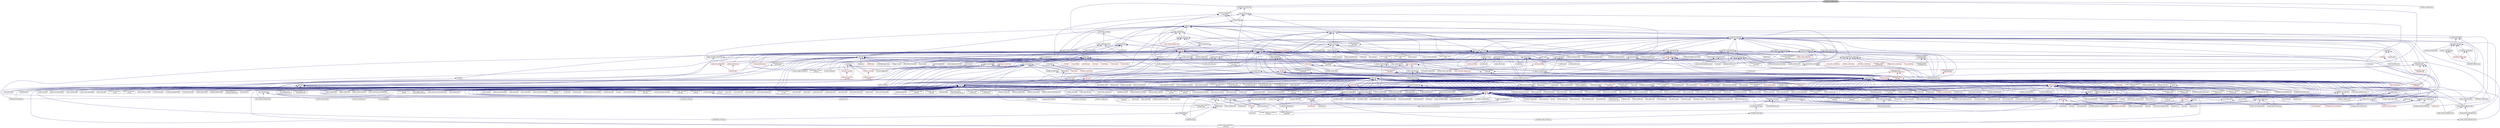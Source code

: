 digraph "serialize_exception.hpp"
{
  edge [fontname="Helvetica",fontsize="10",labelfontname="Helvetica",labelfontsize="10"];
  node [fontname="Helvetica",fontsize="10",shape=record];
  Node20 [label="serialize_exception.hpp",height=0.2,width=0.4,color="black", fillcolor="grey75", style="filled", fontcolor="black"];
  Node20 -> Node21 [dir="back",color="midnightblue",fontsize="10",style="solid",fontname="Helvetica"];
  Node21 [label="transfer_base_action.hpp",height=0.2,width=0.4,color="black", fillcolor="white", style="filled",URL="$d5/d53/transfer__base__action_8hpp.html"];
  Node21 -> Node22 [dir="back",color="midnightblue",fontsize="10",style="solid",fontname="Helvetica"];
  Node22 [label="transfer_action.hpp",height=0.2,width=0.4,color="black", fillcolor="white", style="filled",URL="$d3/d27/transfer__action_8hpp.html"];
  Node22 -> Node23 [dir="back",color="midnightblue",fontsize="10",style="solid",fontname="Helvetica"];
  Node23 [label="basic_action.hpp",height=0.2,width=0.4,color="black", fillcolor="white", style="filled",URL="$d1/d7e/basic__action_8hpp.html"];
  Node23 -> Node24 [dir="back",color="midnightblue",fontsize="10",style="solid",fontname="Helvetica"];
  Node24 [label="component_storage.hpp",height=0.2,width=0.4,color="black", fillcolor="white", style="filled",URL="$d6/d36/components_2component__storage_2server_2component__storage_8hpp.html"];
  Node24 -> Node25 [dir="back",color="midnightblue",fontsize="10",style="solid",fontname="Helvetica"];
  Node25 [label="component_storage.hpp",height=0.2,width=0.4,color="black", fillcolor="white", style="filled",URL="$d0/dd6/components_2component__storage_2component__storage_8hpp.html"];
  Node25 -> Node26 [dir="back",color="midnightblue",fontsize="10",style="solid",fontname="Helvetica"];
  Node26 [label="migrate_to_storage.hpp",height=0.2,width=0.4,color="black", fillcolor="white", style="filled",URL="$da/d18/migrate__to__storage_8hpp.html"];
  Node26 -> Node27 [dir="back",color="midnightblue",fontsize="10",style="solid",fontname="Helvetica"];
  Node27 [label="component_storage.hpp",height=0.2,width=0.4,color="black", fillcolor="white", style="filled",URL="$d4/dfe/include_2component__storage_8hpp.html"];
  Node27 -> Node28 [dir="back",color="midnightblue",fontsize="10",style="solid",fontname="Helvetica"];
  Node28 [label="migrate_component_to\l_storage.cpp",height=0.2,width=0.4,color="black", fillcolor="white", style="filled",URL="$dd/d02/migrate__component__to__storage_8cpp.html"];
  Node25 -> Node27 [dir="back",color="midnightblue",fontsize="10",style="solid",fontname="Helvetica"];
  Node25 -> Node29 [dir="back",color="midnightblue",fontsize="10",style="solid",fontname="Helvetica"];
  Node29 [label="component_storage.cpp",height=0.2,width=0.4,color="black", fillcolor="white", style="filled",URL="$d4/ddf/component__storage_8cpp.html"];
  Node24 -> Node30 [dir="back",color="midnightblue",fontsize="10",style="solid",fontname="Helvetica"];
  Node30 [label="migrate_from_storage.hpp",height=0.2,width=0.4,color="black", fillcolor="white", style="filled",URL="$d3/d9f/server_2migrate__from__storage_8hpp.html"];
  Node30 -> Node31 [dir="back",color="midnightblue",fontsize="10",style="solid",fontname="Helvetica"];
  Node31 [label="migrate_from_storage.hpp",height=0.2,width=0.4,color="black", fillcolor="white", style="filled",URL="$db/d0f/migrate__from__storage_8hpp.html"];
  Node31 -> Node27 [dir="back",color="midnightblue",fontsize="10",style="solid",fontname="Helvetica"];
  Node24 -> Node32 [dir="back",color="midnightblue",fontsize="10",style="solid",fontname="Helvetica"];
  Node32 [label="migrate_to_storage.hpp",height=0.2,width=0.4,color="black", fillcolor="white", style="filled",URL="$d4/d4c/server_2migrate__to__storage_8hpp.html"];
  Node32 -> Node26 [dir="back",color="midnightblue",fontsize="10",style="solid",fontname="Helvetica"];
  Node32 -> Node33 [dir="back",color="midnightblue",fontsize="10",style="solid",fontname="Helvetica"];
  Node33 [label="component_module.cpp",height=0.2,width=0.4,color="black", fillcolor="white", style="filled",URL="$de/dc1/component__storage_2component__module_8cpp.html"];
  Node24 -> Node34 [dir="back",color="midnightblue",fontsize="10",style="solid",fontname="Helvetica"];
  Node34 [label="component_storage_server.cpp",height=0.2,width=0.4,color="black", fillcolor="white", style="filled",URL="$d4/dcb/component__storage__server_8cpp.html"];
  Node23 -> Node35 [dir="back",color="midnightblue",fontsize="10",style="solid",fontname="Helvetica"];
  Node35 [label="partition_unordered\l_map_component.hpp",height=0.2,width=0.4,color="black", fillcolor="white", style="filled",URL="$d8/df3/partition__unordered__map__component_8hpp.html"];
  Node35 -> Node36 [dir="back",color="midnightblue",fontsize="10",style="solid",fontname="Helvetica"];
  Node36 [label="unordered_map.hpp",height=0.2,width=0.4,color="black", fillcolor="white", style="filled",URL="$d9/ddf/hpx_2components_2containers_2unordered_2unordered__map_8hpp.html"];
  Node36 -> Node24 [dir="back",color="midnightblue",fontsize="10",style="solid",fontname="Helvetica"];
  Node36 -> Node37 [dir="back",color="midnightblue",fontsize="10",style="solid",fontname="Helvetica"];
  Node37 [label="unordered_map.hpp",height=0.2,width=0.4,color="black", fillcolor="white", style="filled",URL="$d6/d06/hpx_2include_2unordered__map_8hpp.html"];
  Node37 -> Node38 [dir="back",color="midnightblue",fontsize="10",style="solid",fontname="Helvetica"];
  Node38 [label="unordered_map.cpp",height=0.2,width=0.4,color="black", fillcolor="white", style="filled",URL="$d1/d75/unordered__map_8cpp.html"];
  Node36 -> Node39 [dir="back",color="midnightblue",fontsize="10",style="solid",fontname="Helvetica"];
  Node39 [label="partition_unordered\l_map_component.cpp",height=0.2,width=0.4,color="black", fillcolor="white", style="filled",URL="$d5/d34/partition__unordered__map__component_8cpp.html"];
  Node35 -> Node40 [dir="back",color="midnightblue",fontsize="10",style="solid",fontname="Helvetica"];
  Node40 [label="unordered_map_segmented\l_iterator.hpp",height=0.2,width=0.4,color="black", fillcolor="white", style="filled",URL="$dc/dfd/unordered__map__segmented__iterator_8hpp.html"];
  Node40 -> Node36 [dir="back",color="midnightblue",fontsize="10",style="solid",fontname="Helvetica"];
  Node35 -> Node39 [dir="back",color="midnightblue",fontsize="10",style="solid",fontname="Helvetica"];
  Node23 -> Node41 [dir="back",color="midnightblue",fontsize="10",style="solid",fontname="Helvetica"];
  Node41 [label="base_lco.hpp",height=0.2,width=0.4,color="black", fillcolor="white", style="filled",URL="$de/daa/base__lco_8hpp.html"];
  Node41 -> Node42 [dir="back",color="midnightblue",fontsize="10",style="solid",fontname="Helvetica"];
  Node42 [label="lcos.hpp",height=0.2,width=0.4,color="black", fillcolor="white", style="filled",URL="$d5/deb/lcos_8hpp.html"];
  Node42 -> Node43 [dir="back",color="midnightblue",fontsize="10",style="solid",fontname="Helvetica"];
  Node43 [label="allgather_and_gate.cpp",height=0.2,width=0.4,color="black", fillcolor="white", style="filled",URL="$d1/d56/allgather__and__gate_8cpp.html"];
  Node42 -> Node44 [dir="back",color="midnightblue",fontsize="10",style="solid",fontname="Helvetica"];
  Node44 [label="apex_balance.cpp",height=0.2,width=0.4,color="black", fillcolor="white", style="filled",URL="$d4/d8e/apex__balance_8cpp.html"];
  Node42 -> Node45 [dir="back",color="midnightblue",fontsize="10",style="solid",fontname="Helvetica"];
  Node45 [label="apex_policy_engine\l_active_thread_count.cpp",height=0.2,width=0.4,color="black", fillcolor="white", style="filled",URL="$d5/d01/apex__policy__engine__active__thread__count_8cpp.html"];
  Node42 -> Node46 [dir="back",color="midnightblue",fontsize="10",style="solid",fontname="Helvetica"];
  Node46 [label="apex_policy_engine\l_events.cpp",height=0.2,width=0.4,color="black", fillcolor="white", style="filled",URL="$df/d0f/apex__policy__engine__events_8cpp.html"];
  Node42 -> Node47 [dir="back",color="midnightblue",fontsize="10",style="solid",fontname="Helvetica"];
  Node47 [label="apex_policy_engine\l_periodic.cpp",height=0.2,width=0.4,color="black", fillcolor="white", style="filled",URL="$d5/d7b/apex__policy__engine__periodic_8cpp.html"];
  Node42 -> Node48 [dir="back",color="midnightblue",fontsize="10",style="solid",fontname="Helvetica"];
  Node48 [label="heartbeat.cpp",height=0.2,width=0.4,color="black", fillcolor="white", style="filled",URL="$d8/d98/heartbeat_8cpp.html"];
  Node42 -> Node49 [dir="back",color="midnightblue",fontsize="10",style="solid",fontname="Helvetica"];
  Node49 [label="hello_world_component.hpp",height=0.2,width=0.4,color="black", fillcolor="white", style="filled",URL="$df/df0/hello__world__component_8hpp.html"];
  Node49 -> Node50 [dir="back",color="midnightblue",fontsize="10",style="solid",fontname="Helvetica"];
  Node50 [label="hello_world_client.cpp",height=0.2,width=0.4,color="black", fillcolor="white", style="filled",URL="$d5/da6/hello__world__client_8cpp.html"];
  Node49 -> Node51 [dir="back",color="midnightblue",fontsize="10",style="solid",fontname="Helvetica"];
  Node51 [label="hello_world_component.cpp",height=0.2,width=0.4,color="black", fillcolor="white", style="filled",URL="$d8/daa/hello__world__component_8cpp.html"];
  Node42 -> Node52 [dir="back",color="midnightblue",fontsize="10",style="solid",fontname="Helvetica"];
  Node52 [label="row.hpp",height=0.2,width=0.4,color="black", fillcolor="white", style="filled",URL="$dc/d69/row_8hpp.html"];
  Node52 -> Node53 [dir="back",color="midnightblue",fontsize="10",style="solid",fontname="Helvetica"];
  Node53 [label="grid.hpp",height=0.2,width=0.4,color="red", fillcolor="white", style="filled",URL="$dc/d8a/grid_8hpp.html"];
  Node53 -> Node54 [dir="back",color="midnightblue",fontsize="10",style="solid",fontname="Helvetica"];
  Node54 [label="jacobi.cpp",height=0.2,width=0.4,color="black", fillcolor="white", style="filled",URL="$d2/d27/jacobi_8cpp.html"];
  Node53 -> Node55 [dir="back",color="midnightblue",fontsize="10",style="solid",fontname="Helvetica"];
  Node55 [label="solver.hpp",height=0.2,width=0.4,color="red", fillcolor="white", style="filled",URL="$db/d9a/server_2solver_8hpp.html"];
  Node55 -> Node57 [dir="back",color="midnightblue",fontsize="10",style="solid",fontname="Helvetica"];
  Node57 [label="solver.cpp",height=0.2,width=0.4,color="black", fillcolor="white", style="filled",URL="$d6/d94/solver_8cpp.html"];
  Node53 -> Node58 [dir="back",color="midnightblue",fontsize="10",style="solid",fontname="Helvetica"];
  Node58 [label="grid.cpp",height=0.2,width=0.4,color="black", fillcolor="white", style="filled",URL="$d6/d1b/jacobi__component_2grid_8cpp.html"];
  Node52 -> Node59 [dir="back",color="midnightblue",fontsize="10",style="solid",fontname="Helvetica"];
  Node59 [label="stencil_iterator.hpp",height=0.2,width=0.4,color="black", fillcolor="white", style="filled",URL="$dc/d5c/server_2stencil__iterator_8hpp.html"];
  Node59 -> Node55 [dir="back",color="midnightblue",fontsize="10",style="solid",fontname="Helvetica"];
  Node59 -> Node60 [dir="back",color="midnightblue",fontsize="10",style="solid",fontname="Helvetica"];
  Node60 [label="stencil_iterator.cpp",height=0.2,width=0.4,color="black", fillcolor="white", style="filled",URL="$d6/de1/server_2stencil__iterator_8cpp.html"];
  Node59 -> Node61 [dir="back",color="midnightblue",fontsize="10",style="solid",fontname="Helvetica"];
  Node61 [label="stencil_iterator.cpp",height=0.2,width=0.4,color="black", fillcolor="white", style="filled",URL="$d7/d71/stencil__iterator_8cpp.html"];
  Node52 -> Node58 [dir="back",color="midnightblue",fontsize="10",style="solid",fontname="Helvetica"];
  Node42 -> Node62 [dir="back",color="midnightblue",fontsize="10",style="solid",fontname="Helvetica"];
  Node62 [label="stencil_iterator.hpp",height=0.2,width=0.4,color="black", fillcolor="white", style="filled",URL="$d4/dc8/stencil__iterator_8hpp.html"];
  Node62 -> Node55 [dir="back",color="midnightblue",fontsize="10",style="solid",fontname="Helvetica"];
  Node62 -> Node59 [dir="back",color="midnightblue",fontsize="10",style="solid",fontname="Helvetica"];
  Node62 -> Node61 [dir="back",color="midnightblue",fontsize="10",style="solid",fontname="Helvetica"];
  Node42 -> Node59 [dir="back",color="midnightblue",fontsize="10",style="solid",fontname="Helvetica"];
  Node42 -> Node63 [dir="back",color="midnightblue",fontsize="10",style="solid",fontname="Helvetica"];
  Node63 [label="jacobi_hpx.cpp",height=0.2,width=0.4,color="black", fillcolor="white", style="filled",URL="$d8/d72/jacobi__hpx_8cpp.html"];
  Node42 -> Node64 [dir="back",color="midnightblue",fontsize="10",style="solid",fontname="Helvetica"];
  Node64 [label="jacobi_nonuniform_hpx.cpp",height=0.2,width=0.4,color="black", fillcolor="white", style="filled",URL="$de/d56/jacobi__nonuniform__hpx_8cpp.html"];
  Node42 -> Node65 [dir="back",color="midnightblue",fontsize="10",style="solid",fontname="Helvetica"];
  Node65 [label="enumerate_threads.cpp",height=0.2,width=0.4,color="black", fillcolor="white", style="filled",URL="$d3/dd4/enumerate__threads_8cpp.html"];
  Node42 -> Node66 [dir="back",color="midnightblue",fontsize="10",style="solid",fontname="Helvetica"];
  Node66 [label="fibonacci_await.cpp",height=0.2,width=0.4,color="black", fillcolor="white", style="filled",URL="$dc/d1c/fibonacci__await_8cpp.html"];
  Node42 -> Node67 [dir="back",color="midnightblue",fontsize="10",style="solid",fontname="Helvetica"];
  Node67 [label="fibonacci_dataflow.cpp",height=0.2,width=0.4,color="black", fillcolor="white", style="filled",URL="$df/d3d/fibonacci__dataflow_8cpp.html"];
  Node42 -> Node68 [dir="back",color="midnightblue",fontsize="10",style="solid",fontname="Helvetica"];
  Node68 [label="fibonacci_futures.cpp",height=0.2,width=0.4,color="black", fillcolor="white", style="filled",URL="$d6/de3/fibonacci__futures_8cpp.html"];
  Node42 -> Node69 [dir="back",color="midnightblue",fontsize="10",style="solid",fontname="Helvetica"];
  Node69 [label="fibonacci_futures_distributed.cpp",height=0.2,width=0.4,color="black", fillcolor="white", style="filled",URL="$d1/dc9/fibonacci__futures__distributed_8cpp.html"];
  Node42 -> Node70 [dir="back",color="midnightblue",fontsize="10",style="solid",fontname="Helvetica"];
  Node70 [label="fractals.cpp",height=0.2,width=0.4,color="black", fillcolor="white", style="filled",URL="$d8/d58/fractals_8cpp.html"];
  Node42 -> Node71 [dir="back",color="midnightblue",fontsize="10",style="solid",fontname="Helvetica"];
  Node71 [label="fractals_executor.cpp",height=0.2,width=0.4,color="black", fillcolor="white", style="filled",URL="$d9/da9/fractals__executor_8cpp.html"];
  Node42 -> Node72 [dir="back",color="midnightblue",fontsize="10",style="solid",fontname="Helvetica"];
  Node72 [label="fractals_struct.cpp",height=0.2,width=0.4,color="black", fillcolor="white", style="filled",URL="$d8/d2f/fractals__struct_8cpp.html"];
  Node42 -> Node73 [dir="back",color="midnightblue",fontsize="10",style="solid",fontname="Helvetica"];
  Node73 [label="hello_world.cpp",height=0.2,width=0.4,color="black", fillcolor="white", style="filled",URL="$d0/d67/hello__world_8cpp.html"];
  Node42 -> Node74 [dir="back",color="midnightblue",fontsize="10",style="solid",fontname="Helvetica"];
  Node74 [label="latch_local.cpp",height=0.2,width=0.4,color="black", fillcolor="white", style="filled",URL="$dd/dd3/latch__local_8cpp.html"];
  Node42 -> Node75 [dir="back",color="midnightblue",fontsize="10",style="solid",fontname="Helvetica"];
  Node75 [label="latch_remote.cpp",height=0.2,width=0.4,color="black", fillcolor="white", style="filled",URL="$df/d59/latch__remote_8cpp.html"];
  Node42 -> Node76 [dir="back",color="midnightblue",fontsize="10",style="solid",fontname="Helvetica"];
  Node76 [label="local_channel.cpp",height=0.2,width=0.4,color="black", fillcolor="white", style="filled",URL="$d0/d3e/local__channel_8cpp.html"];
  Node42 -> Node77 [dir="back",color="midnightblue",fontsize="10",style="solid",fontname="Helvetica"];
  Node77 [label="pingpong.cpp",height=0.2,width=0.4,color="black", fillcolor="white", style="filled",URL="$dd/d4d/pingpong_8cpp.html"];
  Node42 -> Node78 [dir="back",color="midnightblue",fontsize="10",style="solid",fontname="Helvetica"];
  Node78 [label="shared_mutex.cpp",height=0.2,width=0.4,color="black", fillcolor="white", style="filled",URL="$da/d0b/shared__mutex_8cpp.html"];
  Node42 -> Node79 [dir="back",color="midnightblue",fontsize="10",style="solid",fontname="Helvetica"];
  Node79 [label="wait_composition.cpp",height=0.2,width=0.4,color="black", fillcolor="white", style="filled",URL="$d6/d13/wait__composition_8cpp.html"];
  Node42 -> Node80 [dir="back",color="midnightblue",fontsize="10",style="solid",fontname="Helvetica"];
  Node80 [label="sheneos_compare.cpp",height=0.2,width=0.4,color="black", fillcolor="white", style="filled",URL="$dc/d11/sheneos__compare_8cpp.html"];
  Node42 -> Node81 [dir="back",color="midnightblue",fontsize="10",style="solid",fontname="Helvetica"];
  Node81 [label="spell_check_file.cpp",height=0.2,width=0.4,color="black", fillcolor="white", style="filled",URL="$df/df7/spell__check__file_8cpp.html"];
  Node42 -> Node82 [dir="back",color="midnightblue",fontsize="10",style="solid",fontname="Helvetica"];
  Node82 [label="spell_check_simple.cpp",height=0.2,width=0.4,color="black", fillcolor="white", style="filled",URL="$dd/d54/spell__check__simple_8cpp.html"];
  Node42 -> Node83 [dir="back",color="midnightblue",fontsize="10",style="solid",fontname="Helvetica"];
  Node83 [label="simple_central_tuplespace\l_client.cpp",height=0.2,width=0.4,color="black", fillcolor="white", style="filled",URL="$d1/d7b/simple__central__tuplespace__client_8cpp.html"];
  Node42 -> Node84 [dir="back",color="midnightblue",fontsize="10",style="solid",fontname="Helvetica"];
  Node84 [label="hpx.hpp",height=0.2,width=0.4,color="red", fillcolor="white", style="filled",URL="$d0/daa/hpx_8hpp.html"];
  Node84 -> Node85 [dir="back",color="midnightblue",fontsize="10",style="solid",fontname="Helvetica"];
  Node85 [label="1d_stencil_1.cpp",height=0.2,width=0.4,color="black", fillcolor="white", style="filled",URL="$d2/db1/1d__stencil__1_8cpp.html"];
  Node84 -> Node86 [dir="back",color="midnightblue",fontsize="10",style="solid",fontname="Helvetica"];
  Node86 [label="1d_stencil_2.cpp",height=0.2,width=0.4,color="black", fillcolor="white", style="filled",URL="$d3/dd1/1d__stencil__2_8cpp.html"];
  Node84 -> Node87 [dir="back",color="midnightblue",fontsize="10",style="solid",fontname="Helvetica"];
  Node87 [label="1d_stencil_3.cpp",height=0.2,width=0.4,color="black", fillcolor="white", style="filled",URL="$db/d19/1d__stencil__3_8cpp.html"];
  Node84 -> Node88 [dir="back",color="midnightblue",fontsize="10",style="solid",fontname="Helvetica"];
  Node88 [label="1d_stencil_4.cpp",height=0.2,width=0.4,color="black", fillcolor="white", style="filled",URL="$d1/d7d/1d__stencil__4_8cpp.html"];
  Node84 -> Node89 [dir="back",color="midnightblue",fontsize="10",style="solid",fontname="Helvetica"];
  Node89 [label="1d_stencil_4_parallel.cpp",height=0.2,width=0.4,color="black", fillcolor="white", style="filled",URL="$d6/d05/1d__stencil__4__parallel_8cpp.html"];
  Node84 -> Node90 [dir="back",color="midnightblue",fontsize="10",style="solid",fontname="Helvetica"];
  Node90 [label="1d_stencil_4_repart.cpp",height=0.2,width=0.4,color="black", fillcolor="white", style="filled",URL="$d0/d6b/1d__stencil__4__repart_8cpp.html"];
  Node84 -> Node91 [dir="back",color="midnightblue",fontsize="10",style="solid",fontname="Helvetica"];
  Node91 [label="1d_stencil_4_throttle.cpp",height=0.2,width=0.4,color="black", fillcolor="white", style="filled",URL="$d6/de5/1d__stencil__4__throttle_8cpp.html"];
  Node84 -> Node92 [dir="back",color="midnightblue",fontsize="10",style="solid",fontname="Helvetica"];
  Node92 [label="1d_stencil_5.cpp",height=0.2,width=0.4,color="black", fillcolor="white", style="filled",URL="$d7/d2a/1d__stencil__5_8cpp.html"];
  Node84 -> Node93 [dir="back",color="midnightblue",fontsize="10",style="solid",fontname="Helvetica"];
  Node93 [label="1d_stencil_6.cpp",height=0.2,width=0.4,color="black", fillcolor="white", style="filled",URL="$db/de7/1d__stencil__6_8cpp.html"];
  Node84 -> Node94 [dir="back",color="midnightblue",fontsize="10",style="solid",fontname="Helvetica"];
  Node94 [label="1d_stencil_7.cpp",height=0.2,width=0.4,color="black", fillcolor="white", style="filled",URL="$d4/d5a/1d__stencil__7_8cpp.html"];
  Node84 -> Node95 [dir="back",color="midnightblue",fontsize="10",style="solid",fontname="Helvetica"];
  Node95 [label="1d_stencil_8.cpp",height=0.2,width=0.4,color="black", fillcolor="white", style="filled",URL="$df/de0/1d__stencil__8_8cpp.html"];
  Node84 -> Node96 [dir="back",color="midnightblue",fontsize="10",style="solid",fontname="Helvetica"];
  Node96 [label="accumulator.cpp",height=0.2,width=0.4,color="black", fillcolor="white", style="filled",URL="$d1/d81/accumulator_8cpp.html"];
  Node84 -> Node97 [dir="back",color="midnightblue",fontsize="10",style="solid",fontname="Helvetica"];
  Node97 [label="accumulator.hpp",height=0.2,width=0.4,color="black", fillcolor="white", style="filled",URL="$d4/d9d/server_2accumulator_8hpp.html"];
  Node97 -> Node96 [dir="back",color="midnightblue",fontsize="10",style="solid",fontname="Helvetica"];
  Node97 -> Node98 [dir="back",color="midnightblue",fontsize="10",style="solid",fontname="Helvetica"];
  Node98 [label="accumulator.hpp",height=0.2,width=0.4,color="red", fillcolor="white", style="filled",URL="$d8/d5e/accumulator_8hpp.html"];
  Node84 -> Node100 [dir="back",color="midnightblue",fontsize="10",style="solid",fontname="Helvetica"];
  Node100 [label="template_function_accumulator.hpp",height=0.2,width=0.4,color="black", fillcolor="white", style="filled",URL="$d7/da6/server_2template__function__accumulator_8hpp.html"];
  Node100 -> Node101 [dir="back",color="midnightblue",fontsize="10",style="solid",fontname="Helvetica"];
  Node101 [label="template_function_accumulator.cpp",height=0.2,width=0.4,color="black", fillcolor="white", style="filled",URL="$d5/d02/template__function__accumulator_8cpp.html"];
  Node100 -> Node102 [dir="back",color="midnightblue",fontsize="10",style="solid",fontname="Helvetica"];
  Node102 [label="template_function_accumulator.hpp",height=0.2,width=0.4,color="black", fillcolor="white", style="filled",URL="$d3/de9/template__function__accumulator_8hpp.html"];
  Node102 -> Node103 [dir="back",color="midnightblue",fontsize="10",style="solid",fontname="Helvetica"];
  Node103 [label="template_function_accumulator\l_client.cpp",height=0.2,width=0.4,color="black", fillcolor="white", style="filled",URL="$d0/dc6/template__function__accumulator__client_8cpp.html"];
  Node84 -> Node104 [dir="back",color="midnightblue",fontsize="10",style="solid",fontname="Helvetica"];
  Node104 [label="template_accumulator.cpp",height=0.2,width=0.4,color="black", fillcolor="white", style="filled",URL="$d0/d4a/template__accumulator_8cpp.html"];
  Node84 -> Node101 [dir="back",color="midnightblue",fontsize="10",style="solid",fontname="Helvetica"];
  Node84 -> Node102 [dir="back",color="midnightblue",fontsize="10",style="solid",fontname="Helvetica"];
  Node84 -> Node105 [dir="back",color="midnightblue",fontsize="10",style="solid",fontname="Helvetica"];
  Node105 [label="allgather_module.cpp",height=0.2,width=0.4,color="black", fillcolor="white", style="filled",URL="$df/de4/allgather__module_8cpp.html"];
  Node84 -> Node106 [dir="back",color="midnightblue",fontsize="10",style="solid",fontname="Helvetica"];
  Node106 [label="allgather.cpp",height=0.2,width=0.4,color="black", fillcolor="white", style="filled",URL="$d7/d06/allgather_8cpp.html"];
  Node84 -> Node43 [dir="back",color="midnightblue",fontsize="10",style="solid",fontname="Helvetica"];
  Node84 -> Node107 [dir="back",color="midnightblue",fontsize="10",style="solid",fontname="Helvetica"];
  Node107 [label="ag_client.cpp",height=0.2,width=0.4,color="black", fillcolor="white", style="filled",URL="$d4/d5d/ag__client_8cpp.html"];
  Node84 -> Node108 [dir="back",color="midnightblue",fontsize="10",style="solid",fontname="Helvetica"];
  Node108 [label="hpx_thread_phase.cpp",height=0.2,width=0.4,color="black", fillcolor="white", style="filled",URL="$d5/dca/hpx__thread__phase_8cpp.html"];
  Node84 -> Node109 [dir="back",color="midnightblue",fontsize="10",style="solid",fontname="Helvetica"];
  Node109 [label="os_thread_num.cpp",height=0.2,width=0.4,color="black", fillcolor="white", style="filled",URL="$d2/dfb/os__thread__num_8cpp.html"];
  Node84 -> Node110 [dir="back",color="midnightblue",fontsize="10",style="solid",fontname="Helvetica"];
  Node110 [label="cancelable_action.cpp",height=0.2,width=0.4,color="black", fillcolor="white", style="filled",URL="$d5/d0c/cancelable__action_8cpp.html"];
  Node84 -> Node111 [dir="back",color="midnightblue",fontsize="10",style="solid",fontname="Helvetica"];
  Node111 [label="cancelable_action.hpp",height=0.2,width=0.4,color="black", fillcolor="white", style="filled",URL="$d5/d4d/server_2cancelable__action_8hpp.html"];
  Node111 -> Node110 [dir="back",color="midnightblue",fontsize="10",style="solid",fontname="Helvetica"];
  Node111 -> Node112 [dir="back",color="midnightblue",fontsize="10",style="solid",fontname="Helvetica"];
  Node112 [label="cancelable_action.hpp",height=0.2,width=0.4,color="black", fillcolor="white", style="filled",URL="$d0/da3/stubs_2cancelable__action_8hpp.html"];
  Node112 -> Node113 [dir="back",color="midnightblue",fontsize="10",style="solid",fontname="Helvetica"];
  Node113 [label="cancelable_action.hpp",height=0.2,width=0.4,color="black", fillcolor="white", style="filled",URL="$d6/d28/cancelable__action_8hpp.html"];
  Node113 -> Node114 [dir="back",color="midnightblue",fontsize="10",style="solid",fontname="Helvetica"];
  Node114 [label="cancelable_action_client.cpp",height=0.2,width=0.4,color="black", fillcolor="white", style="filled",URL="$d1/db8/cancelable__action__client_8cpp.html"];
  Node84 -> Node112 [dir="back",color="midnightblue",fontsize="10",style="solid",fontname="Helvetica"];
  Node84 -> Node114 [dir="back",color="midnightblue",fontsize="10",style="solid",fontname="Helvetica"];
  Node84 -> Node115 [dir="back",color="midnightblue",fontsize="10",style="solid",fontname="Helvetica"];
  Node115 [label="cublas_matmul.cpp",height=0.2,width=0.4,color="black", fillcolor="white", style="filled",URL="$dd/d84/cublas__matmul_8cpp.html"];
  Node84 -> Node116 [dir="back",color="midnightblue",fontsize="10",style="solid",fontname="Helvetica"];
  Node116 [label="win_perf_counters.cpp",height=0.2,width=0.4,color="black", fillcolor="white", style="filled",URL="$d8/d11/win__perf__counters_8cpp.html"];
  Node84 -> Node117 [dir="back",color="midnightblue",fontsize="10",style="solid",fontname="Helvetica"];
  Node117 [label="win_perf_counters.hpp",height=0.2,width=0.4,color="black", fillcolor="white", style="filled",URL="$d5/da7/win__perf__counters_8hpp.html"];
  Node84 -> Node49 [dir="back",color="midnightblue",fontsize="10",style="solid",fontname="Helvetica"];
  Node84 -> Node118 [dir="back",color="midnightblue",fontsize="10",style="solid",fontname="Helvetica"];
  Node118 [label="interpolate1d.cpp",height=0.2,width=0.4,color="black", fillcolor="white", style="filled",URL="$d0/d05/interpolate1d_8cpp.html"];
  Node84 -> Node119 [dir="back",color="midnightblue",fontsize="10",style="solid",fontname="Helvetica"];
  Node119 [label="partition.hpp",height=0.2,width=0.4,color="black", fillcolor="white", style="filled",URL="$d0/d7a/examples_2interpolate1d_2interpolate1d_2partition_8hpp.html"];
  Node119 -> Node118 [dir="back",color="midnightblue",fontsize="10",style="solid",fontname="Helvetica"];
  Node119 -> Node120 [dir="back",color="midnightblue",fontsize="10",style="solid",fontname="Helvetica"];
  Node120 [label="interpolate1d.hpp",height=0.2,width=0.4,color="black", fillcolor="white", style="filled",URL="$d4/dc7/interpolate1d_8hpp.html"];
  Node120 -> Node118 [dir="back",color="midnightblue",fontsize="10",style="solid",fontname="Helvetica"];
  Node120 -> Node121 [dir="back",color="midnightblue",fontsize="10",style="solid",fontname="Helvetica"];
  Node121 [label="interpolate1d_client.cpp",height=0.2,width=0.4,color="black", fillcolor="white", style="filled",URL="$d4/da6/interpolate1d__client_8cpp.html"];
  Node84 -> Node122 [dir="back",color="midnightblue",fontsize="10",style="solid",fontname="Helvetica"];
  Node122 [label="partition.hpp",height=0.2,width=0.4,color="black", fillcolor="white", style="filled",URL="$d0/dff/examples_2interpolate1d_2interpolate1d_2server_2partition_8hpp.html"];
  Node122 -> Node119 [dir="back",color="midnightblue",fontsize="10",style="solid",fontname="Helvetica"];
  Node122 -> Node123 [dir="back",color="midnightblue",fontsize="10",style="solid",fontname="Helvetica"];
  Node123 [label="partition.cpp",height=0.2,width=0.4,color="black", fillcolor="white", style="filled",URL="$d0/d4f/examples_2interpolate1d_2interpolate1d_2server_2partition_8cpp.html"];
  Node84 -> Node120 [dir="back",color="midnightblue",fontsize="10",style="solid",fontname="Helvetica"];
  Node84 -> Node124 [dir="back",color="midnightblue",fontsize="10",style="solid",fontname="Helvetica"];
  Node124 [label="read_values.cpp",height=0.2,width=0.4,color="black", fillcolor="white", style="filled",URL="$d0/d8c/interpolate1d_2interpolate1d_2read__values_8cpp.html"];
  Node84 -> Node123 [dir="back",color="midnightblue",fontsize="10",style="solid",fontname="Helvetica"];
  Node84 -> Node54 [dir="back",color="midnightblue",fontsize="10",style="solid",fontname="Helvetica"];
  Node84 -> Node58 [dir="back",color="midnightblue",fontsize="10",style="solid",fontname="Helvetica"];
  Node84 -> Node125 [dir="back",color="midnightblue",fontsize="10",style="solid",fontname="Helvetica"];
  Node125 [label="row.cpp",height=0.2,width=0.4,color="black", fillcolor="white", style="filled",URL="$d3/d86/server_2row_8cpp.html"];
  Node84 -> Node57 [dir="back",color="midnightblue",fontsize="10",style="solid",fontname="Helvetica"];
  Node84 -> Node60 [dir="back",color="midnightblue",fontsize="10",style="solid",fontname="Helvetica"];
  Node84 -> Node61 [dir="back",color="midnightblue",fontsize="10",style="solid",fontname="Helvetica"];
  Node84 -> Node126 [dir="back",color="midnightblue",fontsize="10",style="solid",fontname="Helvetica"];
  Node126 [label="jacobi.cpp",height=0.2,width=0.4,color="black", fillcolor="white", style="filled",URL="$d3/d44/smp_2jacobi_8cpp.html"];
  Node84 -> Node63 [dir="back",color="midnightblue",fontsize="10",style="solid",fontname="Helvetica"];
  Node84 -> Node127 [dir="back",color="midnightblue",fontsize="10",style="solid",fontname="Helvetica"];
  Node127 [label="jacobi_nonuniform.cpp",height=0.2,width=0.4,color="black", fillcolor="white", style="filled",URL="$dd/ddc/jacobi__nonuniform_8cpp.html"];
  Node84 -> Node64 [dir="back",color="midnightblue",fontsize="10",style="solid",fontname="Helvetica"];
  Node84 -> Node128 [dir="back",color="midnightblue",fontsize="10",style="solid",fontname="Helvetica"];
  Node128 [label="nqueen.cpp",height=0.2,width=0.4,color="black", fillcolor="white", style="filled",URL="$db/dca/nqueen_8cpp.html"];
  Node84 -> Node129 [dir="back",color="midnightblue",fontsize="10",style="solid",fontname="Helvetica"];
  Node129 [label="nqueen.hpp",height=0.2,width=0.4,color="black", fillcolor="white", style="filled",URL="$de/d58/server_2nqueen_8hpp.html"];
  Node129 -> Node128 [dir="back",color="midnightblue",fontsize="10",style="solid",fontname="Helvetica"];
  Node129 -> Node130 [dir="back",color="midnightblue",fontsize="10",style="solid",fontname="Helvetica"];
  Node130 [label="nqueen.hpp",height=0.2,width=0.4,color="red", fillcolor="white", style="filled",URL="$da/dfd/stubs_2nqueen_8hpp.html"];
  Node84 -> Node132 [dir="back",color="midnightblue",fontsize="10",style="solid",fontname="Helvetica"];
  Node132 [label="nqueen_client.cpp",height=0.2,width=0.4,color="black", fillcolor="white", style="filled",URL="$d3/d5e/nqueen__client_8cpp.html"];
  Node84 -> Node133 [dir="back",color="midnightblue",fontsize="10",style="solid",fontname="Helvetica"];
  Node133 [label="sine.cpp",height=0.2,width=0.4,color="black", fillcolor="white", style="filled",URL="$d3/d0d/server_2sine_8cpp.html"];
  Node84 -> Node134 [dir="back",color="midnightblue",fontsize="10",style="solid",fontname="Helvetica"];
  Node134 [label="sine.hpp",height=0.2,width=0.4,color="black", fillcolor="white", style="filled",URL="$d8/dac/sine_8hpp.html"];
  Node134 -> Node133 [dir="back",color="midnightblue",fontsize="10",style="solid",fontname="Helvetica"];
  Node134 -> Node135 [dir="back",color="midnightblue",fontsize="10",style="solid",fontname="Helvetica"];
  Node135 [label="sine.cpp",height=0.2,width=0.4,color="black", fillcolor="white", style="filled",URL="$d5/dd8/sine_8cpp.html"];
  Node84 -> Node135 [dir="back",color="midnightblue",fontsize="10",style="solid",fontname="Helvetica"];
  Node84 -> Node136 [dir="back",color="midnightblue",fontsize="10",style="solid",fontname="Helvetica"];
  Node136 [label="sine_client.cpp",height=0.2,width=0.4,color="black", fillcolor="white", style="filled",URL="$db/d62/sine__client_8cpp.html"];
  Node84 -> Node137 [dir="back",color="midnightblue",fontsize="10",style="solid",fontname="Helvetica"];
  Node137 [label="qt.cpp",height=0.2,width=0.4,color="black", fillcolor="white", style="filled",URL="$df/d90/qt_8cpp.html"];
  Node84 -> Node138 [dir="back",color="midnightblue",fontsize="10",style="solid",fontname="Helvetica"];
  Node138 [label="queue_client.cpp",height=0.2,width=0.4,color="black", fillcolor="white", style="filled",URL="$d7/d96/queue__client_8cpp.html"];
  Node84 -> Node139 [dir="back",color="midnightblue",fontsize="10",style="solid",fontname="Helvetica"];
  Node139 [label="customize_async.cpp",height=0.2,width=0.4,color="black", fillcolor="white", style="filled",URL="$d0/d82/customize__async_8cpp.html"];
  Node84 -> Node140 [dir="back",color="midnightblue",fontsize="10",style="solid",fontname="Helvetica"];
  Node140 [label="data_actions.cpp",height=0.2,width=0.4,color="black", fillcolor="white", style="filled",URL="$dc/d68/data__actions_8cpp.html"];
  Node84 -> Node141 [dir="back",color="midnightblue",fontsize="10",style="solid",fontname="Helvetica"];
  Node141 [label="error_handling.cpp",height=0.2,width=0.4,color="black", fillcolor="white", style="filled",URL="$d9/d96/error__handling_8cpp.html"];
  Node84 -> Node142 [dir="back",color="midnightblue",fontsize="10",style="solid",fontname="Helvetica"];
  Node142 [label="event_synchronization.cpp",height=0.2,width=0.4,color="black", fillcolor="white", style="filled",URL="$d0/d35/event__synchronization_8cpp.html"];
  Node84 -> Node143 [dir="back",color="midnightblue",fontsize="10",style="solid",fontname="Helvetica"];
  Node143 [label="factorial.cpp",height=0.2,width=0.4,color="black", fillcolor="white", style="filled",URL="$d9/d00/factorial_8cpp.html"];
  Node84 -> Node144 [dir="back",color="midnightblue",fontsize="10",style="solid",fontname="Helvetica"];
  Node144 [label="file_serialization.cpp",height=0.2,width=0.4,color="black", fillcolor="white", style="filled",URL="$de/d58/file__serialization_8cpp.html"];
  Node84 -> Node145 [dir="back",color="midnightblue",fontsize="10",style="solid",fontname="Helvetica"];
  Node145 [label="init_globally.cpp",height=0.2,width=0.4,color="black", fillcolor="white", style="filled",URL="$d6/dad/init__globally_8cpp.html"];
  Node84 -> Node146 [dir="back",color="midnightblue",fontsize="10",style="solid",fontname="Helvetica"];
  Node146 [label="interest_calculator.cpp",height=0.2,width=0.4,color="black", fillcolor="white", style="filled",URL="$d2/d86/interest__calculator_8cpp.html"];
  Node84 -> Node147 [dir="back",color="midnightblue",fontsize="10",style="solid",fontname="Helvetica"];
  Node147 [label="non_atomic_rma.cpp",height=0.2,width=0.4,color="black", fillcolor="white", style="filled",URL="$d7/d8b/non__atomic__rma_8cpp.html"];
  Node84 -> Node148 [dir="back",color="midnightblue",fontsize="10",style="solid",fontname="Helvetica"];
  Node148 [label="partitioned_vector\l_spmd_foreach.cpp",height=0.2,width=0.4,color="black", fillcolor="white", style="filled",URL="$db/d7c/partitioned__vector__spmd__foreach_8cpp.html"];
  Node84 -> Node149 [dir="back",color="midnightblue",fontsize="10",style="solid",fontname="Helvetica"];
  Node149 [label="pipeline1.cpp",height=0.2,width=0.4,color="black", fillcolor="white", style="filled",URL="$d5/d77/pipeline1_8cpp.html"];
  Node84 -> Node150 [dir="back",color="midnightblue",fontsize="10",style="solid",fontname="Helvetica"];
  Node150 [label="quicksort.cpp",height=0.2,width=0.4,color="black", fillcolor="white", style="filled",URL="$d3/d1e/quicksort_8cpp.html"];
  Node84 -> Node151 [dir="back",color="midnightblue",fontsize="10",style="solid",fontname="Helvetica"];
  Node151 [label="receive_buffer.cpp",height=0.2,width=0.4,color="black", fillcolor="white", style="filled",URL="$d7/d10/receive__buffer_8cpp.html"];
  Node84 -> Node152 [dir="back",color="midnightblue",fontsize="10",style="solid",fontname="Helvetica"];
  Node152 [label="safe_object.cpp",height=0.2,width=0.4,color="black", fillcolor="white", style="filled",URL="$dd/d52/safe__object_8cpp.html"];
  Node84 -> Node153 [dir="back",color="midnightblue",fontsize="10",style="solid",fontname="Helvetica"];
  Node153 [label="sort_by_key_demo.cpp",height=0.2,width=0.4,color="black", fillcolor="white", style="filled",URL="$da/d20/sort__by__key__demo_8cpp.html"];
  Node84 -> Node154 [dir="back",color="midnightblue",fontsize="10",style="solid",fontname="Helvetica"];
  Node154 [label="timed_wake.cpp",height=0.2,width=0.4,color="black", fillcolor="white", style="filled",URL="$d8/df9/timed__wake_8cpp.html"];
  Node84 -> Node155 [dir="back",color="midnightblue",fontsize="10",style="solid",fontname="Helvetica"];
  Node155 [label="vector_counting_dotproduct.cpp",height=0.2,width=0.4,color="black", fillcolor="white", style="filled",URL="$df/de9/vector__counting__dotproduct_8cpp.html"];
  Node84 -> Node158 [dir="back",color="midnightblue",fontsize="10",style="solid",fontname="Helvetica"];
  Node158 [label="random_mem_access.cpp",height=0.2,width=0.4,color="black", fillcolor="white", style="filled",URL="$d1/d51/random__mem__access_8cpp.html"];
  Node84 -> Node159 [dir="back",color="midnightblue",fontsize="10",style="solid",fontname="Helvetica"];
  Node159 [label="random_mem_access.hpp",height=0.2,width=0.4,color="black", fillcolor="white", style="filled",URL="$d0/d19/server_2random__mem__access_8hpp.html"];
  Node159 -> Node158 [dir="back",color="midnightblue",fontsize="10",style="solid",fontname="Helvetica"];
  Node159 -> Node160 [dir="back",color="midnightblue",fontsize="10",style="solid",fontname="Helvetica"];
  Node160 [label="random_mem_access.hpp",height=0.2,width=0.4,color="red", fillcolor="white", style="filled",URL="$d3/d32/stubs_2random__mem__access_8hpp.html"];
  Node84 -> Node181 [dir="back",color="midnightblue",fontsize="10",style="solid",fontname="Helvetica"];
  Node181 [label="throttle.cpp",height=0.2,width=0.4,color="black", fillcolor="white", style="filled",URL="$de/d56/server_2throttle_8cpp.html"];
  Node84 -> Node182 [dir="back",color="midnightblue",fontsize="10",style="solid",fontname="Helvetica"];
  Node182 [label="throttle.hpp",height=0.2,width=0.4,color="black", fillcolor="white", style="filled",URL="$db/dc9/server_2throttle_8hpp.html"];
  Node182 -> Node181 [dir="back",color="midnightblue",fontsize="10",style="solid",fontname="Helvetica"];
  Node182 -> Node183 [dir="back",color="midnightblue",fontsize="10",style="solid",fontname="Helvetica"];
  Node183 [label="throttle.hpp",height=0.2,width=0.4,color="red", fillcolor="white", style="filled",URL="$d5/dec/stubs_2throttle_8hpp.html"];
  Node84 -> Node183 [dir="back",color="midnightblue",fontsize="10",style="solid",fontname="Helvetica"];
  Node84 -> Node195 [dir="back",color="midnightblue",fontsize="10",style="solid",fontname="Helvetica"];
  Node195 [label="simple_central_tuplespace.hpp",height=0.2,width=0.4,color="black", fillcolor="white", style="filled",URL="$db/d69/server_2simple__central__tuplespace_8hpp.html"];
  Node195 -> Node196 [dir="back",color="midnightblue",fontsize="10",style="solid",fontname="Helvetica"];
  Node196 [label="simple_central_tuplespace.cpp",height=0.2,width=0.4,color="black", fillcolor="white", style="filled",URL="$d3/dec/simple__central__tuplespace_8cpp.html"];
  Node195 -> Node197 [dir="back",color="midnightblue",fontsize="10",style="solid",fontname="Helvetica"];
  Node197 [label="simple_central_tuplespace.hpp",height=0.2,width=0.4,color="black", fillcolor="white", style="filled",URL="$d0/d4b/stubs_2simple__central__tuplespace_8hpp.html"];
  Node197 -> Node198 [dir="back",color="midnightblue",fontsize="10",style="solid",fontname="Helvetica"];
  Node198 [label="simple_central_tuplespace.hpp",height=0.2,width=0.4,color="black", fillcolor="white", style="filled",URL="$d5/ddd/simple__central__tuplespace_8hpp.html"];
  Node198 -> Node83 [dir="back",color="midnightblue",fontsize="10",style="solid",fontname="Helvetica"];
  Node84 -> Node199 [dir="back",color="midnightblue",fontsize="10",style="solid",fontname="Helvetica"];
  Node199 [label="tuples_warehouse.hpp",height=0.2,width=0.4,color="black", fillcolor="white", style="filled",URL="$da/de6/tuples__warehouse_8hpp.html"];
  Node199 -> Node195 [dir="back",color="midnightblue",fontsize="10",style="solid",fontname="Helvetica"];
  Node84 -> Node196 [dir="back",color="midnightblue",fontsize="10",style="solid",fontname="Helvetica"];
  Node84 -> Node220 [dir="back",color="midnightblue",fontsize="10",style="solid",fontname="Helvetica"];
  Node220 [label="network_storage.cpp",height=0.2,width=0.4,color="black", fillcolor="white", style="filled",URL="$db/daa/network__storage_8cpp.html"];
  Node84 -> Node222 [dir="back",color="midnightblue",fontsize="10",style="solid",fontname="Helvetica"];
  Node222 [label="osu_bcast.cpp",height=0.2,width=0.4,color="black", fillcolor="white", style="filled",URL="$d3/dca/osu__bcast_8cpp.html"];
  Node84 -> Node235 [dir="back",color="midnightblue",fontsize="10",style="solid",fontname="Helvetica"];
  Node235 [label="action_move_semantics.cpp",height=0.2,width=0.4,color="black", fillcolor="white", style="filled",URL="$d4/db3/action__move__semantics_8cpp.html"];
  Node84 -> Node237 [dir="back",color="midnightblue",fontsize="10",style="solid",fontname="Helvetica"];
  Node237 [label="duplicate_id_registration\l_1596.cpp",height=0.2,width=0.4,color="black", fillcolor="white", style="filled",URL="$db/d8d/duplicate__id__registration__1596_8cpp.html"];
  Node84 -> Node240 [dir="back",color="midnightblue",fontsize="10",style="solid",fontname="Helvetica"];
  Node240 [label="send_gid_keep_component\l_1624.cpp",height=0.2,width=0.4,color="black", fillcolor="white", style="filled",URL="$d9/d49/send__gid__keep__component__1624_8cpp.html"];
  Node84 -> Node241 [dir="back",color="midnightblue",fontsize="10",style="solid",fontname="Helvetica"];
  Node241 [label="algorithms.cc",height=0.2,width=0.4,color="black", fillcolor="white", style="filled",URL="$d5/d1b/algorithms_8cc.html"];
  Node84 -> Node242 [dir="back",color="midnightblue",fontsize="10",style="solid",fontname="Helvetica"];
  Node242 [label="matrix_hpx.hh",height=0.2,width=0.4,color="red", fillcolor="white", style="filled",URL="$d5/d89/matrix__hpx_8hh.html"];
  Node242 -> Node241 [dir="back",color="midnightblue",fontsize="10",style="solid",fontname="Helvetica"];
  Node84 -> Node247 [dir="back",color="midnightblue",fontsize="10",style="solid",fontname="Helvetica"];
  Node247 [label="block_matrix.cc",height=0.2,width=0.4,color="black", fillcolor="white", style="filled",URL="$de/d88/block__matrix_8cc.html"];
  Node84 -> Node255 [dir="back",color="midnightblue",fontsize="10",style="solid",fontname="Helvetica"];
  Node255 [label="id_type_ref_counting\l_1032.cpp",height=0.2,width=0.4,color="black", fillcolor="white", style="filled",URL="$d8/dfd/id__type__ref__counting__1032_8cpp.html"];
  Node84 -> Node261 [dir="back",color="midnightblue",fontsize="10",style="solid",fontname="Helvetica"];
  Node261 [label="barrier_hang.cpp",height=0.2,width=0.4,color="black", fillcolor="white", style="filled",URL="$dd/d8b/barrier__hang_8cpp.html"];
  Node84 -> Node278 [dir="back",color="midnightblue",fontsize="10",style="solid",fontname="Helvetica"];
  Node278 [label="lifetime_588.cpp",height=0.2,width=0.4,color="black", fillcolor="white", style="filled",URL="$d7/dca/lifetime__588_8cpp.html"];
  Node84 -> Node285 [dir="back",color="midnightblue",fontsize="10",style="solid",fontname="Helvetica"];
  Node285 [label="set_hpx_limit_798.cpp",height=0.2,width=0.4,color="black", fillcolor="white", style="filled",URL="$d2/dfb/set__hpx__limit__798_8cpp.html"];
  Node84 -> Node287 [dir="back",color="midnightblue",fontsize="10",style="solid",fontname="Helvetica"];
  Node287 [label="shared_stated_leaked\l_1211.cpp",height=0.2,width=0.4,color="black", fillcolor="white", style="filled",URL="$dc/dce/shared__stated__leaked__1211_8cpp.html"];
  Node84 -> Node289 [dir="back",color="midnightblue",fontsize="10",style="solid",fontname="Helvetica"];
  Node289 [label="wait_all_hang_1946.cpp",height=0.2,width=0.4,color="black", fillcolor="white", style="filled",URL="$d5/d69/wait__all__hang__1946_8cpp.html"];
  Node84 -> Node311 [dir="back",color="midnightblue",fontsize="10",style="solid",fontname="Helvetica"];
  Node311 [label="thread_pool_executor\l_1114.cpp",height=0.2,width=0.4,color="black", fillcolor="white", style="filled",URL="$d8/d63/thread__pool__executor__1114_8cpp.html"];
  Node84 -> Node321 [dir="back",color="midnightblue",fontsize="10",style="solid",fontname="Helvetica"];
  Node321 [label="managed_refcnt_checker.cpp",height=0.2,width=0.4,color="black", fillcolor="white", style="filled",URL="$d3/d8d/managed__refcnt__checker_8cpp.html"];
  Node84 -> Node335 [dir="back",color="midnightblue",fontsize="10",style="solid",fontname="Helvetica"];
  Node335 [label="managed_refcnt_checker.cpp",height=0.2,width=0.4,color="black", fillcolor="white", style="filled",URL="$d7/d11/server_2managed__refcnt__checker_8cpp.html"];
  Node84 -> Node336 [dir="back",color="midnightblue",fontsize="10",style="solid",fontname="Helvetica"];
  Node336 [label="managed_refcnt_checker.hpp",height=0.2,width=0.4,color="black", fillcolor="white", style="filled",URL="$df/da6/server_2managed__refcnt__checker_8hpp.html"];
  Node336 -> Node321 [dir="back",color="midnightblue",fontsize="10",style="solid",fontname="Helvetica"];
  Node336 -> Node335 [dir="back",color="midnightblue",fontsize="10",style="solid",fontname="Helvetica"];
  Node336 -> Node337 [dir="back",color="midnightblue",fontsize="10",style="solid",fontname="Helvetica"];
  Node337 [label="managed_refcnt_checker.hpp",height=0.2,width=0.4,color="red", fillcolor="white", style="filled",URL="$d3/d77/stubs_2managed__refcnt__checker_8hpp.html"];
  Node84 -> Node338 [dir="back",color="midnightblue",fontsize="10",style="solid",fontname="Helvetica"];
  Node338 [label="simple_refcnt_checker.cpp",height=0.2,width=0.4,color="black", fillcolor="white", style="filled",URL="$d7/d14/server_2simple__refcnt__checker_8cpp.html"];
  Node84 -> Node339 [dir="back",color="midnightblue",fontsize="10",style="solid",fontname="Helvetica"];
  Node339 [label="simple_refcnt_checker.hpp",height=0.2,width=0.4,color="black", fillcolor="white", style="filled",URL="$d6/d3d/server_2simple__refcnt__checker_8hpp.html"];
  Node339 -> Node338 [dir="back",color="midnightblue",fontsize="10",style="solid",fontname="Helvetica"];
  Node339 -> Node340 [dir="back",color="midnightblue",fontsize="10",style="solid",fontname="Helvetica"];
  Node340 [label="simple_refcnt_checker.cpp",height=0.2,width=0.4,color="black", fillcolor="white", style="filled",URL="$df/d16/simple__refcnt__checker_8cpp.html"];
  Node339 -> Node341 [dir="back",color="midnightblue",fontsize="10",style="solid",fontname="Helvetica"];
  Node341 [label="simple_refcnt_checker.hpp",height=0.2,width=0.4,color="red", fillcolor="white", style="filled",URL="$da/d8e/stubs_2simple__refcnt__checker_8hpp.html"];
  Node84 -> Node343 [dir="back",color="midnightblue",fontsize="10",style="solid",fontname="Helvetica"];
  Node343 [label="simple_mobile_object.cpp",height=0.2,width=0.4,color="black", fillcolor="white", style="filled",URL="$d2/da7/simple__mobile__object_8cpp.html"];
  Node84 -> Node340 [dir="back",color="midnightblue",fontsize="10",style="solid",fontname="Helvetica"];
  Node84 -> Node337 [dir="back",color="midnightblue",fontsize="10",style="solid",fontname="Helvetica"];
  Node84 -> Node341 [dir="back",color="midnightblue",fontsize="10",style="solid",fontname="Helvetica"];
  Node84 -> Node351 [dir="back",color="midnightblue",fontsize="10",style="solid",fontname="Helvetica"];
  Node351 [label="barrier.cpp",height=0.2,width=0.4,color="black", fillcolor="white", style="filled",URL="$df/d63/tests_2unit_2lcos_2barrier_8cpp.html"];
  Node84 -> Node363 [dir="back",color="midnightblue",fontsize="10",style="solid",fontname="Helvetica"];
  Node363 [label="local_event.cpp",height=0.2,width=0.4,color="black", fillcolor="white", style="filled",URL="$df/d9a/local__event_8cpp.html"];
  Node84 -> Node577 [dir="back",color="midnightblue",fontsize="10",style="solid",fontname="Helvetica"];
  Node577 [label="put_parcels_with_coalescing.cpp",height=0.2,width=0.4,color="black", fillcolor="white", style="filled",URL="$d6/dca/put__parcels__with__coalescing_8cpp.html"];
  Node84 -> Node578 [dir="back",color="midnightblue",fontsize="10",style="solid",fontname="Helvetica"];
  Node578 [label="put_parcels_with_compression.cpp",height=0.2,width=0.4,color="black", fillcolor="white", style="filled",URL="$df/d62/put__parcels__with__compression_8cpp.html"];
  Node84 -> Node580 [dir="back",color="midnightblue",fontsize="10",style="solid",fontname="Helvetica"];
  Node580 [label="serialize_buffer.cpp",height=0.2,width=0.4,color="black", fillcolor="white", style="filled",URL="$d1/d00/serialize__buffer_8cpp.html"];
  Node42 -> Node588 [dir="back",color="midnightblue",fontsize="10",style="solid",fontname="Helvetica"];
  Node588 [label="parent_vs_child_stealing.cpp",height=0.2,width=0.4,color="black", fillcolor="white", style="filled",URL="$d2/d07/parent__vs__child__stealing_8cpp.html"];
  Node42 -> Node589 [dir="back",color="midnightblue",fontsize="10",style="solid",fontname="Helvetica"];
  Node589 [label="wait_all_timings.cpp",height=0.2,width=0.4,color="black", fillcolor="white", style="filled",URL="$d5/da1/wait__all__timings_8cpp.html"];
  Node42 -> Node590 [dir="back",color="midnightblue",fontsize="10",style="solid",fontname="Helvetica"];
  Node590 [label="return_future_2847.cpp",height=0.2,width=0.4,color="black", fillcolor="white", style="filled",URL="$d3/dfe/return__future__2847_8cpp.html"];
  Node42 -> Node591 [dir="back",color="midnightblue",fontsize="10",style="solid",fontname="Helvetica"];
  Node591 [label="return_non_default\l_constructible_2847.cpp",height=0.2,width=0.4,color="black", fillcolor="white", style="filled",URL="$dc/d11/return__non__default__constructible__2847_8cpp.html"];
  Node42 -> Node237 [dir="back",color="midnightblue",fontsize="10",style="solid",fontname="Helvetica"];
  Node42 -> Node240 [dir="back",color="midnightblue",fontsize="10",style="solid",fontname="Helvetica"];
  Node42 -> Node592 [dir="back",color="midnightblue",fontsize="10",style="solid",fontname="Helvetica"];
  Node592 [label="async_action_1813.cpp",height=0.2,width=0.4,color="black", fillcolor="white", style="filled",URL="$db/de6/async__action__1813_8cpp.html"];
  Node42 -> Node593 [dir="back",color="midnightblue",fontsize="10",style="solid",fontname="Helvetica"];
  Node593 [label="async_callback_non\l_deduced_context.cpp",height=0.2,width=0.4,color="black", fillcolor="white", style="filled",URL="$dc/dbb/async__callback__non__deduced__context_8cpp.html"];
  Node42 -> Node594 [dir="back",color="midnightblue",fontsize="10",style="solid",fontname="Helvetica"];
  Node594 [label="broadcast_unwrap_future\l_2885.cpp",height=0.2,width=0.4,color="black", fillcolor="white", style="filled",URL="$da/df6/broadcast__unwrap__future__2885_8cpp.html"];
  Node42 -> Node595 [dir="back",color="midnightblue",fontsize="10",style="solid",fontname="Helvetica"];
  Node595 [label="broadcast_wait_for\l_2822.cpp",height=0.2,width=0.4,color="black", fillcolor="white", style="filled",URL="$dd/de7/broadcast__wait__for__2822_8cpp.html"];
  Node42 -> Node596 [dir="back",color="midnightblue",fontsize="10",style="solid",fontname="Helvetica"];
  Node596 [label="dataflow_791.cpp",height=0.2,width=0.4,color="black", fillcolor="white", style="filled",URL="$d6/da1/dataflow__791_8cpp.html"];
  Node42 -> Node597 [dir="back",color="midnightblue",fontsize="10",style="solid",fontname="Helvetica"];
  Node597 [label="future_range_ambiguity\l_2032.cpp",height=0.2,width=0.4,color="black", fillcolor="white", style="filled",URL="$dc/d4e/future__range__ambiguity__2032_8cpp.html"];
  Node42 -> Node598 [dir="back",color="midnightblue",fontsize="10",style="solid",fontname="Helvetica"];
  Node598 [label="future_timed_wait_1025.cpp",height=0.2,width=0.4,color="black", fillcolor="white", style="filled",URL="$de/d7d/future__timed__wait__1025_8cpp.html"];
  Node42 -> Node599 [dir="back",color="midnightblue",fontsize="10",style="solid",fontname="Helvetica"];
  Node599 [label="shared_future_continuation\l_order.cpp",height=0.2,width=0.4,color="black", fillcolor="white", style="filled",URL="$dd/d1f/shared__future__continuation__order_8cpp.html"];
  Node42 -> Node600 [dir="back",color="midnightblue",fontsize="10",style="solid",fontname="Helvetica"];
  Node600 [label="shared_future_then\l_2166.cpp",height=0.2,width=0.4,color="black", fillcolor="white", style="filled",URL="$d8/dc4/shared__future__then__2166_8cpp.html"];
  Node42 -> Node287 [dir="back",color="midnightblue",fontsize="10",style="solid",fontname="Helvetica"];
  Node42 -> Node601 [dir="back",color="midnightblue",fontsize="10",style="solid",fontname="Helvetica"];
  Node601 [label="sliding_semaphore_2338.cpp",height=0.2,width=0.4,color="black", fillcolor="white", style="filled",URL="$da/da6/sliding__semaphore__2338_8cpp.html"];
  Node42 -> Node602 [dir="back",color="midnightblue",fontsize="10",style="solid",fontname="Helvetica"];
  Node602 [label="wait_for_action_2796.cpp",height=0.2,width=0.4,color="black", fillcolor="white", style="filled",URL="$dc/db9/wait__for__action__2796_8cpp.html"];
  Node42 -> Node311 [dir="back",color="midnightblue",fontsize="10",style="solid",fontname="Helvetica"];
  Node42 -> Node603 [dir="back",color="midnightblue",fontsize="10",style="solid",fontname="Helvetica"];
  Node603 [label="function_serialization\l_728.cpp",height=0.2,width=0.4,color="black", fillcolor="white", style="filled",URL="$d8/db1/function__serialization__728_8cpp.html"];
  Node42 -> Node604 [dir="back",color="midnightblue",fontsize="10",style="solid",fontname="Helvetica"];
  Node604 [label="protect_with_nullary\l_pfo.cpp",height=0.2,width=0.4,color="black", fillcolor="white", style="filled",URL="$df/db5/protect__with__nullary__pfo_8cpp.html"];
  Node42 -> Node605 [dir="back",color="midnightblue",fontsize="10",style="solid",fontname="Helvetica"];
  Node605 [label="tuple_serialization\l_803.cpp",height=0.2,width=0.4,color="black", fillcolor="white", style="filled",URL="$de/d61/tuple__serialization__803_8cpp.html"];
  Node42 -> Node606 [dir="back",color="midnightblue",fontsize="10",style="solid",fontname="Helvetica"];
  Node606 [label="zero_copy_parcels_1001.cpp",height=0.2,width=0.4,color="black", fillcolor="white", style="filled",URL="$da/dfd/zero__copy__parcels__1001_8cpp.html"];
  Node42 -> Node607 [dir="back",color="midnightblue",fontsize="10",style="solid",fontname="Helvetica"];
  Node607 [label="return_future.cpp",height=0.2,width=0.4,color="black", fillcolor="white", style="filled",URL="$d4/dbe/return__future_8cpp.html"];
  Node42 -> Node608 [dir="back",color="midnightblue",fontsize="10",style="solid",fontname="Helvetica"];
  Node608 [label="find_clients_from_prefix.cpp",height=0.2,width=0.4,color="black", fillcolor="white", style="filled",URL="$dc/d15/find__clients__from__prefix_8cpp.html"];
  Node42 -> Node609 [dir="back",color="midnightblue",fontsize="10",style="solid",fontname="Helvetica"];
  Node609 [label="find_ids_from_prefix.cpp",height=0.2,width=0.4,color="black", fillcolor="white", style="filled",URL="$dc/df3/find__ids__from__prefix_8cpp.html"];
  Node42 -> Node610 [dir="back",color="midnightblue",fontsize="10",style="solid",fontname="Helvetica"];
  Node610 [label="get_colocation_id.cpp",height=0.2,width=0.4,color="black", fillcolor="white", style="filled",URL="$dd/d0d/get__colocation__id_8cpp.html"];
  Node42 -> Node332 [dir="back",color="midnightblue",fontsize="10",style="solid",fontname="Helvetica"];
  Node332 [label="split_credit.cpp",height=0.2,width=0.4,color="black", fillcolor="white", style="filled",URL="$dc/d1c/split__credit_8cpp.html"];
  Node42 -> Node611 [dir="back",color="midnightblue",fontsize="10",style="solid",fontname="Helvetica"];
  Node611 [label="apex_action_count.cpp",height=0.2,width=0.4,color="black", fillcolor="white", style="filled",URL="$d8/de5/apex__action__count_8cpp.html"];
  Node42 -> Node612 [dir="back",color="midnightblue",fontsize="10",style="solid",fontname="Helvetica"];
  Node612 [label="action_invoke_no_more\l_than.cpp",height=0.2,width=0.4,color="black", fillcolor="white", style="filled",URL="$db/d8a/action__invoke__no__more__than_8cpp.html"];
  Node42 -> Node613 [dir="back",color="midnightblue",fontsize="10",style="solid",fontname="Helvetica"];
  Node613 [label="migrate_component.cpp",height=0.2,width=0.4,color="black", fillcolor="white", style="filled",URL="$dc/d78/migrate__component_8cpp.html"];
  Node42 -> Node614 [dir="back",color="midnightblue",fontsize="10",style="solid",fontname="Helvetica"];
  Node614 [label="apply_colocated.cpp",height=0.2,width=0.4,color="black", fillcolor="white", style="filled",URL="$d5/dd3/apply__colocated_8cpp.html"];
  Node42 -> Node615 [dir="back",color="midnightblue",fontsize="10",style="solid",fontname="Helvetica"];
  Node615 [label="apply_local.cpp",height=0.2,width=0.4,color="black", fillcolor="white", style="filled",URL="$dd/db5/apply__local_8cpp.html"];
  Node42 -> Node616 [dir="back",color="midnightblue",fontsize="10",style="solid",fontname="Helvetica"];
  Node616 [label="apply_local_executor.cpp",height=0.2,width=0.4,color="black", fillcolor="white", style="filled",URL="$db/d84/apply__local__executor_8cpp.html"];
  Node42 -> Node617 [dir="back",color="midnightblue",fontsize="10",style="solid",fontname="Helvetica"];
  Node617 [label="apply_local_executor\l_v1.cpp",height=0.2,width=0.4,color="black", fillcolor="white", style="filled",URL="$dd/d53/apply__local__executor__v1_8cpp.html"];
  Node42 -> Node618 [dir="back",color="midnightblue",fontsize="10",style="solid",fontname="Helvetica"];
  Node618 [label="apply_remote.cpp",height=0.2,width=0.4,color="black", fillcolor="white", style="filled",URL="$d9/d40/apply__remote_8cpp.html"];
  Node42 -> Node619 [dir="back",color="midnightblue",fontsize="10",style="solid",fontname="Helvetica"];
  Node619 [label="apply_remote_client.cpp",height=0.2,width=0.4,color="black", fillcolor="white", style="filled",URL="$d9/def/apply__remote__client_8cpp.html"];
  Node42 -> Node620 [dir="back",color="midnightblue",fontsize="10",style="solid",fontname="Helvetica"];
  Node620 [label="async_cb_colocated.cpp",height=0.2,width=0.4,color="black", fillcolor="white", style="filled",URL="$d7/d7f/async__cb__colocated_8cpp.html"];
  Node42 -> Node621 [dir="back",color="midnightblue",fontsize="10",style="solid",fontname="Helvetica"];
  Node621 [label="async_cb_remote.cpp",height=0.2,width=0.4,color="black", fillcolor="white", style="filled",URL="$da/d88/async__cb__remote_8cpp.html"];
  Node42 -> Node622 [dir="back",color="midnightblue",fontsize="10",style="solid",fontname="Helvetica"];
  Node622 [label="async_cb_remote_client.cpp",height=0.2,width=0.4,color="black", fillcolor="white", style="filled",URL="$d2/d31/async__cb__remote__client_8cpp.html"];
  Node42 -> Node623 [dir="back",color="midnightblue",fontsize="10",style="solid",fontname="Helvetica"];
  Node623 [label="async_continue.cpp",height=0.2,width=0.4,color="black", fillcolor="white", style="filled",URL="$d4/d19/async__continue_8cpp.html"];
  Node42 -> Node624 [dir="back",color="midnightblue",fontsize="10",style="solid",fontname="Helvetica"];
  Node624 [label="async_continue_cb.cpp",height=0.2,width=0.4,color="black", fillcolor="white", style="filled",URL="$df/d37/async__continue__cb_8cpp.html"];
  Node42 -> Node625 [dir="back",color="midnightblue",fontsize="10",style="solid",fontname="Helvetica"];
  Node625 [label="async_continue_cb_colocated.cpp",height=0.2,width=0.4,color="black", fillcolor="white", style="filled",URL="$dd/dce/async__continue__cb__colocated_8cpp.html"];
  Node42 -> Node626 [dir="back",color="midnightblue",fontsize="10",style="solid",fontname="Helvetica"];
  Node626 [label="async_local.cpp",height=0.2,width=0.4,color="black", fillcolor="white", style="filled",URL="$d3/d4c/async__local_8cpp.html"];
  Node42 -> Node627 [dir="back",color="midnightblue",fontsize="10",style="solid",fontname="Helvetica"];
  Node627 [label="async_local_executor.cpp",height=0.2,width=0.4,color="black", fillcolor="white", style="filled",URL="$d4/dce/async__local__executor_8cpp.html"];
  Node42 -> Node628 [dir="back",color="midnightblue",fontsize="10",style="solid",fontname="Helvetica"];
  Node628 [label="async_local_executor\l_v1.cpp",height=0.2,width=0.4,color="black", fillcolor="white", style="filled",URL="$da/d4a/async__local__executor__v1_8cpp.html"];
  Node42 -> Node629 [dir="back",color="midnightblue",fontsize="10",style="solid",fontname="Helvetica"];
  Node629 [label="async_remote.cpp",height=0.2,width=0.4,color="black", fillcolor="white", style="filled",URL="$dd/dd8/async__remote_8cpp.html"];
  Node42 -> Node630 [dir="back",color="midnightblue",fontsize="10",style="solid",fontname="Helvetica"];
  Node630 [label="async_remote_client.cpp",height=0.2,width=0.4,color="black", fillcolor="white", style="filled",URL="$d6/d49/async__remote__client_8cpp.html"];
  Node42 -> Node351 [dir="back",color="midnightblue",fontsize="10",style="solid",fontname="Helvetica"];
  Node42 -> Node631 [dir="back",color="midnightblue",fontsize="10",style="solid",fontname="Helvetica"];
  Node631 [label="broadcast.cpp",height=0.2,width=0.4,color="black", fillcolor="white", style="filled",URL="$d8/d8b/broadcast_8cpp.html"];
  Node42 -> Node632 [dir="back",color="midnightblue",fontsize="10",style="solid",fontname="Helvetica"];
  Node632 [label="broadcast_apply.cpp",height=0.2,width=0.4,color="black", fillcolor="white", style="filled",URL="$dd/de8/broadcast__apply_8cpp.html"];
  Node42 -> Node633 [dir="back",color="midnightblue",fontsize="10",style="solid",fontname="Helvetica"];
  Node633 [label="channel.cpp",height=0.2,width=0.4,color="black", fillcolor="white", style="filled",URL="$dd/d5f/channel_8cpp.html"];
  Node42 -> Node634 [dir="back",color="midnightblue",fontsize="10",style="solid",fontname="Helvetica"];
  Node634 [label="channel_local.cpp",height=0.2,width=0.4,color="black", fillcolor="white", style="filled",URL="$d6/d3e/channel__local_8cpp.html"];
  Node42 -> Node635 [dir="back",color="midnightblue",fontsize="10",style="solid",fontname="Helvetica"];
  Node635 [label="client_then.cpp",height=0.2,width=0.4,color="black", fillcolor="white", style="filled",URL="$d1/d5a/client__then_8cpp.html"];
  Node42 -> Node636 [dir="back",color="midnightblue",fontsize="10",style="solid",fontname="Helvetica"];
  Node636 [label="counting_semaphore.cpp",height=0.2,width=0.4,color="black", fillcolor="white", style="filled",URL="$df/de9/counting__semaphore_8cpp.html"];
  Node42 -> Node637 [dir="back",color="midnightblue",fontsize="10",style="solid",fontname="Helvetica"];
  Node637 [label="fold.cpp",height=0.2,width=0.4,color="black", fillcolor="white", style="filled",URL="$d8/dd8/fold_8cpp.html"];
  Node42 -> Node638 [dir="back",color="midnightblue",fontsize="10",style="solid",fontname="Helvetica"];
  Node638 [label="future.cpp",height=0.2,width=0.4,color="black", fillcolor="white", style="filled",URL="$d6/d4d/future_8cpp.html"];
  Node42 -> Node639 [dir="back",color="midnightblue",fontsize="10",style="solid",fontname="Helvetica"];
  Node639 [label="future_then.cpp",height=0.2,width=0.4,color="black", fillcolor="white", style="filled",URL="$df/da5/future__then_8cpp.html"];
  Node42 -> Node640 [dir="back",color="midnightblue",fontsize="10",style="solid",fontname="Helvetica"];
  Node640 [label="future_then_executor.cpp",height=0.2,width=0.4,color="black", fillcolor="white", style="filled",URL="$df/dbe/future__then__executor_8cpp.html"];
  Node42 -> Node641 [dir="back",color="midnightblue",fontsize="10",style="solid",fontname="Helvetica"];
  Node641 [label="future_then_executor\l_v1.cpp",height=0.2,width=0.4,color="black", fillcolor="white", style="filled",URL="$de/dc5/future__then__executor__v1_8cpp.html"];
  Node42 -> Node363 [dir="back",color="midnightblue",fontsize="10",style="solid",fontname="Helvetica"];
  Node42 -> Node642 [dir="back",color="midnightblue",fontsize="10",style="solid",fontname="Helvetica"];
  Node642 [label="local_latch.cpp",height=0.2,width=0.4,color="black", fillcolor="white", style="filled",URL="$d4/db4/local__latch_8cpp.html"];
  Node42 -> Node643 [dir="back",color="midnightblue",fontsize="10",style="solid",fontname="Helvetica"];
  Node643 [label="local_promise_allocator.cpp",height=0.2,width=0.4,color="black", fillcolor="white", style="filled",URL="$db/df1/local__promise__allocator_8cpp.html"];
  Node42 -> Node644 [dir="back",color="midnightblue",fontsize="10",style="solid",fontname="Helvetica"];
  Node644 [label="test_allocator.hpp",height=0.2,width=0.4,color="black", fillcolor="white", style="filled",URL="$d2/dce/test__allocator_8hpp.html"];
  Node644 -> Node643 [dir="back",color="midnightblue",fontsize="10",style="solid",fontname="Helvetica"];
  Node644 -> Node645 [dir="back",color="midnightblue",fontsize="10",style="solid",fontname="Helvetica"];
  Node645 [label="promise_allocator.cpp",height=0.2,width=0.4,color="black", fillcolor="white", style="filled",URL="$de/d66/promise__allocator_8cpp.html"];
  Node644 -> Node646 [dir="back",color="midnightblue",fontsize="10",style="solid",fontname="Helvetica"];
  Node646 [label="use_allocator.cpp",height=0.2,width=0.4,color="black", fillcolor="white", style="filled",URL="$d6/d1d/use__allocator_8cpp.html"];
  Node42 -> Node647 [dir="back",color="midnightblue",fontsize="10",style="solid",fontname="Helvetica"];
  Node647 [label="packaged_action.cpp",height=0.2,width=0.4,color="black", fillcolor="white", style="filled",URL="$d3/d63/packaged__action_8cpp.html"];
  Node42 -> Node648 [dir="back",color="midnightblue",fontsize="10",style="solid",fontname="Helvetica"];
  Node648 [label="promise.cpp",height=0.2,width=0.4,color="black", fillcolor="white", style="filled",URL="$d1/d4f/tests_2unit_2lcos_2promise_8cpp.html"];
  Node42 -> Node645 [dir="back",color="midnightblue",fontsize="10",style="solid",fontname="Helvetica"];
  Node42 -> Node649 [dir="back",color="midnightblue",fontsize="10",style="solid",fontname="Helvetica"];
  Node649 [label="reduce.cpp",height=0.2,width=0.4,color="black", fillcolor="white", style="filled",URL="$d5/d6d/reduce_8cpp.html"];
  Node42 -> Node650 [dir="back",color="midnightblue",fontsize="10",style="solid",fontname="Helvetica"];
  Node650 [label="remote_latch.cpp",height=0.2,width=0.4,color="black", fillcolor="white", style="filled",URL="$dd/d5d/remote__latch_8cpp.html"];
  Node42 -> Node651 [dir="back",color="midnightblue",fontsize="10",style="solid",fontname="Helvetica"];
  Node651 [label="shared_future.cpp",height=0.2,width=0.4,color="black", fillcolor="white", style="filled",URL="$d3/d69/shared__future_8cpp.html"];
  Node42 -> Node652 [dir="back",color="midnightblue",fontsize="10",style="solid",fontname="Helvetica"];
  Node652 [label="shared_mutex1.cpp",height=0.2,width=0.4,color="black", fillcolor="white", style="filled",URL="$d8/d57/shared__mutex1_8cpp.html"];
  Node42 -> Node653 [dir="back",color="midnightblue",fontsize="10",style="solid",fontname="Helvetica"];
  Node653 [label="shared_mutex2.cpp",height=0.2,width=0.4,color="black", fillcolor="white", style="filled",URL="$d1/d40/shared__mutex2_8cpp.html"];
  Node42 -> Node654 [dir="back",color="midnightblue",fontsize="10",style="solid",fontname="Helvetica"];
  Node654 [label="sliding_semaphore.cpp",height=0.2,width=0.4,color="black", fillcolor="white", style="filled",URL="$d2/d38/sliding__semaphore_8cpp.html"];
  Node42 -> Node655 [dir="back",color="midnightblue",fontsize="10",style="solid",fontname="Helvetica"];
  Node655 [label="split_future.cpp",height=0.2,width=0.4,color="black", fillcolor="white", style="filled",URL="$d0/d69/split__future_8cpp.html"];
  Node42 -> Node656 [dir="back",color="midnightblue",fontsize="10",style="solid",fontname="Helvetica"];
  Node656 [label="split_shared_future.cpp",height=0.2,width=0.4,color="black", fillcolor="white", style="filled",URL="$d2/d00/split__shared__future_8cpp.html"];
  Node42 -> Node646 [dir="back",color="midnightblue",fontsize="10",style="solid",fontname="Helvetica"];
  Node42 -> Node657 [dir="back",color="midnightblue",fontsize="10",style="solid",fontname="Helvetica"];
  Node657 [label="when_all.cpp",height=0.2,width=0.4,color="black", fillcolor="white", style="filled",URL="$da/d18/when__all_8cpp.html"];
  Node42 -> Node658 [dir="back",color="midnightblue",fontsize="10",style="solid",fontname="Helvetica"];
  Node658 [label="when_all_std_array.cpp",height=0.2,width=0.4,color="black", fillcolor="white", style="filled",URL="$d0/dfc/when__all__std__array_8cpp.html"];
  Node42 -> Node659 [dir="back",color="midnightblue",fontsize="10",style="solid",fontname="Helvetica"];
  Node659 [label="when_any.cpp",height=0.2,width=0.4,color="black", fillcolor="white", style="filled",URL="$d7/d30/when__any_8cpp.html"];
  Node42 -> Node660 [dir="back",color="midnightblue",fontsize="10",style="solid",fontname="Helvetica"];
  Node660 [label="when_any_std_array.cpp",height=0.2,width=0.4,color="black", fillcolor="white", style="filled",URL="$d3/d3d/when__any__std__array_8cpp.html"];
  Node42 -> Node661 [dir="back",color="midnightblue",fontsize="10",style="solid",fontname="Helvetica"];
  Node661 [label="when_each.cpp",height=0.2,width=0.4,color="black", fillcolor="white", style="filled",URL="$d0/d95/when__each_8cpp.html"];
  Node42 -> Node662 [dir="back",color="midnightblue",fontsize="10",style="solid",fontname="Helvetica"];
  Node662 [label="when_some.cpp",height=0.2,width=0.4,color="black", fillcolor="white", style="filled",URL="$dc/d48/when__some_8cpp.html"];
  Node42 -> Node663 [dir="back",color="midnightblue",fontsize="10",style="solid",fontname="Helvetica"];
  Node663 [label="when_some_std_array.cpp",height=0.2,width=0.4,color="black", fillcolor="white", style="filled",URL="$df/d4d/when__some__std__array_8cpp.html"];
  Node42 -> Node580 [dir="back",color="midnightblue",fontsize="10",style="solid",fontname="Helvetica"];
  Node42 -> Node664 [dir="back",color="midnightblue",fontsize="10",style="solid",fontname="Helvetica"];
  Node664 [label="thread.cpp",height=0.2,width=0.4,color="black", fillcolor="white", style="filled",URL="$d0/d4e/tests_2unit_2threads_2thread_8cpp.html"];
  Node42 -> Node665 [dir="back",color="midnightblue",fontsize="10",style="solid",fontname="Helvetica"];
  Node665 [label="thread_affinity.cpp",height=0.2,width=0.4,color="black", fillcolor="white", style="filled",URL="$da/dce/thread__affinity_8cpp.html"];
  Node42 -> Node666 [dir="back",color="midnightblue",fontsize="10",style="solid",fontname="Helvetica"];
  Node666 [label="thread_id.cpp",height=0.2,width=0.4,color="black", fillcolor="white", style="filled",URL="$df/d88/thread__id_8cpp.html"];
  Node42 -> Node667 [dir="back",color="midnightblue",fontsize="10",style="solid",fontname="Helvetica"];
  Node667 [label="thread_suspension_executor.cpp",height=0.2,width=0.4,color="black", fillcolor="white", style="filled",URL="$de/d9f/thread__suspension__executor_8cpp.html"];
  Node42 -> Node668 [dir="back",color="midnightblue",fontsize="10",style="solid",fontname="Helvetica"];
  Node668 [label="thread_yield.cpp",height=0.2,width=0.4,color="black", fillcolor="white", style="filled",URL="$dc/d23/thread__yield_8cpp.html"];
  Node42 -> Node669 [dir="back",color="midnightblue",fontsize="10",style="solid",fontname="Helvetica"];
  Node669 [label="tss.cpp",height=0.2,width=0.4,color="black", fillcolor="white", style="filled",URL="$dc/d69/tests_2unit_2threads_2tss_8cpp.html"];
  Node42 -> Node670 [dir="back",color="midnightblue",fontsize="10",style="solid",fontname="Helvetica"];
  Node670 [label="bind_action.cpp",height=0.2,width=0.4,color="black", fillcolor="white", style="filled",URL="$d7/d85/bind__action_8cpp.html"];
  Node41 -> Node671 [dir="back",color="midnightblue",fontsize="10",style="solid",fontname="Helvetica"];
  Node671 [label="base_lco_with_value.hpp",height=0.2,width=0.4,color="black", fillcolor="white", style="filled",URL="$d2/df5/base__lco__with__value_8hpp.html"];
  Node671 -> Node42 [dir="back",color="midnightblue",fontsize="10",style="solid",fontname="Helvetica"];
  Node671 -> Node672 [dir="back",color="midnightblue",fontsize="10",style="solid",fontname="Helvetica"];
  Node672 [label="promise_lco.hpp",height=0.2,width=0.4,color="black", fillcolor="white", style="filled",URL="$db/d91/promise__lco_8hpp.html"];
  Node672 -> Node673 [dir="back",color="midnightblue",fontsize="10",style="solid",fontname="Helvetica"];
  Node673 [label="promise_base.hpp",height=0.2,width=0.4,color="red", fillcolor="white", style="filled",URL="$d0/d70/promise__base_8hpp.html"];
  Node672 -> Node1116 [dir="back",color="midnightblue",fontsize="10",style="solid",fontname="Helvetica"];
  Node1116 [label="promise.cpp",height=0.2,width=0.4,color="black", fillcolor="white", style="filled",URL="$db/d79/src_2lcos_2promise_8cpp.html"];
  Node671 -> Node1117 [dir="back",color="midnightblue",fontsize="10",style="solid",fontname="Helvetica"];
  Node1117 [label="channel.hpp",height=0.2,width=0.4,color="black", fillcolor="white", style="filled",URL="$d8/d9a/server_2channel_8hpp.html"];
  Node1117 -> Node976 [dir="back",color="midnightblue",fontsize="10",style="solid",fontname="Helvetica"];
  Node976 [label="channel.hpp",height=0.2,width=0.4,color="black", fillcolor="white", style="filled",URL="$db/d20/channel_8hpp.html"];
  Node976 -> Node42 [dir="back",color="midnightblue",fontsize="10",style="solid",fontname="Helvetica"];
  Node671 -> Node1118 [dir="back",color="midnightblue",fontsize="10",style="solid",fontname="Helvetica"];
  Node1118 [label="latch.hpp",height=0.2,width=0.4,color="black", fillcolor="white", style="filled",URL="$df/d32/server_2latch_8hpp.html"];
  Node1118 -> Node977 [dir="back",color="midnightblue",fontsize="10",style="solid",fontname="Helvetica"];
  Node977 [label="latch.hpp",height=0.2,width=0.4,color="red", fillcolor="white", style="filled",URL="$dc/d93/latch_8hpp.html"];
  Node977 -> Node42 [dir="back",color="midnightblue",fontsize="10",style="solid",fontname="Helvetica"];
  Node977 -> Node981 [dir="back",color="midnightblue",fontsize="10",style="solid",fontname="Helvetica"];
  Node981 [label="runtime_impl.cpp",height=0.2,width=0.4,color="black", fillcolor="white", style="filled",URL="$d2/d28/runtime__impl_8cpp.html"];
  Node1118 -> Node1078 [dir="back",color="midnightblue",fontsize="10",style="solid",fontname="Helvetica"];
  Node1078 [label="latch.cpp",height=0.2,width=0.4,color="black", fillcolor="white", style="filled",URL="$d8/dd6/latch_8cpp.html"];
  Node671 -> Node1119 [dir="back",color="midnightblue",fontsize="10",style="solid",fontname="Helvetica"];
  Node1119 [label="base_performance_counter.hpp",height=0.2,width=0.4,color="black", fillcolor="white", style="filled",URL="$d7/d00/server_2base__performance__counter_8hpp.html"];
  Node1119 -> Node1120 [dir="back",color="midnightblue",fontsize="10",style="solid",fontname="Helvetica"];
  Node1120 [label="base_performance_counter.hpp",height=0.2,width=0.4,color="black", fillcolor="white", style="filled",URL="$d1/da2/base__performance__counter_8hpp.html"];
  Node1120 -> Node134 [dir="back",color="midnightblue",fontsize="10",style="solid",fontname="Helvetica"];
  Node1120 -> Node1088 [dir="back",color="midnightblue",fontsize="10",style="solid",fontname="Helvetica"];
  Node1088 [label="counters.cpp",height=0.2,width=0.4,color="black", fillcolor="white", style="filled",URL="$d5/d4d/counters_8cpp.html"];
  Node1119 -> Node997 [dir="back",color="midnightblue",fontsize="10",style="solid",fontname="Helvetica"];
  Node997 [label="arithmetics_counter.hpp",height=0.2,width=0.4,color="red", fillcolor="white", style="filled",URL="$d1/d64/arithmetics__counter_8hpp.html"];
  Node1119 -> Node1000 [dir="back",color="midnightblue",fontsize="10",style="solid",fontname="Helvetica"];
  Node1000 [label="arithmetics_counter\l_extended.hpp",height=0.2,width=0.4,color="red", fillcolor="white", style="filled",URL="$d1/d32/arithmetics__counter__extended_8hpp.html"];
  Node1119 -> Node1121 [dir="back",color="midnightblue",fontsize="10",style="solid",fontname="Helvetica"];
  Node1121 [label="elapsed_time_counter.hpp",height=0.2,width=0.4,color="red", fillcolor="white", style="filled",URL="$dd/de8/elapsed__time__counter_8hpp.html"];
  Node1119 -> Node1123 [dir="back",color="midnightblue",fontsize="10",style="solid",fontname="Helvetica"];
  Node1123 [label="raw_counter.hpp",height=0.2,width=0.4,color="red", fillcolor="white", style="filled",URL="$d9/d2d/raw__counter_8hpp.html"];
  Node1119 -> Node1125 [dir="back",color="midnightblue",fontsize="10",style="solid",fontname="Helvetica"];
  Node1125 [label="raw_values_counter.hpp",height=0.2,width=0.4,color="red", fillcolor="white", style="filled",URL="$dc/dd5/raw__values__counter_8hpp.html"];
  Node1119 -> Node1127 [dir="back",color="midnightblue",fontsize="10",style="solid",fontname="Helvetica"];
  Node1127 [label="statistics_counter.hpp",height=0.2,width=0.4,color="red", fillcolor="white", style="filled",URL="$d4/dbd/statistics__counter_8hpp.html"];
  Node1119 -> Node1129 [dir="back",color="midnightblue",fontsize="10",style="solid",fontname="Helvetica"];
  Node1129 [label="performance_counter.hpp",height=0.2,width=0.4,color="red", fillcolor="white", style="filled",URL="$dd/d68/hpx_2performance__counters_2stubs_2performance__counter_8hpp.html"];
  Node1129 -> Node1054 [dir="back",color="midnightblue",fontsize="10",style="solid",fontname="Helvetica"];
  Node1054 [label="performance_counter\l_stub.cpp",height=0.2,width=0.4,color="black", fillcolor="white", style="filled",URL="$df/db0/performance__counter__stub_8cpp.html"];
  Node671 -> Node1133 [dir="back",color="midnightblue",fontsize="10",style="solid",fontname="Helvetica"];
  Node1133 [label="hosted_locality_namespace.hpp",height=0.2,width=0.4,color="black", fillcolor="white", style="filled",URL="$db/d52/hosted__locality__namespace_8hpp.html"];
  Node1133 -> Node1134 [dir="back",color="midnightblue",fontsize="10",style="solid",fontname="Helvetica"];
  Node1134 [label="big_boot_barrier.cpp",height=0.2,width=0.4,color="black", fillcolor="white", style="filled",URL="$d9/d5e/big__boot__barrier_8cpp.html"];
  Node1133 -> Node1097 [dir="back",color="midnightblue",fontsize="10",style="solid",fontname="Helvetica"];
  Node1097 [label="hosted_locality_namespace.cpp",height=0.2,width=0.4,color="black", fillcolor="white", style="filled",URL="$d4/d5f/hosted__locality__namespace_8cpp.html"];
  Node671 -> Node1135 [dir="back",color="midnightblue",fontsize="10",style="solid",fontname="Helvetica"];
  Node1135 [label="primary_namespace.hpp",height=0.2,width=0.4,color="black", fillcolor="white", style="filled",URL="$de/d49/server_2primary__namespace_8hpp.html"];
  Node1135 -> Node1136 [dir="back",color="midnightblue",fontsize="10",style="solid",fontname="Helvetica"];
  Node1136 [label="async_colocated.hpp",height=0.2,width=0.4,color="red", fillcolor="white", style="filled",URL="$d3/d0f/async__colocated_8hpp.html"];
  Node1136 -> Node1137 [dir="back",color="midnightblue",fontsize="10",style="solid",fontname="Helvetica"];
  Node1137 [label="broadcast.hpp",height=0.2,width=0.4,color="black", fillcolor="white", style="filled",URL="$d8/d93/hpx_2lcos_2broadcast_8hpp.html"];
  Node1137 -> Node1015 [dir="back",color="midnightblue",fontsize="10",style="solid",fontname="Helvetica"];
  Node1015 [label="spmd_block.hpp",height=0.2,width=0.4,color="red", fillcolor="white", style="filled",URL="$d3/d34/lcos_2spmd__block_8hpp.html"];
  Node1015 -> Node1016 [dir="back",color="midnightblue",fontsize="10",style="solid",fontname="Helvetica"];
  Node1016 [label="view_element.hpp",height=0.2,width=0.4,color="red", fillcolor="white", style="filled",URL="$de/d49/view__element_8hpp.html"];
  Node1137 -> Node1055 [dir="back",color="midnightblue",fontsize="10",style="solid",fontname="Helvetica"];
  Node1055 [label="addressing_service.cpp",height=0.2,width=0.4,color="black", fillcolor="white", style="filled",URL="$d7/d38/addressing__service_8cpp.html"];
  Node1137 -> Node1057 [dir="back",color="midnightblue",fontsize="10",style="solid",fontname="Helvetica"];
  Node1057 [label="runtime_support_server.cpp",height=0.2,width=0.4,color="black", fillcolor="white", style="filled",URL="$de/d5c/runtime__support__server_8cpp.html"];
  Node1137 -> Node261 [dir="back",color="midnightblue",fontsize="10",style="solid",fontname="Helvetica"];
  Node1137 -> Node594 [dir="back",color="midnightblue",fontsize="10",style="solid",fontname="Helvetica"];
  Node1137 -> Node595 [dir="back",color="midnightblue",fontsize="10",style="solid",fontname="Helvetica"];
  Node1137 -> Node631 [dir="back",color="midnightblue",fontsize="10",style="solid",fontname="Helvetica"];
  Node1137 -> Node632 [dir="back",color="midnightblue",fontsize="10",style="solid",fontname="Helvetica"];
  Node1136 -> Node1102 [dir="back",color="midnightblue",fontsize="10",style="solid",fontname="Helvetica"];
  Node1102 [label="async_colocated_callback.hpp",height=0.2,width=0.4,color="red", fillcolor="white", style="filled",URL="$d7/df0/async__colocated__callback_8hpp.html"];
  Node1136 -> Node1085 [dir="back",color="midnightblue",fontsize="10",style="solid",fontname="Helvetica"];
  Node1085 [label="copy_component.hpp",height=0.2,width=0.4,color="black", fillcolor="white", style="filled",URL="$d4/ddd/copy__component_8hpp.html"];
  Node1085 -> Node948 [dir="back",color="midnightblue",fontsize="10",style="solid",fontname="Helvetica"];
  Node948 [label="partitioned_vector\l_decl.hpp",height=0.2,width=0.4,color="red", fillcolor="white", style="filled",URL="$d2/d77/partitioned__vector__decl_8hpp.html"];
  Node948 -> Node967 [dir="back",color="midnightblue",fontsize="10",style="solid",fontname="Helvetica"];
  Node967 [label="partitioned_vector\l_impl.hpp",height=0.2,width=0.4,color="red", fillcolor="white", style="filled",URL="$d0/db1/partitioned__vector__impl_8hpp.html"];
  Node948 -> Node968 [dir="back",color="midnightblue",fontsize="10",style="solid",fontname="Helvetica"];
  Node968 [label="partitioned_vector\l_predef.hpp",height=0.2,width=0.4,color="red", fillcolor="white", style="filled",URL="$d4/dc4/components_2containers_2partitioned__vector_2partitioned__vector__predef_8hpp.html"];
  Node1085 -> Node967 [dir="back",color="midnightblue",fontsize="10",style="solid",fontname="Helvetica"];
  Node1085 -> Node36 [dir="back",color="midnightblue",fontsize="10",style="solid",fontname="Helvetica"];
  Node1085 -> Node899 [dir="back",color="midnightblue",fontsize="10",style="solid",fontname="Helvetica"];
  Node899 [label="components.hpp",height=0.2,width=0.4,color="black", fillcolor="white", style="filled",URL="$d2/d8d/components_8hpp.html"];
  Node899 -> Node97 [dir="back",color="midnightblue",fontsize="10",style="solid",fontname="Helvetica"];
  Node899 -> Node98 [dir="back",color="midnightblue",fontsize="10",style="solid",fontname="Helvetica"];
  Node899 -> Node900 [dir="back",color="midnightblue",fontsize="10",style="solid",fontname="Helvetica"];
  Node900 [label="template_accumulator.hpp",height=0.2,width=0.4,color="black", fillcolor="white", style="filled",URL="$d0/d3f/server_2template__accumulator_8hpp.html"];
  Node900 -> Node901 [dir="back",color="midnightblue",fontsize="10",style="solid",fontname="Helvetica"];
  Node901 [label="template_accumulator.hpp",height=0.2,width=0.4,color="red", fillcolor="white", style="filled",URL="$dd/da9/template__accumulator_8hpp.html"];
  Node899 -> Node100 [dir="back",color="midnightblue",fontsize="10",style="solid",fontname="Helvetica"];
  Node899 -> Node901 [dir="back",color="midnightblue",fontsize="10",style="solid",fontname="Helvetica"];
  Node899 -> Node101 [dir="back",color="midnightblue",fontsize="10",style="solid",fontname="Helvetica"];
  Node899 -> Node102 [dir="back",color="midnightblue",fontsize="10",style="solid",fontname="Helvetica"];
  Node899 -> Node105 [dir="back",color="midnightblue",fontsize="10",style="solid",fontname="Helvetica"];
  Node899 -> Node903 [dir="back",color="midnightblue",fontsize="10",style="solid",fontname="Helvetica"];
  Node903 [label="allgather.hpp",height=0.2,width=0.4,color="black", fillcolor="white", style="filled",URL="$d4/d4a/allgather_8hpp.html"];
  Node903 -> Node105 [dir="back",color="midnightblue",fontsize="10",style="solid",fontname="Helvetica"];
  Node903 -> Node106 [dir="back",color="midnightblue",fontsize="10",style="solid",fontname="Helvetica"];
  Node903 -> Node107 [dir="back",color="midnightblue",fontsize="10",style="solid",fontname="Helvetica"];
  Node899 -> Node730 [dir="back",color="midnightblue",fontsize="10",style="solid",fontname="Helvetica"];
  Node730 [label="allgather_and_gate.hpp",height=0.2,width=0.4,color="black", fillcolor="white", style="filled",URL="$d9/dbb/allgather__and__gate_8hpp.html"];
  Node730 -> Node105 [dir="back",color="midnightblue",fontsize="10",style="solid",fontname="Helvetica"];
  Node730 -> Node43 [dir="back",color="midnightblue",fontsize="10",style="solid",fontname="Helvetica"];
  Node730 -> Node107 [dir="back",color="midnightblue",fontsize="10",style="solid",fontname="Helvetica"];
  Node899 -> Node110 [dir="back",color="midnightblue",fontsize="10",style="solid",fontname="Helvetica"];
  Node899 -> Node111 [dir="back",color="midnightblue",fontsize="10",style="solid",fontname="Helvetica"];
  Node899 -> Node113 [dir="back",color="midnightblue",fontsize="10",style="solid",fontname="Helvetica"];
  Node899 -> Node49 [dir="back",color="midnightblue",fontsize="10",style="solid",fontname="Helvetica"];
  Node899 -> Node904 [dir="back",color="midnightblue",fontsize="10",style="solid",fontname="Helvetica"];
  Node904 [label="row.hpp",height=0.2,width=0.4,color="black", fillcolor="white", style="filled",URL="$de/d74/server_2row_8hpp.html"];
  Node904 -> Node52 [dir="back",color="midnightblue",fontsize="10",style="solid",fontname="Helvetica"];
  Node904 -> Node125 [dir="back",color="midnightblue",fontsize="10",style="solid",fontname="Helvetica"];
  Node899 -> Node59 [dir="back",color="midnightblue",fontsize="10",style="solid",fontname="Helvetica"];
  Node899 -> Node55 [dir="back",color="midnightblue",fontsize="10",style="solid",fontname="Helvetica"];
  Node899 -> Node905 [dir="back",color="midnightblue",fontsize="10",style="solid",fontname="Helvetica"];
  Node905 [label="jacobi_component.cpp",height=0.2,width=0.4,color="black", fillcolor="white", style="filled",URL="$d1/d25/jacobi__component_8cpp.html"];
  Node899 -> Node129 [dir="back",color="midnightblue",fontsize="10",style="solid",fontname="Helvetica"];
  Node899 -> Node133 [dir="back",color="midnightblue",fontsize="10",style="solid",fontname="Helvetica"];
  Node899 -> Node693 [dir="back",color="midnightblue",fontsize="10",style="solid",fontname="Helvetica"];
  Node693 [label="component_ctors.cpp",height=0.2,width=0.4,color="black", fillcolor="white", style="filled",URL="$d3/d2a/component__ctors_8cpp.html"];
  Node899 -> Node694 [dir="back",color="midnightblue",fontsize="10",style="solid",fontname="Helvetica"];
  Node694 [label="component_in_executable.cpp",height=0.2,width=0.4,color="black", fillcolor="white", style="filled",URL="$d8/d4b/component__in__executable_8cpp.html"];
  Node899 -> Node695 [dir="back",color="midnightblue",fontsize="10",style="solid",fontname="Helvetica"];
  Node695 [label="component_inheritance.cpp",height=0.2,width=0.4,color="black", fillcolor="white", style="filled",URL="$d8/d55/component__inheritance_8cpp.html"];
  Node899 -> Node696 [dir="back",color="midnightblue",fontsize="10",style="solid",fontname="Helvetica"];
  Node696 [label="component_with_executor.cpp",height=0.2,width=0.4,color="black", fillcolor="white", style="filled",URL="$d4/d20/component__with__executor_8cpp.html"];
  Node899 -> Node143 [dir="back",color="midnightblue",fontsize="10",style="solid",fontname="Helvetica"];
  Node899 -> Node73 [dir="back",color="midnightblue",fontsize="10",style="solid",fontname="Helvetica"];
  Node899 -> Node74 [dir="back",color="midnightblue",fontsize="10",style="solid",fontname="Helvetica"];
  Node899 -> Node75 [dir="back",color="midnightblue",fontsize="10",style="solid",fontname="Helvetica"];
  Node899 -> Node77 [dir="back",color="midnightblue",fontsize="10",style="solid",fontname="Helvetica"];
  Node899 -> Node159 [dir="back",color="midnightblue",fontsize="10",style="solid",fontname="Helvetica"];
  Node899 -> Node80 [dir="back",color="midnightblue",fontsize="10",style="solid",fontname="Helvetica"];
  Node899 -> Node182 [dir="back",color="midnightblue",fontsize="10",style="solid",fontname="Helvetica"];
  Node899 -> Node186 [dir="back",color="midnightblue",fontsize="10",style="solid",fontname="Helvetica"];
  Node186 [label="throttle_client.cpp",height=0.2,width=0.4,color="black", fillcolor="white", style="filled",URL="$d0/db7/throttle__client_8cpp.html"];
  Node899 -> Node195 [dir="back",color="midnightblue",fontsize="10",style="solid",fontname="Helvetica"];
  Node899 -> Node199 [dir="back",color="midnightblue",fontsize="10",style="solid",fontname="Helvetica"];
  Node899 -> Node198 [dir="back",color="midnightblue",fontsize="10",style="solid",fontname="Helvetica"];
  Node899 -> Node682 [dir="back",color="midnightblue",fontsize="10",style="solid",fontname="Helvetica"];
  Node682 [label="iostreams.hpp",height=0.2,width=0.4,color="red", fillcolor="white", style="filled",URL="$de/d22/iostreams_8hpp.html"];
  Node682 -> Node106 [dir="back",color="midnightblue",fontsize="10",style="solid",fontname="Helvetica"];
  Node682 -> Node43 [dir="back",color="midnightblue",fontsize="10",style="solid",fontname="Helvetica"];
  Node682 -> Node683 [dir="back",color="midnightblue",fontsize="10",style="solid",fontname="Helvetica"];
  Node683 [label="async_io_action.cpp",height=0.2,width=0.4,color="black", fillcolor="white", style="filled",URL="$d3/df5/async__io__action_8cpp.html"];
  Node682 -> Node109 [dir="back",color="midnightblue",fontsize="10",style="solid",fontname="Helvetica"];
  Node682 -> Node51 [dir="back",color="midnightblue",fontsize="10",style="solid",fontname="Helvetica"];
  Node682 -> Node54 [dir="back",color="midnightblue",fontsize="10",style="solid",fontname="Helvetica"];
  Node682 -> Node59 [dir="back",color="midnightblue",fontsize="10",style="solid",fontname="Helvetica"];
  Node682 -> Node58 [dir="back",color="midnightblue",fontsize="10",style="solid",fontname="Helvetica"];
  Node682 -> Node690 [dir="back",color="midnightblue",fontsize="10",style="solid",fontname="Helvetica"];
  Node690 [label="1d_wave_equation.cpp",height=0.2,width=0.4,color="black", fillcolor="white", style="filled",URL="$da/dab/1d__wave__equation_8cpp.html"];
  Node682 -> Node693 [dir="back",color="midnightblue",fontsize="10",style="solid",fontname="Helvetica"];
  Node682 -> Node694 [dir="back",color="midnightblue",fontsize="10",style="solid",fontname="Helvetica"];
  Node682 -> Node695 [dir="back",color="midnightblue",fontsize="10",style="solid",fontname="Helvetica"];
  Node682 -> Node696 [dir="back",color="midnightblue",fontsize="10",style="solid",fontname="Helvetica"];
  Node682 -> Node139 [dir="back",color="midnightblue",fontsize="10",style="solid",fontname="Helvetica"];
  Node682 -> Node65 [dir="back",color="midnightblue",fontsize="10",style="solid",fontname="Helvetica"];
  Node682 -> Node141 [dir="back",color="midnightblue",fontsize="10",style="solid",fontname="Helvetica"];
  Node682 -> Node142 [dir="back",color="midnightblue",fontsize="10",style="solid",fontname="Helvetica"];
  Node682 -> Node70 [dir="back",color="midnightblue",fontsize="10",style="solid",fontname="Helvetica"];
  Node682 -> Node71 [dir="back",color="midnightblue",fontsize="10",style="solid",fontname="Helvetica"];
  Node682 -> Node73 [dir="back",color="midnightblue",fontsize="10",style="solid",fontname="Helvetica"];
  Node682 -> Node76 [dir="back",color="midnightblue",fontsize="10",style="solid",fontname="Helvetica"];
  Node682 -> Node77 [dir="back",color="midnightblue",fontsize="10",style="solid",fontname="Helvetica"];
  Node682 -> Node78 [dir="back",color="midnightblue",fontsize="10",style="solid",fontname="Helvetica"];
  Node682 -> Node698 [dir="back",color="midnightblue",fontsize="10",style="solid",fontname="Helvetica"];
  Node698 [label="sierpinski.cpp",height=0.2,width=0.4,color="black", fillcolor="white", style="filled",URL="$d3/d7e/sierpinski_8cpp.html"];
  Node682 -> Node153 [dir="back",color="midnightblue",fontsize="10",style="solid",fontname="Helvetica"];
  Node682 -> Node155 [dir="back",color="midnightblue",fontsize="10",style="solid",fontname="Helvetica"];
  Node682 -> Node83 [dir="back",color="midnightblue",fontsize="10",style="solid",fontname="Helvetica"];
  Node682 -> Node703 [dir="back",color="midnightblue",fontsize="10",style="solid",fontname="Helvetica"];
  Node703 [label="future_overhead.cpp",height=0.2,width=0.4,color="black", fillcolor="white", style="filled",URL="$d3/d79/future__overhead_8cpp.html"];
  Node682 -> Node588 [dir="back",color="midnightblue",fontsize="10",style="solid",fontname="Helvetica"];
  Node682 -> Node705 [dir="back",color="midnightblue",fontsize="10",style="solid",fontname="Helvetica"];
  Node705 [label="spinlock_overhead1.cpp",height=0.2,width=0.4,color="black", fillcolor="white", style="filled",URL="$d0/d32/spinlock__overhead1_8cpp.html"];
  Node682 -> Node706 [dir="back",color="midnightblue",fontsize="10",style="solid",fontname="Helvetica"];
  Node706 [label="spinlock_overhead2.cpp",height=0.2,width=0.4,color="black", fillcolor="white", style="filled",URL="$de/d55/spinlock__overhead2_8cpp.html"];
  Node682 -> Node589 [dir="back",color="midnightblue",fontsize="10",style="solid",fontname="Helvetica"];
  Node682 -> Node222 [dir="back",color="midnightblue",fontsize="10",style="solid",fontname="Helvetica"];
  Node682 -> Node707 [dir="back",color="midnightblue",fontsize="10",style="solid",fontname="Helvetica"];
  Node707 [label="plain_action_1330.cpp",height=0.2,width=0.4,color="black", fillcolor="white", style="filled",URL="$d4/def/plain__action__1330_8cpp.html"];
  Node682 -> Node289 [dir="back",color="midnightblue",fontsize="10",style="solid",fontname="Helvetica"];
  Node682 -> Node603 [dir="back",color="midnightblue",fontsize="10",style="solid",fontname="Helvetica"];
  Node682 -> Node335 [dir="back",color="midnightblue",fontsize="10",style="solid",fontname="Helvetica"];
  Node682 -> Node338 [dir="back",color="midnightblue",fontsize="10",style="solid",fontname="Helvetica"];
  Node682 -> Node323 [dir="back",color="midnightblue",fontsize="10",style="solid",fontname="Helvetica"];
  Node323 [label="credit_exhaustion.cpp",height=0.2,width=0.4,color="black", fillcolor="white", style="filled",URL="$d6/d80/credit__exhaustion_8cpp.html"];
  Node682 -> Node332 [dir="back",color="midnightblue",fontsize="10",style="solid",fontname="Helvetica"];
  Node682 -> Node709 [dir="back",color="midnightblue",fontsize="10",style="solid",fontname="Helvetica"];
  Node709 [label="inheritance_2_classes\l_abstract.cpp",height=0.2,width=0.4,color="black", fillcolor="white", style="filled",URL="$dd/d8e/inheritance__2__classes__abstract_8cpp.html"];
  Node682 -> Node710 [dir="back",color="midnightblue",fontsize="10",style="solid",fontname="Helvetica"];
  Node710 [label="inheritance_2_classes\l_concrete.cpp",height=0.2,width=0.4,color="black", fillcolor="white", style="filled",URL="$d8/dc5/inheritance__2__classes__concrete_8cpp.html"];
  Node682 -> Node711 [dir="back",color="midnightblue",fontsize="10",style="solid",fontname="Helvetica"];
  Node711 [label="inheritance_3_classes\l_1_abstract.cpp",height=0.2,width=0.4,color="black", fillcolor="white", style="filled",URL="$dc/dfb/inheritance__3__classes__1__abstract_8cpp.html"];
  Node682 -> Node712 [dir="back",color="midnightblue",fontsize="10",style="solid",fontname="Helvetica"];
  Node712 [label="inheritance_3_classes\l_2_abstract.cpp",height=0.2,width=0.4,color="black", fillcolor="white", style="filled",URL="$dd/d34/inheritance__3__classes__2__abstract_8cpp.html"];
  Node682 -> Node713 [dir="back",color="midnightblue",fontsize="10",style="solid",fontname="Helvetica"];
  Node713 [label="inheritance_3_classes\l_concrete.cpp",height=0.2,width=0.4,color="black", fillcolor="white", style="filled",URL="$de/d09/inheritance__3__classes__concrete_8cpp.html"];
  Node682 -> Node613 [dir="back",color="midnightblue",fontsize="10",style="solid",fontname="Helvetica"];
  Node682 -> Node577 [dir="back",color="midnightblue",fontsize="10",style="solid",fontname="Helvetica"];
  Node682 -> Node578 [dir="back",color="midnightblue",fontsize="10",style="solid",fontname="Helvetica"];
  Node899 -> Node906 [dir="back",color="midnightblue",fontsize="10",style="solid",fontname="Helvetica"];
  Node906 [label="runtime.hpp",height=0.2,width=0.4,color="red", fillcolor="white", style="filled",URL="$d5/d15/include_2runtime_8hpp.html"];
  Node906 -> Node683 [dir="back",color="midnightblue",fontsize="10",style="solid",fontname="Helvetica"];
  Node906 -> Node84 [dir="back",color="midnightblue",fontsize="10",style="solid",fontname="Helvetica"];
  Node906 -> Node909 [dir="back",color="midnightblue",fontsize="10",style="solid",fontname="Helvetica"];
  Node909 [label="plain_action_move_semantics.cpp",height=0.2,width=0.4,color="black", fillcolor="white", style="filled",URL="$db/d0f/plain__action__move__semantics_8cpp.html"];
  Node906 -> Node910 [dir="back",color="midnightblue",fontsize="10",style="solid",fontname="Helvetica"];
  Node910 [label="future_hang_on_get\l_629.cpp",height=0.2,width=0.4,color="black", fillcolor="white", style="filled",URL="$d6/dfd/future__hang__on__get__629_8cpp.html"];
  Node906 -> Node911 [dir="back",color="midnightblue",fontsize="10",style="solid",fontname="Helvetica"];
  Node911 [label="future_hang_on_then\l_629.cpp",height=0.2,width=0.4,color="black", fillcolor="white", style="filled",URL="$d1/ddc/future__hang__on__then__629_8cpp.html"];
  Node906 -> Node912 [dir="back",color="midnightblue",fontsize="10",style="solid",fontname="Helvetica"];
  Node912 [label="future_hang_on_wait\l_with_callback_629.cpp",height=0.2,width=0.4,color="black", fillcolor="white", style="filled",URL="$d0/d0e/future__hang__on__wait__with__callback__629_8cpp.html"];
  Node906 -> Node665 [dir="back",color="midnightblue",fontsize="10",style="solid",fontname="Helvetica"];
  Node906 -> Node915 [dir="back",color="midnightblue",fontsize="10",style="solid",fontname="Helvetica"];
  Node915 [label="thread_stacksize.cpp",height=0.2,width=0.4,color="black", fillcolor="white", style="filled",URL="$df/d43/thread__stacksize_8cpp.html"];
  Node906 -> Node916 [dir="back",color="midnightblue",fontsize="10",style="solid",fontname="Helvetica"];
  Node916 [label="thread_stacksize_overflow.cpp",height=0.2,width=0.4,color="black", fillcolor="white", style="filled",URL="$d3/dc0/thread__stacksize__overflow_8cpp.html"];
  Node899 -> Node917 [dir="back",color="midnightblue",fontsize="10",style="solid",fontname="Helvetica"];
  Node917 [label="valarray.hpp",height=0.2,width=0.4,color="red", fillcolor="white", style="filled",URL="$dc/d69/valarray_8hpp.html"];
  Node899 -> Node222 [dir="back",color="midnightblue",fontsize="10",style="solid",fontname="Helvetica"];
  Node899 -> Node235 [dir="back",color="midnightblue",fontsize="10",style="solid",fontname="Helvetica"];
  Node899 -> Node924 [dir="back",color="midnightblue",fontsize="10",style="solid",fontname="Helvetica"];
  Node924 [label="action_move_semantics.hpp",height=0.2,width=0.4,color="black", fillcolor="white", style="filled",URL="$dc/d37/action__move__semantics_8hpp.html"];
  Node924 -> Node925 [dir="back",color="midnightblue",fontsize="10",style="solid",fontname="Helvetica"];
  Node925 [label="component_action_move\l_semantics.cpp",height=0.2,width=0.4,color="black", fillcolor="white", style="filled",URL="$d4/d20/component__action__move__semantics_8cpp.html"];
  Node899 -> Node926 [dir="back",color="midnightblue",fontsize="10",style="solid",fontname="Helvetica"];
  Node926 [label="action_move_semantics.hpp",height=0.2,width=0.4,color="black", fillcolor="white", style="filled",URL="$dc/d9e/server_2action__move__semantics_8hpp.html"];
  Node926 -> Node235 [dir="back",color="midnightblue",fontsize="10",style="solid",fontname="Helvetica"];
  Node926 -> Node927 [dir="back",color="midnightblue",fontsize="10",style="solid",fontname="Helvetica"];
  Node927 [label="action_move_semantics.hpp",height=0.2,width=0.4,color="black", fillcolor="white", style="filled",URL="$d1/da8/stubs_2action__move__semantics_8hpp.html"];
  Node927 -> Node924 [dir="back",color="midnightblue",fontsize="10",style="solid",fontname="Helvetica"];
  Node899 -> Node927 [dir="back",color="midnightblue",fontsize="10",style="solid",fontname="Helvetica"];
  Node899 -> Node590 [dir="back",color="midnightblue",fontsize="10",style="solid",fontname="Helvetica"];
  Node899 -> Node591 [dir="back",color="midnightblue",fontsize="10",style="solid",fontname="Helvetica"];
  Node899 -> Node237 [dir="back",color="midnightblue",fontsize="10",style="solid",fontname="Helvetica"];
  Node899 -> Node240 [dir="back",color="midnightblue",fontsize="10",style="solid",fontname="Helvetica"];
  Node899 -> Node242 [dir="back",color="midnightblue",fontsize="10",style="solid",fontname="Helvetica"];
  Node899 -> Node241 [dir="back",color="midnightblue",fontsize="10",style="solid",fontname="Helvetica"];
  Node899 -> Node247 [dir="back",color="midnightblue",fontsize="10",style="solid",fontname="Helvetica"];
  Node899 -> Node928 [dir="back",color="midnightblue",fontsize="10",style="solid",fontname="Helvetica"];
  Node928 [label="server_1950.hpp",height=0.2,width=0.4,color="red", fillcolor="white", style="filled",URL="$df/d5f/server__1950_8hpp.html"];
  Node899 -> Node930 [dir="back",color="midnightblue",fontsize="10",style="solid",fontname="Helvetica"];
  Node930 [label="create_n_components\l_2323.cpp",height=0.2,width=0.4,color="black", fillcolor="white", style="filled",URL="$d9/d8c/create__n__components__2323_8cpp.html"];
  Node899 -> Node931 [dir="back",color="midnightblue",fontsize="10",style="solid",fontname="Helvetica"];
  Node931 [label="create_remote_component\l_2334.cpp",height=0.2,width=0.4,color="black", fillcolor="white", style="filled",URL="$de/d8c/create__remote__component__2334_8cpp.html"];
  Node899 -> Node932 [dir="back",color="midnightblue",fontsize="10",style="solid",fontname="Helvetica"];
  Node932 [label="new_2848.cpp",height=0.2,width=0.4,color="black", fillcolor="white", style="filled",URL="$d1/d12/new__2848_8cpp.html"];
  Node899 -> Node933 [dir="back",color="midnightblue",fontsize="10",style="solid",fontname="Helvetica"];
  Node933 [label="returned_client_2150.cpp",height=0.2,width=0.4,color="black", fillcolor="white", style="filled",URL="$d6/d08/returned__client__2150_8cpp.html"];
  Node899 -> Node255 [dir="back",color="midnightblue",fontsize="10",style="solid",fontname="Helvetica"];
  Node899 -> Node592 [dir="back",color="midnightblue",fontsize="10",style="solid",fontname="Helvetica"];
  Node899 -> Node934 [dir="back",color="midnightblue",fontsize="10",style="solid",fontname="Helvetica"];
  Node934 [label="future_serialization\l_1898.cpp",height=0.2,width=0.4,color="black", fillcolor="white", style="filled",URL="$da/dde/future__serialization__1898_8cpp.html"];
  Node899 -> Node287 [dir="back",color="midnightblue",fontsize="10",style="solid",fontname="Helvetica"];
  Node899 -> Node607 [dir="back",color="midnightblue",fontsize="10",style="solid",fontname="Helvetica"];
  Node899 -> Node321 [dir="back",color="midnightblue",fontsize="10",style="solid",fontname="Helvetica"];
  Node899 -> Node343 [dir="back",color="midnightblue",fontsize="10",style="solid",fontname="Helvetica"];
  Node899 -> Node340 [dir="back",color="midnightblue",fontsize="10",style="solid",fontname="Helvetica"];
  Node899 -> Node608 [dir="back",color="midnightblue",fontsize="10",style="solid",fontname="Helvetica"];
  Node899 -> Node609 [dir="back",color="midnightblue",fontsize="10",style="solid",fontname="Helvetica"];
  Node899 -> Node610 [dir="back",color="midnightblue",fontsize="10",style="solid",fontname="Helvetica"];
  Node899 -> Node935 [dir="back",color="midnightblue",fontsize="10",style="solid",fontname="Helvetica"];
  Node935 [label="test_component.hpp",height=0.2,width=0.4,color="red", fillcolor="white", style="filled",URL="$dc/daa/test__component_8hpp.html"];
  Node899 -> Node612 [dir="back",color="midnightblue",fontsize="10",style="solid",fontname="Helvetica"];
  Node899 -> Node937 [dir="back",color="midnightblue",fontsize="10",style="solid",fontname="Helvetica"];
  Node937 [label="launch_process_test\l_server.cpp",height=0.2,width=0.4,color="black", fillcolor="white", style="filled",URL="$d8/daf/launch__process__test__server_8cpp.html"];
  Node899 -> Node938 [dir="back",color="midnightblue",fontsize="10",style="solid",fontname="Helvetica"];
  Node938 [label="launch_process_test\l_server.hpp",height=0.2,width=0.4,color="red", fillcolor="white", style="filled",URL="$d1/d83/launch__process__test__server_8hpp.html"];
  Node938 -> Node937 [dir="back",color="midnightblue",fontsize="10",style="solid",fontname="Helvetica"];
  Node899 -> Node921 [dir="back",color="midnightblue",fontsize="10",style="solid",fontname="Helvetica"];
  Node921 [label="copy_component.cpp",height=0.2,width=0.4,color="black", fillcolor="white", style="filled",URL="$d5/d8d/copy__component_8cpp.html"];
  Node899 -> Node939 [dir="back",color="midnightblue",fontsize="10",style="solid",fontname="Helvetica"];
  Node939 [label="distribution_policy\l_executor.cpp",height=0.2,width=0.4,color="black", fillcolor="white", style="filled",URL="$da/d92/distribution__policy__executor_8cpp.html"];
  Node899 -> Node940 [dir="back",color="midnightblue",fontsize="10",style="solid",fontname="Helvetica"];
  Node940 [label="distribution_policy\l_executor_v1.cpp",height=0.2,width=0.4,color="black", fillcolor="white", style="filled",URL="$dd/d43/distribution__policy__executor__v1_8cpp.html"];
  Node899 -> Node922 [dir="back",color="midnightblue",fontsize="10",style="solid",fontname="Helvetica"];
  Node922 [label="get_gid.cpp",height=0.2,width=0.4,color="black", fillcolor="white", style="filled",URL="$dc/dc1/get__gid_8cpp.html"];
  Node899 -> Node941 [dir="back",color="midnightblue",fontsize="10",style="solid",fontname="Helvetica"];
  Node941 [label="get_ptr.cpp",height=0.2,width=0.4,color="black", fillcolor="white", style="filled",URL="$d8/dfd/get__ptr_8cpp.html"];
  Node899 -> Node709 [dir="back",color="midnightblue",fontsize="10",style="solid",fontname="Helvetica"];
  Node899 -> Node710 [dir="back",color="midnightblue",fontsize="10",style="solid",fontname="Helvetica"];
  Node899 -> Node711 [dir="back",color="midnightblue",fontsize="10",style="solid",fontname="Helvetica"];
  Node899 -> Node712 [dir="back",color="midnightblue",fontsize="10",style="solid",fontname="Helvetica"];
  Node899 -> Node713 [dir="back",color="midnightblue",fontsize="10",style="solid",fontname="Helvetica"];
  Node899 -> Node942 [dir="back",color="midnightblue",fontsize="10",style="solid",fontname="Helvetica"];
  Node942 [label="local_new.cpp",height=0.2,width=0.4,color="black", fillcolor="white", style="filled",URL="$d4/dbd/local__new_8cpp.html"];
  Node899 -> Node613 [dir="back",color="midnightblue",fontsize="10",style="solid",fontname="Helvetica"];
  Node899 -> Node28 [dir="back",color="midnightblue",fontsize="10",style="solid",fontname="Helvetica"];
  Node899 -> Node943 [dir="back",color="midnightblue",fontsize="10",style="solid",fontname="Helvetica"];
  Node943 [label="new_.cpp",height=0.2,width=0.4,color="black", fillcolor="white", style="filled",URL="$d9/d8b/new___8cpp.html"];
  Node899 -> Node944 [dir="back",color="midnightblue",fontsize="10",style="solid",fontname="Helvetica"];
  Node944 [label="new_binpacking.cpp",height=0.2,width=0.4,color="black", fillcolor="white", style="filled",URL="$d6/d82/new__binpacking_8cpp.html"];
  Node899 -> Node945 [dir="back",color="midnightblue",fontsize="10",style="solid",fontname="Helvetica"];
  Node945 [label="new_colocated.cpp",height=0.2,width=0.4,color="black", fillcolor="white", style="filled",URL="$d3/d18/new__colocated_8cpp.html"];
  Node899 -> Node614 [dir="back",color="midnightblue",fontsize="10",style="solid",fontname="Helvetica"];
  Node899 -> Node618 [dir="back",color="midnightblue",fontsize="10",style="solid",fontname="Helvetica"];
  Node899 -> Node619 [dir="back",color="midnightblue",fontsize="10",style="solid",fontname="Helvetica"];
  Node899 -> Node620 [dir="back",color="midnightblue",fontsize="10",style="solid",fontname="Helvetica"];
  Node899 -> Node621 [dir="back",color="midnightblue",fontsize="10",style="solid",fontname="Helvetica"];
  Node899 -> Node622 [dir="back",color="midnightblue",fontsize="10",style="solid",fontname="Helvetica"];
  Node899 -> Node625 [dir="back",color="midnightblue",fontsize="10",style="solid",fontname="Helvetica"];
  Node899 -> Node629 [dir="back",color="midnightblue",fontsize="10",style="solid",fontname="Helvetica"];
  Node899 -> Node630 [dir="back",color="midnightblue",fontsize="10",style="solid",fontname="Helvetica"];
  Node899 -> Node633 [dir="back",color="midnightblue",fontsize="10",style="solid",fontname="Helvetica"];
  Node899 -> Node635 [dir="back",color="midnightblue",fontsize="10",style="solid",fontname="Helvetica"];
  Node899 -> Node647 [dir="back",color="midnightblue",fontsize="10",style="solid",fontname="Helvetica"];
  Node899 -> Node665 [dir="back",color="midnightblue",fontsize="10",style="solid",fontname="Helvetica"];
  Node1136 -> Node983 [dir="back",color="midnightblue",fontsize="10",style="solid",fontname="Helvetica"];
  Node983 [label="migrate_component.hpp",height=0.2,width=0.4,color="black", fillcolor="white", style="filled",URL="$d2/dd9/migrate__component_8hpp.html"];
  Node983 -> Node899 [dir="back",color="midnightblue",fontsize="10",style="solid",fontname="Helvetica"];
  Node1135 -> Node1102 [dir="back",color="midnightblue",fontsize="10",style="solid",fontname="Helvetica"];
  Node1135 -> Node1140 [dir="back",color="midnightblue",fontsize="10",style="solid",fontname="Helvetica"];
  Node1140 [label="apply_colocated.hpp",height=0.2,width=0.4,color="black", fillcolor="white", style="filled",URL="$d1/d23/apply__colocated_8hpp.html"];
  Node1140 -> Node1141 [dir="back",color="midnightblue",fontsize="10",style="solid",fontname="Helvetica"];
  Node1141 [label="applier.hpp",height=0.2,width=0.4,color="black", fillcolor="white", style="filled",URL="$d2/d6f/include_2applier_8hpp.html"];
  Node1141 -> Node906 [dir="back",color="midnightblue",fontsize="10",style="solid",fontname="Helvetica"];
  Node1140 -> Node716 [dir="back",color="midnightblue",fontsize="10",style="solid",fontname="Helvetica"];
  Node716 [label="apply.hpp",height=0.2,width=0.4,color="black", fillcolor="white", style="filled",URL="$d6/d2c/include_2apply_8hpp.html"];
  Node716 -> Node76 [dir="back",color="midnightblue",fontsize="10",style="solid",fontname="Helvetica"];
  Node716 -> Node717 [dir="back",color="midnightblue",fontsize="10",style="solid",fontname="Helvetica"];
  Node717 [label="fail_compile_const\l_array_argument.cpp",height=0.2,width=0.4,color="black", fillcolor="white", style="filled",URL="$dc/dba/fail__compile__const__array__argument_8cpp.html"];
  Node716 -> Node718 [dir="back",color="midnightblue",fontsize="10",style="solid",fontname="Helvetica"];
  Node718 [label="succeed_compile_const\l_ref_argument.cpp",height=0.2,width=0.4,color="black", fillcolor="white", style="filled",URL="$d9/dc9/succeed__compile__const__ref__argument_8cpp.html"];
  Node716 -> Node614 [dir="back",color="midnightblue",fontsize="10",style="solid",fontname="Helvetica"];
  Node716 -> Node615 [dir="back",color="midnightblue",fontsize="10",style="solid",fontname="Helvetica"];
  Node716 -> Node616 [dir="back",color="midnightblue",fontsize="10",style="solid",fontname="Helvetica"];
  Node716 -> Node617 [dir="back",color="midnightblue",fontsize="10",style="solid",fontname="Helvetica"];
  Node716 -> Node618 [dir="back",color="midnightblue",fontsize="10",style="solid",fontname="Helvetica"];
  Node716 -> Node619 [dir="back",color="midnightblue",fontsize="10",style="solid",fontname="Helvetica"];
  Node716 -> Node623 [dir="back",color="midnightblue",fontsize="10",style="solid",fontname="Helvetica"];
  Node716 -> Node624 [dir="back",color="midnightblue",fontsize="10",style="solid",fontname="Helvetica"];
  Node716 -> Node625 [dir="back",color="midnightblue",fontsize="10",style="solid",fontname="Helvetica"];
  Node716 -> Node626 [dir="back",color="midnightblue",fontsize="10",style="solid",fontname="Helvetica"];
  Node716 -> Node627 [dir="back",color="midnightblue",fontsize="10",style="solid",fontname="Helvetica"];
  Node716 -> Node628 [dir="back",color="midnightblue",fontsize="10",style="solid",fontname="Helvetica"];
  Node716 -> Node633 [dir="back",color="midnightblue",fontsize="10",style="solid",fontname="Helvetica"];
  Node716 -> Node634 [dir="back",color="midnightblue",fontsize="10",style="solid",fontname="Helvetica"];
  Node716 -> Node719 [dir="back",color="midnightblue",fontsize="10",style="solid",fontname="Helvetica"];
  Node719 [label="zero_copy_serialization.cpp",height=0.2,width=0.4,color="black", fillcolor="white", style="filled",URL="$d4/dea/zero__copy__serialization_8cpp.html"];
  Node1140 -> Node1137 [dir="back",color="midnightblue",fontsize="10",style="solid",fontname="Helvetica"];
  Node1140 -> Node1060 [dir="back",color="midnightblue",fontsize="10",style="solid",fontname="Helvetica"];
  Node1060 [label="runtime_support_stubs.cpp",height=0.2,width=0.4,color="black", fillcolor="white", style="filled",URL="$d8/d9f/runtime__support__stubs_8cpp.html"];
  Node1135 -> Node1106 [dir="back",color="midnightblue",fontsize="10",style="solid",fontname="Helvetica"];
  Node1106 [label="counter_creators.cpp",height=0.2,width=0.4,color="black", fillcolor="white", style="filled",URL="$d5/d1b/counter__creators_8cpp.html"];
  Node1135 -> Node1055 [dir="back",color="midnightblue",fontsize="10",style="solid",fontname="Helvetica"];
  Node1135 -> Node1134 [dir="back",color="midnightblue",fontsize="10",style="solid",fontname="Helvetica"];
  Node1135 -> Node1056 [dir="back",color="midnightblue",fontsize="10",style="solid",fontname="Helvetica"];
  Node1056 [label="primary_namespace.cpp",height=0.2,width=0.4,color="black", fillcolor="white", style="filled",URL="$d3/dfe/primary__namespace_8cpp.html"];
  Node1135 -> Node1090 [dir="back",color="midnightblue",fontsize="10",style="solid",fontname="Helvetica"];
  Node1090 [label="locality_namespace\l_server.cpp",height=0.2,width=0.4,color="black", fillcolor="white", style="filled",URL="$d5/d0d/locality__namespace__server_8cpp.html"];
  Node1135 -> Node1098 [dir="back",color="midnightblue",fontsize="10",style="solid",fontname="Helvetica"];
  Node1098 [label="primary_namespace_server.cpp",height=0.2,width=0.4,color="black", fillcolor="white", style="filled",URL="$dd/de5/primary__namespace__server_8cpp.html"];
  Node1135 -> Node1091 [dir="back",color="midnightblue",fontsize="10",style="solid",fontname="Helvetica"];
  Node1091 [label="route.cpp",height=0.2,width=0.4,color="black", fillcolor="white", style="filled",URL="$df/d54/route_8cpp.html"];
  Node671 -> Node1142 [dir="back",color="midnightblue",fontsize="10",style="solid",fontname="Helvetica"];
  Node1142 [label="distributed_metadata\l_base.hpp",height=0.2,width=0.4,color="black", fillcolor="white", style="filled",URL="$de/dea/distributed__metadata__base_8hpp.html"];
  Node1142 -> Node948 [dir="back",color="midnightblue",fontsize="10",style="solid",fontname="Helvetica"];
  Node1142 -> Node967 [dir="back",color="midnightblue",fontsize="10",style="solid",fontname="Helvetica"];
  Node1142 -> Node36 [dir="back",color="midnightblue",fontsize="10",style="solid",fontname="Helvetica"];
  Node1142 -> Node899 [dir="back",color="midnightblue",fontsize="10",style="solid",fontname="Helvetica"];
  Node671 -> Node1143 [dir="back",color="midnightblue",fontsize="10",style="solid",fontname="Helvetica"];
  Node1143 [label="memory.hpp",height=0.2,width=0.4,color="black", fillcolor="white", style="filled",URL="$d7/d02/runtime_2components_2server_2memory_8hpp.html"];
  Node1143 -> Node899 [dir="back",color="midnightblue",fontsize="10",style="solid",fontname="Helvetica"];
  Node1143 -> Node1144 [dir="back",color="midnightblue",fontsize="10",style="solid",fontname="Helvetica"];
  Node1144 [label="memory.hpp",height=0.2,width=0.4,color="black", fillcolor="white", style="filled",URL="$d1/da6/runtime_2components_2stubs_2memory_8hpp.html"];
  Node1144 -> Node1059 [dir="back",color="midnightblue",fontsize="10",style="solid",fontname="Helvetica"];
  Node1059 [label="memory_stub.cpp",height=0.2,width=0.4,color="black", fillcolor="white", style="filled",URL="$de/ddf/memory__stub_8cpp.html"];
  Node1143 -> Node1072 [dir="back",color="midnightblue",fontsize="10",style="solid",fontname="Helvetica"];
  Node1072 [label="memory_block.hpp",height=0.2,width=0.4,color="red", fillcolor="white", style="filled",URL="$d2/d7e/stubs_2memory__block_8hpp.html"];
  Node1072 -> Node1058 [dir="back",color="midnightblue",fontsize="10",style="solid",fontname="Helvetica"];
  Node1058 [label="memory_block_stubs.cpp",height=0.2,width=0.4,color="black", fillcolor="white", style="filled",URL="$d2/df8/memory__block__stubs_8cpp.html"];
  Node1143 -> Node1145 [dir="back",color="midnightblue",fontsize="10",style="solid",fontname="Helvetica"];
  Node1145 [label="memory.cpp",height=0.2,width=0.4,color="black", fillcolor="white", style="filled",URL="$de/d68/runtime_2components_2memory_8cpp.html"];
  Node1143 -> Node1057 [dir="back",color="midnightblue",fontsize="10",style="solid",fontname="Helvetica"];
  Node1143 -> Node1058 [dir="back",color="midnightblue",fontsize="10",style="solid",fontname="Helvetica"];
  Node1143 -> Node1004 [dir="back",color="midnightblue",fontsize="10",style="solid",fontname="Helvetica"];
  Node1004 [label="runtime.cpp",height=0.2,width=0.4,color="black", fillcolor="white", style="filled",URL="$d3/dc3/runtime_8cpp.html"];
  Node671 -> Node1146 [dir="back",color="midnightblue",fontsize="10",style="solid",fontname="Helvetica"];
  Node1146 [label="memory_block.hpp",height=0.2,width=0.4,color="black", fillcolor="white", style="filled",URL="$de/d11/server_2memory__block_8hpp.html"];
  Node1146 -> Node1072 [dir="back",color="midnightblue",fontsize="10",style="solid",fontname="Helvetica"];
  Node1146 -> Node1147 [dir="back",color="midnightblue",fontsize="10",style="solid",fontname="Helvetica"];
  Node1147 [label="memory_block.cpp",height=0.2,width=0.4,color="black", fillcolor="white", style="filled",URL="$d4/d68/memory__block_8cpp.html"];
  Node1146 -> Node1057 [dir="back",color="midnightblue",fontsize="10",style="solid",fontname="Helvetica"];
  Node1146 -> Node1004 [dir="back",color="midnightblue",fontsize="10",style="solid",fontname="Helvetica"];
  Node671 -> Node715 [dir="back",color="midnightblue",fontsize="10",style="solid",fontname="Helvetica"];
  Node715 [label="standard_streams.cpp",height=0.2,width=0.4,color="black", fillcolor="white", style="filled",URL="$da/d60/standard__streams_8cpp.html"];
  Node671 -> Node1148 [dir="back",color="midnightblue",fontsize="10",style="solid",fontname="Helvetica"];
  Node1148 [label="base_lco.cpp",height=0.2,width=0.4,color="black", fillcolor="white", style="filled",URL="$de/dcd/base__lco_8cpp.html"];
  Node671 -> Node1149 [dir="back",color="midnightblue",fontsize="10",style="solid",fontname="Helvetica"];
  Node1149 [label="base_lco_with_value.cpp",height=0.2,width=0.4,color="black", fillcolor="white", style="filled",URL="$d9/da3/base__lco__with__value_8cpp.html"];
  Node671 -> Node1150 [dir="back",color="midnightblue",fontsize="10",style="solid",fontname="Helvetica"];
  Node1150 [label="base_lco_with_value\l_1.cpp",height=0.2,width=0.4,color="black", fillcolor="white", style="filled",URL="$d3/d36/base__lco__with__value__1_8cpp.html"];
  Node671 -> Node1151 [dir="back",color="midnightblue",fontsize="10",style="solid",fontname="Helvetica"];
  Node1151 [label="base_lco_with_value\l_2.cpp",height=0.2,width=0.4,color="black", fillcolor="white", style="filled",URL="$d1/d8f/base__lco__with__value__2_8cpp.html"];
  Node671 -> Node1152 [dir="back",color="midnightblue",fontsize="10",style="solid",fontname="Helvetica"];
  Node1152 [label="base_lco_with_value\l_3.cpp",height=0.2,width=0.4,color="black", fillcolor="white", style="filled",URL="$d2/d8b/base__lco__with__value__3_8cpp.html"];
  Node671 -> Node1153 [dir="back",color="midnightblue",fontsize="10",style="solid",fontname="Helvetica"];
  Node1153 [label="component_namespace.cpp",height=0.2,width=0.4,color="black", fillcolor="white", style="filled",URL="$db/dca/component__namespace_8cpp.html"];
  Node671 -> Node1154 [dir="back",color="midnightblue",fontsize="10",style="solid",fontname="Helvetica"];
  Node1154 [label="locality_namespace.cpp",height=0.2,width=0.4,color="black", fillcolor="white", style="filled",URL="$d1/dc9/locality__namespace_8cpp.html"];
  Node671 -> Node1056 [dir="back",color="midnightblue",fontsize="10",style="solid",fontname="Helvetica"];
  Node671 -> Node1155 [dir="back",color="midnightblue",fontsize="10",style="solid",fontname="Helvetica"];
  Node1155 [label="symbol_namespace_server.cpp",height=0.2,width=0.4,color="black", fillcolor="white", style="filled",URL="$d4/de1/symbol__namespace__server_8cpp.html"];
  Node671 -> Node1099 [dir="back",color="midnightblue",fontsize="10",style="solid",fontname="Helvetica"];
  Node1099 [label="symbol_namespace.cpp",height=0.2,width=0.4,color="black", fillcolor="white", style="filled",URL="$dc/d91/symbol__namespace_8cpp.html"];
  Node671 -> Node1145 [dir="back",color="midnightblue",fontsize="10",style="solid",fontname="Helvetica"];
  Node671 -> Node1156 [dir="back",color="midnightblue",fontsize="10",style="solid",fontname="Helvetica"];
  Node1156 [label="console_error_sink\l_server.cpp",height=0.2,width=0.4,color="black", fillcolor="white", style="filled",URL="$dc/d83/console__error__sink__server_8cpp.html"];
  Node671 -> Node1157 [dir="back",color="midnightblue",fontsize="10",style="solid",fontname="Helvetica"];
  Node1157 [label="console_logging_server.cpp",height=0.2,width=0.4,color="black", fillcolor="white", style="filled",URL="$d5/d9a/console__logging__server_8cpp.html"];
  Node671 -> Node719 [dir="back",color="midnightblue",fontsize="10",style="solid",fontname="Helvetica"];
  Node41 -> Node1158 [dir="back",color="midnightblue",fontsize="10",style="solid",fontname="Helvetica"];
  Node1158 [label="barrier_node.hpp",height=0.2,width=0.4,color="black", fillcolor="white", style="filled",URL="$d9/dbf/barrier__node_8hpp.html"];
  Node1158 -> Node1159 [dir="back",color="midnightblue",fontsize="10",style="solid",fontname="Helvetica"];
  Node1159 [label="barrier.cpp",height=0.2,width=0.4,color="black", fillcolor="white", style="filled",URL="$d3/dd6/src_2lcos_2barrier_8cpp.html"];
  Node1158 -> Node1095 [dir="back",color="midnightblue",fontsize="10",style="solid",fontname="Helvetica"];
  Node1095 [label="barrier_node.cpp",height=0.2,width=0.4,color="black", fillcolor="white", style="filled",URL="$d7/da8/barrier__node_8cpp.html"];
  Node1158 -> Node1081 [dir="back",color="midnightblue",fontsize="10",style="solid",fontname="Helvetica"];
  Node1081 [label="pre_main.cpp",height=0.2,width=0.4,color="black", fillcolor="white", style="filled",URL="$d8/d4e/pre__main_8cpp.html"];
  Node1158 -> Node1057 [dir="back",color="midnightblue",fontsize="10",style="solid",fontname="Helvetica"];
  Node41 -> Node1160 [dir="back",color="midnightblue",fontsize="10",style="solid",fontname="Helvetica"];
  Node1160 [label="object_semaphore.hpp",height=0.2,width=0.4,color="black", fillcolor="white", style="filled",URL="$d5/d27/server_2object__semaphore_8hpp.html"];
  Node1160 -> Node1161 [dir="back",color="midnightblue",fontsize="10",style="solid",fontname="Helvetica"];
  Node1161 [label="object_semaphore.hpp",height=0.2,width=0.4,color="black", fillcolor="white", style="filled",URL="$d7/d3d/object__semaphore_8hpp.html"];
  Node41 -> Node1148 [dir="back",color="midnightblue",fontsize="10",style="solid",fontname="Helvetica"];
  Node41 -> Node1162 [dir="back",color="midnightblue",fontsize="10",style="solid",fontname="Helvetica"];
  Node1162 [label="continuation.cpp",height=0.2,width=0.4,color="black", fillcolor="white", style="filled",URL="$d8/d48/continuation_8cpp.html"];
  Node41 -> Node1062 [dir="back",color="midnightblue",fontsize="10",style="solid",fontname="Helvetica"];
  Node1062 [label="trigger_lco.cpp",height=0.2,width=0.4,color="black", fillcolor="white", style="filled",URL="$d4/dec/trigger__lco_8cpp.html"];
  Node23 -> Node671 [dir="back",color="midnightblue",fontsize="10",style="solid",fontname="Helvetica"];
  Node23 -> Node1163 [dir="back",color="midnightblue",fontsize="10",style="solid",fontname="Helvetica"];
  Node1163 [label="component_action.hpp",height=0.2,width=0.4,color="black", fillcolor="white", style="filled",URL="$d9/da6/component__action_8hpp.html"];
  Node1163 -> Node97 [dir="back",color="midnightblue",fontsize="10",style="solid",fontname="Helvetica"];
  Node1163 -> Node903 [dir="back",color="midnightblue",fontsize="10",style="solid",fontname="Helvetica"];
  Node1163 -> Node129 [dir="back",color="midnightblue",fontsize="10",style="solid",fontname="Helvetica"];
  Node1163 -> Node159 [dir="back",color="midnightblue",fontsize="10",style="solid",fontname="Helvetica"];
  Node1163 -> Node182 [dir="back",color="midnightblue",fontsize="10",style="solid",fontname="Helvetica"];
  Node1163 -> Node195 [dir="back",color="midnightblue",fontsize="10",style="solid",fontname="Helvetica"];
  Node1163 -> Node199 [dir="back",color="midnightblue",fontsize="10",style="solid",fontname="Helvetica"];
  Node1163 -> Node24 [dir="back",color="midnightblue",fontsize="10",style="solid",fontname="Helvetica"];
  Node1163 -> Node1164 [dir="back",color="midnightblue",fontsize="10",style="solid",fontname="Helvetica"];
  Node1164 [label="partitioned_vector\l_component_decl.hpp",height=0.2,width=0.4,color="black", fillcolor="white", style="filled",URL="$dd/d10/partitioned__vector__component__decl_8hpp.html"];
  Node1164 -> Node1016 [dir="back",color="midnightblue",fontsize="10",style="solid",fontname="Helvetica"];
  Node1164 -> Node966 [dir="back",color="midnightblue",fontsize="10",style="solid",fontname="Helvetica"];
  Node966 [label="partitioned_vector\l_component.hpp",height=0.2,width=0.4,color="red", fillcolor="white", style="filled",URL="$d6/d38/partitioned__vector__component_8hpp.html"];
  Node1164 -> Node948 [dir="back",color="midnightblue",fontsize="10",style="solid",fontname="Helvetica"];
  Node1164 -> Node968 [dir="back",color="midnightblue",fontsize="10",style="solid",fontname="Helvetica"];
  Node1164 -> Node1165 [dir="back",color="midnightblue",fontsize="10",style="solid",fontname="Helvetica"];
  Node1165 [label="partitioned_vector\l_segmented_iterator.hpp",height=0.2,width=0.4,color="red", fillcolor="white", style="filled",URL="$dc/dea/partitioned__vector__segmented__iterator_8hpp.html"];
  Node1165 -> Node1016 [dir="back",color="midnightblue",fontsize="10",style="solid",fontname="Helvetica"];
  Node1165 -> Node948 [dir="back",color="midnightblue",fontsize="10",style="solid",fontname="Helvetica"];
  Node1165 -> Node967 [dir="back",color="midnightblue",fontsize="10",style="solid",fontname="Helvetica"];
  Node1163 -> Node35 [dir="back",color="midnightblue",fontsize="10",style="solid",fontname="Helvetica"];
  Node1163 -> Node1166 [dir="back",color="midnightblue",fontsize="10",style="solid",fontname="Helvetica"];
  Node1166 [label="output_stream.hpp",height=0.2,width=0.4,color="black", fillcolor="white", style="filled",URL="$d6/db5/output__stream_8hpp.html"];
  Node1166 -> Node680 [dir="back",color="midnightblue",fontsize="10",style="solid",fontname="Helvetica"];
  Node680 [label="ostream.hpp",height=0.2,width=0.4,color="red", fillcolor="white", style="filled",URL="$d1/d38/ostream_8hpp.html"];
  Node680 -> Node714 [dir="back",color="midnightblue",fontsize="10",style="solid",fontname="Helvetica"];
  Node714 [label="component_module.cpp",height=0.2,width=0.4,color="black", fillcolor="white", style="filled",URL="$da/d41/iostreams_2component__module_8cpp.html"];
  Node680 -> Node715 [dir="back",color="midnightblue",fontsize="10",style="solid",fontname="Helvetica"];
  Node1166 -> Node714 [dir="back",color="midnightblue",fontsize="10",style="solid",fontname="Helvetica"];
  Node1166 -> Node1167 [dir="back",color="midnightblue",fontsize="10",style="solid",fontname="Helvetica"];
  Node1167 [label="output_stream.cpp",height=0.2,width=0.4,color="black", fillcolor="white", style="filled",URL="$d9/d9b/output__stream_8cpp.html"];
  Node1163 -> Node1168 [dir="back",color="midnightblue",fontsize="10",style="solid",fontname="Helvetica"];
  Node1168 [label="child.hpp",height=0.2,width=0.4,color="black", fillcolor="white", style="filled",URL="$d7/d44/server_2child_8hpp.html"];
  Node1168 -> Node1063 [dir="back",color="midnightblue",fontsize="10",style="solid",fontname="Helvetica"];
  Node1063 [label="child.hpp",height=0.2,width=0.4,color="red", fillcolor="white", style="filled",URL="$d5/dcf/child_8hpp.html"];
  Node1063 -> Node1051 [dir="back",color="midnightblue",fontsize="10",style="solid",fontname="Helvetica"];
  Node1051 [label="child_component.cpp",height=0.2,width=0.4,color="black", fillcolor="white", style="filled",URL="$df/dd7/child__component_8cpp.html"];
  Node1168 -> Node975 [dir="back",color="midnightblue",fontsize="10",style="solid",fontname="Helvetica"];
  Node975 [label="process.cpp",height=0.2,width=0.4,color="black", fillcolor="white", style="filled",URL="$d0/d4c/process_8cpp.html"];
  Node1168 -> Node1051 [dir="back",color="midnightblue",fontsize="10",style="solid",fontname="Helvetica"];
  Node1163 -> Node1169 [dir="back",color="midnightblue",fontsize="10",style="solid",fontname="Helvetica"];
  Node1169 [label="actions.hpp",height=0.2,width=0.4,color="black", fillcolor="white", style="filled",URL="$d4/dad/actions_8hpp.html"];
  Node1169 -> Node91 [dir="back",color="midnightblue",fontsize="10",style="solid",fontname="Helvetica"];
  Node1169 -> Node900 [dir="back",color="midnightblue",fontsize="10",style="solid",fontname="Helvetica"];
  Node1169 -> Node103 [dir="back",color="midnightblue",fontsize="10",style="solid",fontname="Helvetica"];
  Node1169 -> Node730 [dir="back",color="midnightblue",fontsize="10",style="solid",fontname="Helvetica"];
  Node1169 -> Node44 [dir="back",color="midnightblue",fontsize="10",style="solid",fontname="Helvetica"];
  Node1169 -> Node1065 [dir="back",color="midnightblue",fontsize="10",style="solid",fontname="Helvetica"];
  Node1065 [label="apex_fibonacci.cpp",height=0.2,width=0.4,color="black", fillcolor="white", style="filled",URL="$de/de1/apex__fibonacci_8cpp.html"];
  Node1169 -> Node45 [dir="back",color="midnightblue",fontsize="10",style="solid",fontname="Helvetica"];
  Node1169 -> Node46 [dir="back",color="midnightblue",fontsize="10",style="solid",fontname="Helvetica"];
  Node1169 -> Node47 [dir="back",color="midnightblue",fontsize="10",style="solid",fontname="Helvetica"];
  Node1169 -> Node683 [dir="back",color="midnightblue",fontsize="10",style="solid",fontname="Helvetica"];
  Node1169 -> Node111 [dir="back",color="midnightblue",fontsize="10",style="solid",fontname="Helvetica"];
  Node1169 -> Node49 [dir="back",color="midnightblue",fontsize="10",style="solid",fontname="Helvetica"];
  Node1169 -> Node121 [dir="back",color="midnightblue",fontsize="10",style="solid",fontname="Helvetica"];
  Node1169 -> Node693 [dir="back",color="midnightblue",fontsize="10",style="solid",fontname="Helvetica"];
  Node1169 -> Node694 [dir="back",color="midnightblue",fontsize="10",style="solid",fontname="Helvetica"];
  Node1169 -> Node695 [dir="back",color="midnightblue",fontsize="10",style="solid",fontname="Helvetica"];
  Node1169 -> Node696 [dir="back",color="midnightblue",fontsize="10",style="solid",fontname="Helvetica"];
  Node1169 -> Node143 [dir="back",color="midnightblue",fontsize="10",style="solid",fontname="Helvetica"];
  Node1169 -> Node1066 [dir="back",color="midnightblue",fontsize="10",style="solid",fontname="Helvetica"];
  Node1066 [label="fibonacci.cpp",height=0.2,width=0.4,color="black", fillcolor="white", style="filled",URL="$d9/d89/fibonacci_8cpp.html"];
  Node1169 -> Node66 [dir="back",color="midnightblue",fontsize="10",style="solid",fontname="Helvetica"];
  Node1169 -> Node67 [dir="back",color="midnightblue",fontsize="10",style="solid",fontname="Helvetica"];
  Node1169 -> Node68 [dir="back",color="midnightblue",fontsize="10",style="solid",fontname="Helvetica"];
  Node1169 -> Node69 [dir="back",color="midnightblue",fontsize="10",style="solid",fontname="Helvetica"];
  Node1169 -> Node1067 [dir="back",color="midnightblue",fontsize="10",style="solid",fontname="Helvetica"];
  Node1067 [label="fibonacci_one.cpp",height=0.2,width=0.4,color="black", fillcolor="white", style="filled",URL="$d8/d78/fibonacci__one_8cpp.html"];
  Node1169 -> Node70 [dir="back",color="midnightblue",fontsize="10",style="solid",fontname="Helvetica"];
  Node1169 -> Node71 [dir="back",color="midnightblue",fontsize="10",style="solid",fontname="Helvetica"];
  Node1169 -> Node72 [dir="back",color="midnightblue",fontsize="10",style="solid",fontname="Helvetica"];
  Node1169 -> Node73 [dir="back",color="midnightblue",fontsize="10",style="solid",fontname="Helvetica"];
  Node1169 -> Node77 [dir="back",color="midnightblue",fontsize="10",style="solid",fontname="Helvetica"];
  Node1169 -> Node1068 [dir="back",color="midnightblue",fontsize="10",style="solid",fontname="Helvetica"];
  Node1068 [label="print_to_console.cpp",height=0.2,width=0.4,color="black", fillcolor="white", style="filled",URL="$d7/de6/print__to__console_8cpp.html"];
  Node1169 -> Node698 [dir="back",color="midnightblue",fontsize="10",style="solid",fontname="Helvetica"];
  Node1169 -> Node80 [dir="back",color="midnightblue",fontsize="10",style="solid",fontname="Helvetica"];
  Node1169 -> Node81 [dir="back",color="midnightblue",fontsize="10",style="solid",fontname="Helvetica"];
  Node1169 -> Node82 [dir="back",color="midnightblue",fontsize="10",style="solid",fontname="Helvetica"];
  Node1169 -> Node83 [dir="back",color="midnightblue",fontsize="10",style="solid",fontname="Helvetica"];
  Node1169 -> Node42 [dir="back",color="midnightblue",fontsize="10",style="solid",fontname="Helvetica"];
  Node1169 -> Node906 [dir="back",color="midnightblue",fontsize="10",style="solid",fontname="Helvetica"];
  Node1169 -> Node220 [dir="back",color="midnightblue",fontsize="10",style="solid",fontname="Helvetica"];
  Node1169 -> Node1069 [dir="back",color="midnightblue",fontsize="10",style="solid",fontname="Helvetica"];
  Node1069 [label="async_deferred_1523.cpp",height=0.2,width=0.4,color="black", fillcolor="white", style="filled",URL="$da/d8e/async__deferred__1523_8cpp.html"];
  Node1169 -> Node926 [dir="back",color="midnightblue",fontsize="10",style="solid",fontname="Helvetica"];
  Node1169 -> Node1070 [dir="back",color="midnightblue",fontsize="10",style="solid",fontname="Helvetica"];
  Node1070 [label="make_continuation_1615.cpp",height=0.2,width=0.4,color="black", fillcolor="white", style="filled",URL="$d4/d2c/make__continuation__1615_8cpp.html"];
  Node1169 -> Node707 [dir="back",color="midnightblue",fontsize="10",style="solid",fontname="Helvetica"];
  Node1169 -> Node1071 [dir="back",color="midnightblue",fontsize="10",style="solid",fontname="Helvetica"];
  Node1071 [label="plain_action_1550.cpp",height=0.2,width=0.4,color="black", fillcolor="white", style="filled",URL="$d0/dff/plain__action__1550_8cpp.html"];
  Node1169 -> Node590 [dir="back",color="midnightblue",fontsize="10",style="solid",fontname="Helvetica"];
  Node1169 -> Node591 [dir="back",color="midnightblue",fontsize="10",style="solid",fontname="Helvetica"];
  Node1169 -> Node1170 [dir="back",color="midnightblue",fontsize="10",style="solid",fontname="Helvetica"];
  Node1170 [label="shared_future_serialization\l_1402.cpp",height=0.2,width=0.4,color="black", fillcolor="white", style="filled",URL="$d3/d85/shared__future__serialization__1402_8cpp.html"];
  Node1169 -> Node237 [dir="back",color="midnightblue",fontsize="10",style="solid",fontname="Helvetica"];
  Node1169 -> Node240 [dir="back",color="midnightblue",fontsize="10",style="solid",fontname="Helvetica"];
  Node1169 -> Node928 [dir="back",color="midnightblue",fontsize="10",style="solid",fontname="Helvetica"];
  Node1169 -> Node930 [dir="back",color="midnightblue",fontsize="10",style="solid",fontname="Helvetica"];
  Node1169 -> Node932 [dir="back",color="midnightblue",fontsize="10",style="solid",fontname="Helvetica"];
  Node1169 -> Node933 [dir="back",color="midnightblue",fontsize="10",style="solid",fontname="Helvetica"];
  Node1169 -> Node596 [dir="back",color="midnightblue",fontsize="10",style="solid",fontname="Helvetica"];
  Node1169 -> Node934 [dir="back",color="midnightblue",fontsize="10",style="solid",fontname="Helvetica"];
  Node1169 -> Node278 [dir="back",color="midnightblue",fontsize="10",style="solid",fontname="Helvetica"];
  Node1169 -> Node285 [dir="back",color="midnightblue",fontsize="10",style="solid",fontname="Helvetica"];
  Node1169 -> Node601 [dir="back",color="midnightblue",fontsize="10",style="solid",fontname="Helvetica"];
  Node1169 -> Node289 [dir="back",color="midnightblue",fontsize="10",style="solid",fontname="Helvetica"];
  Node1169 -> Node602 [dir="back",color="midnightblue",fontsize="10",style="solid",fontname="Helvetica"];
  Node1169 -> Node603 [dir="back",color="midnightblue",fontsize="10",style="solid",fontname="Helvetica"];
  Node1169 -> Node604 [dir="back",color="midnightblue",fontsize="10",style="solid",fontname="Helvetica"];
  Node1169 -> Node605 [dir="back",color="midnightblue",fontsize="10",style="solid",fontname="Helvetica"];
  Node1169 -> Node606 [dir="back",color="midnightblue",fontsize="10",style="solid",fontname="Helvetica"];
  Node1169 -> Node717 [dir="back",color="midnightblue",fontsize="10",style="solid",fontname="Helvetica"];
  Node1169 -> Node1171 [dir="back",color="midnightblue",fontsize="10",style="solid",fontname="Helvetica"];
  Node1171 [label="fail_compile_const\l_pointer_argument.cpp",height=0.2,width=0.4,color="black", fillcolor="white", style="filled",URL="$d6/de2/fail__compile__const__pointer__argument_8cpp.html"];
  Node1169 -> Node1172 [dir="back",color="midnightblue",fontsize="10",style="solid",fontname="Helvetica"];
  Node1172 [label="fail_compile_non_const\l_array_argument.cpp",height=0.2,width=0.4,color="black", fillcolor="white", style="filled",URL="$d9/d51/fail__compile__non__const__array__argument_8cpp.html"];
  Node1169 -> Node1173 [dir="back",color="midnightblue",fontsize="10",style="solid",fontname="Helvetica"];
  Node1173 [label="fail_compile_non_const\l_pointer_argument.cpp",height=0.2,width=0.4,color="black", fillcolor="white", style="filled",URL="$df/d13/fail__compile__non__const__pointer__argument_8cpp.html"];
  Node1169 -> Node1174 [dir="back",color="midnightblue",fontsize="10",style="solid",fontname="Helvetica"];
  Node1174 [label="fail_compile_non_const\l_ref_argument.cpp",height=0.2,width=0.4,color="black", fillcolor="white", style="filled",URL="$d5/dde/fail__compile__non__const__ref__argument_8cpp.html"];
  Node1169 -> Node607 [dir="back",color="midnightblue",fontsize="10",style="solid",fontname="Helvetica"];
  Node1169 -> Node718 [dir="back",color="midnightblue",fontsize="10",style="solid",fontname="Helvetica"];
  Node1169 -> Node611 [dir="back",color="midnightblue",fontsize="10",style="solid",fontname="Helvetica"];
  Node1169 -> Node935 [dir="back",color="midnightblue",fontsize="10",style="solid",fontname="Helvetica"];
  Node1169 -> Node612 [dir="back",color="midnightblue",fontsize="10",style="solid",fontname="Helvetica"];
  Node1169 -> Node937 [dir="back",color="midnightblue",fontsize="10",style="solid",fontname="Helvetica"];
  Node1169 -> Node938 [dir="back",color="midnightblue",fontsize="10",style="solid",fontname="Helvetica"];
  Node1169 -> Node921 [dir="back",color="midnightblue",fontsize="10",style="solid",fontname="Helvetica"];
  Node1169 -> Node939 [dir="back",color="midnightblue",fontsize="10",style="solid",fontname="Helvetica"];
  Node1169 -> Node940 [dir="back",color="midnightblue",fontsize="10",style="solid",fontname="Helvetica"];
  Node1169 -> Node922 [dir="back",color="midnightblue",fontsize="10",style="solid",fontname="Helvetica"];
  Node1169 -> Node941 [dir="back",color="midnightblue",fontsize="10",style="solid",fontname="Helvetica"];
  Node1169 -> Node709 [dir="back",color="midnightblue",fontsize="10",style="solid",fontname="Helvetica"];
  Node1169 -> Node710 [dir="back",color="midnightblue",fontsize="10",style="solid",fontname="Helvetica"];
  Node1169 -> Node711 [dir="back",color="midnightblue",fontsize="10",style="solid",fontname="Helvetica"];
  Node1169 -> Node712 [dir="back",color="midnightblue",fontsize="10",style="solid",fontname="Helvetica"];
  Node1169 -> Node713 [dir="back",color="midnightblue",fontsize="10",style="solid",fontname="Helvetica"];
  Node1169 -> Node942 [dir="back",color="midnightblue",fontsize="10",style="solid",fontname="Helvetica"];
  Node1169 -> Node613 [dir="back",color="midnightblue",fontsize="10",style="solid",fontname="Helvetica"];
  Node1169 -> Node28 [dir="back",color="midnightblue",fontsize="10",style="solid",fontname="Helvetica"];
  Node1169 -> Node943 [dir="back",color="midnightblue",fontsize="10",style="solid",fontname="Helvetica"];
  Node1169 -> Node944 [dir="back",color="midnightblue",fontsize="10",style="solid",fontname="Helvetica"];
  Node1169 -> Node945 [dir="back",color="midnightblue",fontsize="10",style="solid",fontname="Helvetica"];
  Node1169 -> Node633 [dir="back",color="midnightblue",fontsize="10",style="solid",fontname="Helvetica"];
  Node1169 -> Node635 [dir="back",color="midnightblue",fontsize="10",style="solid",fontname="Helvetica"];
  Node1169 -> Node1047 [dir="back",color="midnightblue",fontsize="10",style="solid",fontname="Helvetica"];
  Node1047 [label="future_wait.cpp",height=0.2,width=0.4,color="black", fillcolor="white", style="filled",URL="$d6/d2f/future__wait_8cpp.html"];
  Node1169 -> Node647 [dir="back",color="midnightblue",fontsize="10",style="solid",fontname="Helvetica"];
  Node1169 -> Node577 [dir="back",color="midnightblue",fontsize="10",style="solid",fontname="Helvetica"];
  Node1169 -> Node578 [dir="back",color="midnightblue",fontsize="10",style="solid",fontname="Helvetica"];
  Node1169 -> Node580 [dir="back",color="midnightblue",fontsize="10",style="solid",fontname="Helvetica"];
  Node1169 -> Node719 [dir="back",color="midnightblue",fontsize="10",style="solid",fontname="Helvetica"];
  Node1169 -> Node665 [dir="back",color="midnightblue",fontsize="10",style="solid",fontname="Helvetica"];
  Node1169 -> Node915 [dir="back",color="midnightblue",fontsize="10",style="solid",fontname="Helvetica"];
  Node1169 -> Node916 [dir="back",color="midnightblue",fontsize="10",style="solid",fontname="Helvetica"];
  Node1163 -> Node41 [dir="back",color="midnightblue",fontsize="10",style="solid",fontname="Helvetica"];
  Node1163 -> Node671 [dir="back",color="midnightblue",fontsize="10",style="solid",fontname="Helvetica"];
  Node1163 -> Node1117 [dir="back",color="midnightblue",fontsize="10",style="solid",fontname="Helvetica"];
  Node1163 -> Node1120 [dir="back",color="midnightblue",fontsize="10",style="solid",fontname="Helvetica"];
  Node1163 -> Node1119 [dir="back",color="midnightblue",fontsize="10",style="solid",fontname="Helvetica"];
  Node1163 -> Node1175 [dir="back",color="midnightblue",fontsize="10",style="solid",fontname="Helvetica"];
  Node1175 [label="component_namespace.hpp",height=0.2,width=0.4,color="black", fillcolor="white", style="filled",URL="$dd/d31/server_2component__namespace_8hpp.html"];
  Node1175 -> Node1176 [dir="back",color="midnightblue",fontsize="10",style="solid",fontname="Helvetica"];
  Node1176 [label="bootstrap_component\l_namespace.hpp",height=0.2,width=0.4,color="red", fillcolor="white", style="filled",URL="$dd/d07/bootstrap__component__namespace_8hpp.html"];
  Node1176 -> Node1055 [dir="back",color="midnightblue",fontsize="10",style="solid",fontname="Helvetica"];
  Node1175 -> Node1106 [dir="back",color="midnightblue",fontsize="10",style="solid",fontname="Helvetica"];
  Node1175 -> Node1055 [dir="back",color="midnightblue",fontsize="10",style="solid",fontname="Helvetica"];
  Node1175 -> Node1134 [dir="back",color="midnightblue",fontsize="10",style="solid",fontname="Helvetica"];
  Node1175 -> Node1153 [dir="back",color="midnightblue",fontsize="10",style="solid",fontname="Helvetica"];
  Node1175 -> Node1096 [dir="back",color="midnightblue",fontsize="10",style="solid",fontname="Helvetica"];
  Node1096 [label="hosted_component_namespace.cpp",height=0.2,width=0.4,color="black", fillcolor="white", style="filled",URL="$da/d68/hosted__component__namespace_8cpp.html"];
  Node1175 -> Node1178 [dir="back",color="midnightblue",fontsize="10",style="solid",fontname="Helvetica"];
  Node1178 [label="component_namespace\l_server.cpp",height=0.2,width=0.4,color="black", fillcolor="white", style="filled",URL="$d1/d34/component__namespace__server_8cpp.html"];
  Node1163 -> Node1179 [dir="back",color="midnightblue",fontsize="10",style="solid",fontname="Helvetica"];
  Node1179 [label="locality_namespace.hpp",height=0.2,width=0.4,color="black", fillcolor="white", style="filled",URL="$d9/ddf/server_2locality__namespace_8hpp.html"];
  Node1179 -> Node1180 [dir="back",color="midnightblue",fontsize="10",style="solid",fontname="Helvetica"];
  Node1180 [label="bootstrap_locality\l_namespace.hpp",height=0.2,width=0.4,color="black", fillcolor="white", style="filled",URL="$dc/d7f/bootstrap__locality__namespace_8hpp.html"];
  Node1180 -> Node1055 [dir="back",color="midnightblue",fontsize="10",style="solid",fontname="Helvetica"];
  Node1180 -> Node1181 [dir="back",color="midnightblue",fontsize="10",style="solid",fontname="Helvetica"];
  Node1181 [label="bootstrap_locality\l_namespace.cpp",height=0.2,width=0.4,color="black", fillcolor="white", style="filled",URL="$d6/d99/bootstrap__locality__namespace_8cpp.html"];
  Node1179 -> Node1133 [dir="back",color="midnightblue",fontsize="10",style="solid",fontname="Helvetica"];
  Node1179 -> Node1106 [dir="back",color="midnightblue",fontsize="10",style="solid",fontname="Helvetica"];
  Node1179 -> Node1055 [dir="back",color="midnightblue",fontsize="10",style="solid",fontname="Helvetica"];
  Node1179 -> Node1134 [dir="back",color="midnightblue",fontsize="10",style="solid",fontname="Helvetica"];
  Node1179 -> Node1181 [dir="back",color="midnightblue",fontsize="10",style="solid",fontname="Helvetica"];
  Node1179 -> Node1097 [dir="back",color="midnightblue",fontsize="10",style="solid",fontname="Helvetica"];
  Node1179 -> Node1154 [dir="back",color="midnightblue",fontsize="10",style="solid",fontname="Helvetica"];
  Node1179 -> Node1090 [dir="back",color="midnightblue",fontsize="10",style="solid",fontname="Helvetica"];
  Node1163 -> Node1135 [dir="back",color="midnightblue",fontsize="10",style="solid",fontname="Helvetica"];
  Node1163 -> Node1182 [dir="back",color="midnightblue",fontsize="10",style="solid",fontname="Helvetica"];
  Node1182 [label="symbol_namespace.hpp",height=0.2,width=0.4,color="black", fillcolor="white", style="filled",URL="$d1/d7c/server_2symbol__namespace_8hpp.html"];
  Node1182 -> Node1106 [dir="back",color="midnightblue",fontsize="10",style="solid",fontname="Helvetica"];
  Node1182 -> Node1055 [dir="back",color="midnightblue",fontsize="10",style="solid",fontname="Helvetica"];
  Node1182 -> Node1134 [dir="back",color="midnightblue",fontsize="10",style="solid",fontname="Helvetica"];
  Node1182 -> Node1155 [dir="back",color="midnightblue",fontsize="10",style="solid",fontname="Helvetica"];
  Node1182 -> Node1099 [dir="back",color="midnightblue",fontsize="10",style="solid",fontname="Helvetica"];
  Node1163 -> Node1142 [dir="back",color="midnightblue",fontsize="10",style="solid",fontname="Helvetica"];
  Node1163 -> Node1143 [dir="back",color="midnightblue",fontsize="10",style="solid",fontname="Helvetica"];
  Node1163 -> Node1146 [dir="back",color="midnightblue",fontsize="10",style="solid",fontname="Helvetica"];
  Node1163 -> Node1183 [dir="back",color="midnightblue",fontsize="10",style="solid",fontname="Helvetica"];
  Node1183 [label="runtime_support.hpp",height=0.2,width=0.4,color="black", fillcolor="white", style="filled",URL="$d0/d55/server_2runtime__support_8hpp.html"];
  Node1183 -> Node1118 [dir="back",color="midnightblue",fontsize="10",style="solid",fontname="Helvetica"];
  Node1183 -> Node1072 [dir="back",color="midnightblue",fontsize="10",style="solid",fontname="Helvetica"];
  Node1183 -> Node1074 [dir="back",color="midnightblue",fontsize="10",style="solid",fontname="Helvetica"];
  Node1074 [label="runtime_support.hpp",height=0.2,width=0.4,color="red", fillcolor="white", style="filled",URL="$da/d56/stubs_2runtime__support_8hpp.html"];
  Node1074 -> Node130 [dir="back",color="midnightblue",fontsize="10",style="solid",fontname="Helvetica"];
  Node1074 -> Node160 [dir="back",color="midnightblue",fontsize="10",style="solid",fontname="Helvetica"];
  Node1074 -> Node899 [dir="back",color="midnightblue",fontsize="10",style="solid",fontname="Helvetica"];
  Node1074 -> Node1084 [dir="back",color="midnightblue",fontsize="10",style="solid",fontname="Helvetica"];
  Node1084 [label="copy_component.hpp",height=0.2,width=0.4,color="black", fillcolor="white", style="filled",URL="$d7/d13/server_2copy__component_8hpp.html"];
  Node1084 -> Node1085 [dir="back",color="midnightblue",fontsize="10",style="solid",fontname="Helvetica"];
  Node1074 -> Node1086 [dir="back",color="midnightblue",fontsize="10",style="solid",fontname="Helvetica"];
  Node1086 [label="migrate_component.hpp",height=0.2,width=0.4,color="black", fillcolor="white", style="filled",URL="$db/dae/server_2migrate__component_8hpp.html"];
  Node1086 -> Node30 [dir="back",color="midnightblue",fontsize="10",style="solid",fontname="Helvetica"];
  Node1086 -> Node983 [dir="back",color="midnightblue",fontsize="10",style="solid",fontname="Helvetica"];
  Node1074 -> Node1088 [dir="back",color="midnightblue",fontsize="10",style="solid",fontname="Helvetica"];
  Node1074 -> Node1090 [dir="back",color="midnightblue",fontsize="10",style="solid",fontname="Helvetica"];
  Node1074 -> Node1091 [dir="back",color="midnightblue",fontsize="10",style="solid",fontname="Helvetica"];
  Node1074 -> Node1057 [dir="back",color="midnightblue",fontsize="10",style="solid",fontname="Helvetica"];
  Node1074 -> Node1060 [dir="back",color="midnightblue",fontsize="10",style="solid",fontname="Helvetica"];
  Node1183 -> Node1090 [dir="back",color="midnightblue",fontsize="10",style="solid",fontname="Helvetica"];
  Node1183 -> Node1098 [dir="back",color="midnightblue",fontsize="10",style="solid",fontname="Helvetica"];
  Node1183 -> Node1184 [dir="back",color="midnightblue",fontsize="10",style="solid",fontname="Helvetica"];
  Node1184 [label="applier.cpp",height=0.2,width=0.4,color="black", fillcolor="white", style="filled",URL="$d9/d76/applier_8cpp.html"];
  Node1183 -> Node1100 [dir="back",color="midnightblue",fontsize="10",style="solid",fontname="Helvetica"];
  Node1100 [label="console_error_sink.cpp",height=0.2,width=0.4,color="black", fillcolor="white", style="filled",URL="$dc/de2/console__error__sink_8cpp.html"];
  Node1183 -> Node1057 [dir="back",color="midnightblue",fontsize="10",style="solid",fontname="Helvetica"];
  Node1183 -> Node1004 [dir="back",color="midnightblue",fontsize="10",style="solid",fontname="Helvetica"];
  Node1163 -> Node1154 [dir="back",color="midnightblue",fontsize="10",style="solid",fontname="Helvetica"];
  Node1163 -> Node1099 [dir="back",color="midnightblue",fontsize="10",style="solid",fontname="Helvetica"];
  Node1163 -> Node336 [dir="back",color="midnightblue",fontsize="10",style="solid",fontname="Helvetica"];
  Node1163 -> Node1185 [dir="back",color="midnightblue",fontsize="10",style="solid",fontname="Helvetica"];
  Node1185 [label="simple_mobile_object.hpp",height=0.2,width=0.4,color="black", fillcolor="white", style="filled",URL="$de/d10/server_2simple__mobile__object_8hpp.html"];
  Node1185 -> Node343 [dir="back",color="midnightblue",fontsize="10",style="solid",fontname="Helvetica"];
  Node1185 -> Node1076 [dir="back",color="midnightblue",fontsize="10",style="solid",fontname="Helvetica"];
  Node1076 [label="simple_mobile_object.hpp",height=0.2,width=0.4,color="red", fillcolor="white", style="filled",URL="$dc/d2c/simple__mobile__object_8hpp.html"];
  Node1163 -> Node339 [dir="back",color="midnightblue",fontsize="10",style="solid",fontname="Helvetica"];
  Node23 -> Node1186 [dir="back",color="midnightblue",fontsize="10",style="solid",fontname="Helvetica"];
  Node1186 [label="plain_action.hpp",height=0.2,width=0.4,color="black", fillcolor="white", style="filled",URL="$d7/d19/plain__action_8hpp.html"];
  Node1186 -> Node48 [dir="back",color="midnightblue",fontsize="10",style="solid",fontname="Helvetica"];
  Node1186 -> Node690 [dir="back",color="midnightblue",fontsize="10",style="solid",fontname="Helvetica"];
  Node1186 -> Node146 [dir="back",color="midnightblue",fontsize="10",style="solid",fontname="Helvetica"];
  Node1186 -> Node147 [dir="back",color="midnightblue",fontsize="10",style="solid",fontname="Helvetica"];
  Node1186 -> Node150 [dir="back",color="midnightblue",fontsize="10",style="solid",fontname="Helvetica"];
  Node1186 -> Node35 [dir="back",color="midnightblue",fontsize="10",style="solid",fontname="Helvetica"];
  Node1186 -> Node1169 [dir="back",color="midnightblue",fontsize="10",style="solid",fontname="Helvetica"];
  Node1186 -> Node1187 [dir="back",color="midnightblue",fontsize="10",style="solid",fontname="Helvetica"];
  Node1187 [label="plain_actions.hpp",height=0.2,width=0.4,color="black", fillcolor="white", style="filled",URL="$d2/d7c/plain__actions_8hpp.html"];
  Node1187 -> Node1015 [dir="back",color="midnightblue",fontsize="10",style="solid",fontname="Helvetica"];
  Node1187 -> Node1188 [dir="back",color="midnightblue",fontsize="10",style="solid",fontname="Helvetica"];
  Node1188 [label="lambda_to_action.hpp",height=0.2,width=0.4,color="black", fillcolor="white", style="filled",URL="$d7/d57/lambda__to__action_8hpp.html"];
  Node1188 -> Node1169 [dir="back",color="midnightblue",fontsize="10",style="solid",fontname="Helvetica"];
  Node1187 -> Node925 [dir="back",color="midnightblue",fontsize="10",style="solid",fontname="Helvetica"];
  Node1187 -> Node909 [dir="back",color="midnightblue",fontsize="10",style="solid",fontname="Helvetica"];
  Node1187 -> Node593 [dir="back",color="midnightblue",fontsize="10",style="solid",fontname="Helvetica"];
  Node1187 -> Node910 [dir="back",color="midnightblue",fontsize="10",style="solid",fontname="Helvetica"];
  Node1187 -> Node911 [dir="back",color="midnightblue",fontsize="10",style="solid",fontname="Helvetica"];
  Node1187 -> Node912 [dir="back",color="midnightblue",fontsize="10",style="solid",fontname="Helvetica"];
  Node1187 -> Node323 [dir="back",color="midnightblue",fontsize="10",style="solid",fontname="Helvetica"];
  Node1187 -> Node332 [dir="back",color="midnightblue",fontsize="10",style="solid",fontname="Helvetica"];
  Node1187 -> Node648 [dir="back",color="midnightblue",fontsize="10",style="solid",fontname="Helvetica"];
  Node1187 -> Node670 [dir="back",color="midnightblue",fontsize="10",style="solid",fontname="Helvetica"];
  Node1186 -> Node1137 [dir="back",color="midnightblue",fontsize="10",style="solid",fontname="Helvetica"];
  Node1186 -> Node1020 [dir="back",color="midnightblue",fontsize="10",style="solid",fontname="Helvetica"];
  Node1020 [label="dispatch.hpp",height=0.2,width=0.4,color="black", fillcolor="white", style="filled",URL="$d6/dc5/segmented__algorithms_2detail_2dispatch_8hpp.html"];
  Node1020 -> Node836 [dir="back",color="midnightblue",fontsize="10",style="solid",fontname="Helvetica"];
  Node836 [label="count.hpp",height=0.2,width=0.4,color="red", fillcolor="white", style="filled",URL="$d9/dd7/segmented__algorithms_2count_8hpp.html"];
  Node1020 -> Node1021 [dir="back",color="midnightblue",fontsize="10",style="solid",fontname="Helvetica"];
  Node1021 [label="reduce.hpp",height=0.2,width=0.4,color="black", fillcolor="white", style="filled",URL="$d9/d26/parallel_2segmented__algorithms_2detail_2reduce_8hpp.html"];
  Node1021 -> Node874 [dir="back",color="midnightblue",fontsize="10",style="solid",fontname="Helvetica"];
  Node874 [label="reduce.hpp",height=0.2,width=0.4,color="red", fillcolor="white", style="filled",URL="$d8/d1a/parallel_2segmented__algorithms_2reduce_8hpp.html"];
  Node1021 -> Node878 [dir="back",color="midnightblue",fontsize="10",style="solid",fontname="Helvetica"];
  Node878 [label="transform_reduce.hpp",height=0.2,width=0.4,color="red", fillcolor="white", style="filled",URL="$d5/da7/segmented__algorithms_2transform__reduce_8hpp.html"];
  Node1020 -> Node985 [dir="back",color="midnightblue",fontsize="10",style="solid",fontname="Helvetica"];
  Node985 [label="scan.hpp",height=0.2,width=0.4,color="black", fillcolor="white", style="filled",URL="$de/dc0/scan_8hpp.html"];
  Node985 -> Node844 [dir="back",color="midnightblue",fontsize="10",style="solid",fontname="Helvetica"];
  Node844 [label="exclusive_scan.hpp",height=0.2,width=0.4,color="red", fillcolor="white", style="filled",URL="$d0/d53/segmented__algorithms_2exclusive__scan_8hpp.html"];
  Node844 -> Node845 [dir="back",color="midnightblue",fontsize="10",style="solid",fontname="Helvetica"];
  Node845 [label="transform_exclusive\l_scan.hpp",height=0.2,width=0.4,color="red", fillcolor="white", style="filled",URL="$d2/dda/segmented__algorithms_2transform__exclusive__scan_8hpp.html"];
  Node985 -> Node858 [dir="back",color="midnightblue",fontsize="10",style="solid",fontname="Helvetica"];
  Node858 [label="inclusive_scan.hpp",height=0.2,width=0.4,color="red", fillcolor="white", style="filled",URL="$d8/de5/segmented__algorithms_2inclusive__scan_8hpp.html"];
  Node858 -> Node857 [dir="back",color="midnightblue",fontsize="10",style="solid",fontname="Helvetica"];
  Node857 [label="transform_inclusive\l_scan.hpp",height=0.2,width=0.4,color="red", fillcolor="white", style="filled",URL="$d7/d20/segmented__algorithms_2transform__inclusive__scan_8hpp.html"];
  Node985 -> Node845 [dir="back",color="midnightblue",fontsize="10",style="solid",fontname="Helvetica"];
  Node985 -> Node857 [dir="back",color="midnightblue",fontsize="10",style="solid",fontname="Helvetica"];
  Node1020 -> Node986 [dir="back",color="midnightblue",fontsize="10",style="solid",fontname="Helvetica"];
  Node986 [label="transfer.hpp",height=0.2,width=0.4,color="red", fillcolor="white", style="filled",URL="$da/d37/parallel_2segmented__algorithms_2detail_2transfer_8hpp.html"];
  Node1020 -> Node844 [dir="back",color="midnightblue",fontsize="10",style="solid",fontname="Helvetica"];
  Node1020 -> Node850 [dir="back",color="midnightblue",fontsize="10",style="solid",fontname="Helvetica"];
  Node850 [label="find.hpp",height=0.2,width=0.4,color="red", fillcolor="white", style="filled",URL="$d4/d1f/segmented__algorithms_2find_8hpp.html"];
  Node1020 -> Node805 [dir="back",color="midnightblue",fontsize="10",style="solid",fontname="Helvetica"];
  Node805 [label="for_each.hpp",height=0.2,width=0.4,color="red", fillcolor="white", style="filled",URL="$de/daa/segmented__algorithms_2for__each_8hpp.html"];
  Node1020 -> Node794 [dir="back",color="midnightblue",fontsize="10",style="solid",fontname="Helvetica"];
  Node794 [label="generate.hpp",height=0.2,width=0.4,color="red", fillcolor="white", style="filled",URL="$d2/d5d/segmented__algorithms_2generate_8hpp.html"];
  Node1020 -> Node858 [dir="back",color="midnightblue",fontsize="10",style="solid",fontname="Helvetica"];
  Node1020 -> Node870 [dir="back",color="midnightblue",fontsize="10",style="solid",fontname="Helvetica"];
  Node870 [label="minmax.hpp",height=0.2,width=0.4,color="red", fillcolor="white", style="filled",URL="$db/d7e/segmented__algorithms_2minmax_8hpp.html"];
  Node1020 -> Node874 [dir="back",color="midnightblue",fontsize="10",style="solid",fontname="Helvetica"];
  Node1020 -> Node818 [dir="back",color="midnightblue",fontsize="10",style="solid",fontname="Helvetica"];
  Node818 [label="transform.hpp",height=0.2,width=0.4,color="red", fillcolor="white", style="filled",URL="$d8/d80/segmented__algorithms_2transform_8hpp.html"];
  Node1020 -> Node845 [dir="back",color="midnightblue",fontsize="10",style="solid",fontname="Helvetica"];
  Node1020 -> Node857 [dir="back",color="midnightblue",fontsize="10",style="solid",fontname="Helvetica"];
  Node1020 -> Node878 [dir="back",color="midnightblue",fontsize="10",style="solid",fontname="Helvetica"];
  Node1186 -> Node1085 [dir="back",color="midnightblue",fontsize="10",style="solid",fontname="Helvetica"];
  Node1186 -> Node983 [dir="back",color="midnightblue",fontsize="10",style="solid",fontname="Helvetica"];
  Node1186 -> Node1189 [dir="back",color="midnightblue",fontsize="10",style="solid",fontname="Helvetica"];
  Node1189 [label="console_error_sink.hpp",height=0.2,width=0.4,color="black", fillcolor="white", style="filled",URL="$dc/df2/server_2console__error__sink_8hpp.html"];
  Node1189 -> Node1100 [dir="back",color="midnightblue",fontsize="10",style="solid",fontname="Helvetica"];
  Node1189 -> Node1156 [dir="back",color="midnightblue",fontsize="10",style="solid",fontname="Helvetica"];
  Node1189 -> Node981 [dir="back",color="midnightblue",fontsize="10",style="solid",fontname="Helvetica"];
  Node1186 -> Node1190 [dir="back",color="midnightblue",fontsize="10",style="solid",fontname="Helvetica"];
  Node1190 [label="console_logging.hpp",height=0.2,width=0.4,color="black", fillcolor="white", style="filled",URL="$d1/d41/server_2console__logging_8hpp.html"];
  Node1190 -> Node1191 [dir="back",color="midnightblue",fontsize="10",style="solid",fontname="Helvetica"];
  Node1191 [label="console_logging.hpp",height=0.2,width=0.4,color="black", fillcolor="white", style="filled",URL="$da/dea/console__logging_8hpp.html"];
  Node1191 -> Node1192 [dir="back",color="midnightblue",fontsize="10",style="solid",fontname="Helvetica"];
  Node1192 [label="console_logging.cpp",height=0.2,width=0.4,color="black", fillcolor="white", style="filled",URL="$d3/d78/console__logging_8cpp.html"];
  Node1190 -> Node1192 [dir="back",color="midnightblue",fontsize="10",style="solid",fontname="Helvetica"];
  Node1190 -> Node1157 [dir="back",color="midnightblue",fontsize="10",style="solid",fontname="Helvetica"];
  Node1186 -> Node1084 [dir="back",color="midnightblue",fontsize="10",style="solid",fontname="Helvetica"];
  Node1186 -> Node1143 [dir="back",color="midnightblue",fontsize="10",style="solid",fontname="Helvetica"];
  Node1186 -> Node1086 [dir="back",color="midnightblue",fontsize="10",style="solid",fontname="Helvetica"];
  Node1186 -> Node715 [dir="back",color="midnightblue",fontsize="10",style="solid",fontname="Helvetica"];
  Node1186 -> Node1094 [dir="back",color="midnightblue",fontsize="10",style="solid",fontname="Helvetica"];
  Node1094 [label="get_host_targets.cpp",height=0.2,width=0.4,color="black", fillcolor="white", style="filled",URL="$d0/df4/get__host__targets_8cpp.html"];
  Node1186 -> Node1003 [dir="back",color="midnightblue",fontsize="10",style="solid",fontname="Helvetica"];
  Node1003 [label="hpx_init.cpp",height=0.2,width=0.4,color="black", fillcolor="white", style="filled",URL="$d6/dfa/hpx__init_8cpp.html"];
  Node1186 -> Node1134 [dir="back",color="midnightblue",fontsize="10",style="solid",fontname="Helvetica"];
  Node1186 -> Node1057 [dir="back",color="midnightblue",fontsize="10",style="solid",fontname="Helvetica"];
  Node1186 -> Node1061 [dir="back",color="midnightblue",fontsize="10",style="solid",fontname="Helvetica"];
  Node1061 [label="get_locality_name.cpp",height=0.2,width=0.4,color="black", fillcolor="white", style="filled",URL="$da/d6f/get__locality__name_8cpp.html"];
  Node1186 -> Node703 [dir="back",color="midnightblue",fontsize="10",style="solid",fontname="Helvetica"];
  Node1186 -> Node705 [dir="back",color="midnightblue",fontsize="10",style="solid",fontname="Helvetica"];
  Node1186 -> Node706 [dir="back",color="midnightblue",fontsize="10",style="solid",fontname="Helvetica"];
  Node23 -> Node1193 [dir="back",color="midnightblue",fontsize="10",style="solid",fontname="Helvetica"];
  Node1193 [label="invoke_function.hpp",height=0.2,width=0.4,color="black", fillcolor="white", style="filled",URL="$d4/dad/invoke__function_8hpp.html"];
  Node1193 -> Node899 [dir="back",color="midnightblue",fontsize="10",style="solid",fontname="Helvetica"];
  Node1193 -> Node1194 [dir="back",color="midnightblue",fontsize="10",style="solid",fontname="Helvetica"];
  Node1194 [label="distribution_policy\l_executor.hpp",height=0.2,width=0.4,color="black", fillcolor="white", style="filled",URL="$dd/d52/distribution__policy__executor_8hpp.html"];
  Node1194 -> Node1029 [dir="back",color="midnightblue",fontsize="10",style="solid",fontname="Helvetica"];
  Node1029 [label="executors.hpp",height=0.2,width=0.4,color="red", fillcolor="white", style="filled",URL="$d6/d4e/parallel_2executors_8hpp.html"];
  Node23 -> Node1195 [dir="back",color="midnightblue",fontsize="10",style="solid",fontname="Helvetica"];
  Node1195 [label="encode_parcels.hpp",height=0.2,width=0.4,color="black", fillcolor="white", style="filled",URL="$df/d06/encode__parcels_8hpp.html"];
  Node1195 -> Node1196 [dir="back",color="midnightblue",fontsize="10",style="solid",fontname="Helvetica"];
  Node1196 [label="parcelport_impl.hpp",height=0.2,width=0.4,color="black", fillcolor="white", style="filled",URL="$d3/d76/parcelport__impl_8hpp.html"];
  Node1196 -> Node1197 [dir="back",color="midnightblue",fontsize="10",style="solid",fontname="Helvetica"];
  Node1197 [label="connection_handler.hpp",height=0.2,width=0.4,color="black", fillcolor="white", style="filled",URL="$d6/d71/plugins_2parcelport_2libfabric_2connection__handler_8hpp.html"];
  Node1197 -> Node1108 [dir="back",color="midnightblue",fontsize="10",style="solid",fontname="Helvetica"];
  Node1108 [label="parcelport_libfabric.cpp",height=0.2,width=0.4,color="black", fillcolor="white", style="filled",URL="$de/d4f/parcelport__libfabric_8cpp.html"];
  Node1197 -> Node1109 [dir="back",color="midnightblue",fontsize="10",style="solid",fontname="Helvetica"];
  Node1109 [label="parcelport_libfabric.hpp",height=0.2,width=0.4,color="red", fillcolor="white", style="filled",URL="$d2/da5/parcelport__libfabric_8hpp.html"];
  Node1109 -> Node1108 [dir="back",color="midnightblue",fontsize="10",style="solid",fontname="Helvetica"];
  Node1196 -> Node1107 [dir="back",color="midnightblue",fontsize="10",style="solid",fontname="Helvetica"];
  Node1107 [label="libfabric_controller.hpp",height=0.2,width=0.4,color="black", fillcolor="white", style="filled",URL="$d7/d78/libfabric__controller_8hpp.html"];
  Node1107 -> Node1108 [dir="back",color="midnightblue",fontsize="10",style="solid",fontname="Helvetica"];
  Node1107 -> Node1109 [dir="back",color="midnightblue",fontsize="10",style="solid",fontname="Helvetica"];
  Node1196 -> Node1108 [dir="back",color="midnightblue",fontsize="10",style="solid",fontname="Helvetica"];
  Node1196 -> Node1109 [dir="back",color="midnightblue",fontsize="10",style="solid",fontname="Helvetica"];
  Node1196 -> Node1198 [dir="back",color="midnightblue",fontsize="10",style="solid",fontname="Helvetica"];
  Node1198 [label="connection_handler.hpp",height=0.2,width=0.4,color="black", fillcolor="white", style="filled",URL="$db/d66/plugins_2parcelport_2verbs_2connection__handler_8hpp.html"];
  Node1195 -> Node1108 [dir="back",color="midnightblue",fontsize="10",style="solid",fontname="Helvetica"];
  Node23 -> Node33 [dir="back",color="midnightblue",fontsize="10",style="solid",fontname="Helvetica"];
  Node23 -> Node714 [dir="back",color="midnightblue",fontsize="10",style="solid",fontname="Helvetica"];
  Node23 -> Node1148 [dir="back",color="midnightblue",fontsize="10",style="solid",fontname="Helvetica"];
  Node23 -> Node1153 [dir="back",color="midnightblue",fontsize="10",style="solid",fontname="Helvetica"];
  Node23 -> Node1156 [dir="back",color="midnightblue",fontsize="10",style="solid",fontname="Helvetica"];
  Node22 -> Node1199 [dir="back",color="midnightblue",fontsize="10",style="solid",fontname="Helvetica"];
  Node1199 [label="put_parcel.hpp",height=0.2,width=0.4,color="black", fillcolor="white", style="filled",URL="$df/d9a/put__parcel_8hpp.html"];
  Node1199 -> Node1200 [dir="back",color="midnightblue",fontsize="10",style="solid",fontname="Helvetica"];
  Node1200 [label="big_boot_barrier.hpp",height=0.2,width=0.4,color="black", fillcolor="white", style="filled",URL="$d4/d0b/big__boot__barrier_8hpp.html"];
  Node1200 -> Node1055 [dir="back",color="midnightblue",fontsize="10",style="solid",fontname="Helvetica"];
  Node1200 -> Node1134 [dir="back",color="midnightblue",fontsize="10",style="solid",fontname="Helvetica"];
  Node1200 -> Node981 [dir="back",color="midnightblue",fontsize="10",style="solid",fontname="Helvetica"];
  Node1199 -> Node1201 [dir="back",color="midnightblue",fontsize="10",style="solid",fontname="Helvetica"];
  Node1201 [label="apply.hpp",height=0.2,width=0.4,color="black", fillcolor="white", style="filled",URL="$de/d93/runtime_2applier_2apply_8hpp.html"];
  Node1201 -> Node197 [dir="back",color="midnightblue",fontsize="10",style="solid",fontname="Helvetica"];
  Node1201 -> Node678 [dir="back",color="midnightblue",fontsize="10",style="solid",fontname="Helvetica"];
  Node678 [label="apply.hpp",height=0.2,width=0.4,color="black", fillcolor="white", style="filled",URL="$d7/d4c/apply_8hpp.html"];
  Node678 -> Node679 [dir="back",color="midnightblue",fontsize="10",style="solid",fontname="Helvetica"];
  Node679 [label="widget.cpp",height=0.2,width=0.4,color="black", fillcolor="white", style="filled",URL="$da/d15/widget_8cpp.html"];
  Node678 -> Node680 [dir="back",color="midnightblue",fontsize="10",style="solid",fontname="Helvetica"];
  Node678 -> Node716 [dir="back",color="midnightblue",fontsize="10",style="solid",fontname="Helvetica"];
  Node678 -> Node720 [dir="back",color="midnightblue",fontsize="10",style="solid",fontname="Helvetica"];
  Node720 [label="dataflow.hpp",height=0.2,width=0.4,color="red", fillcolor="white", style="filled",URL="$db/d03/lcos_2dataflow_8hpp.html"];
  Node678 -> Node1007 [dir="back",color="midnightblue",fontsize="10",style="solid",fontname="Helvetica"];
  Node1007 [label="parallel_executor.hpp",height=0.2,width=0.4,color="red", fillcolor="white", style="filled",URL="$d8/d39/parallel__executor_8hpp.html"];
  Node1007 -> Node1029 [dir="back",color="midnightblue",fontsize="10",style="solid",fontname="Helvetica"];
  Node678 -> Node1039 [dir="back",color="midnightblue",fontsize="10",style="solid",fontname="Helvetica"];
  Node1039 [label="sequenced_executor.hpp",height=0.2,width=0.4,color="red", fillcolor="white", style="filled",URL="$d2/dea/sequenced__executor_8hpp.html"];
  Node1039 -> Node1029 [dir="back",color="midnightblue",fontsize="10",style="solid",fontname="Helvetica"];
  Node678 -> Node1040 [dir="back",color="midnightblue",fontsize="10",style="solid",fontname="Helvetica"];
  Node1040 [label="thread_execution.hpp",height=0.2,width=0.4,color="red", fillcolor="white", style="filled",URL="$da/d8f/thread__execution_8hpp.html"];
  Node678 -> Node1003 [dir="back",color="midnightblue",fontsize="10",style="solid",fontname="Helvetica"];
  Node678 -> Node1053 [dir="back",color="midnightblue",fontsize="10",style="solid",fontname="Helvetica"];
  Node1053 [label="composable_guard.cpp",height=0.2,width=0.4,color="black", fillcolor="white", style="filled",URL="$d7/d2d/src_2lcos_2local_2composable__guard_8cpp.html"];
  Node678 -> Node1054 [dir="back",color="midnightblue",fontsize="10",style="solid",fontname="Helvetica"];
  Node678 -> Node1055 [dir="back",color="midnightblue",fontsize="10",style="solid",fontname="Helvetica"];
  Node678 -> Node1056 [dir="back",color="midnightblue",fontsize="10",style="solid",fontname="Helvetica"];
  Node678 -> Node1057 [dir="back",color="midnightblue",fontsize="10",style="solid",fontname="Helvetica"];
  Node678 -> Node1058 [dir="back",color="midnightblue",fontsize="10",style="solid",fontname="Helvetica"];
  Node678 -> Node1059 [dir="back",color="midnightblue",fontsize="10",style="solid",fontname="Helvetica"];
  Node678 -> Node1060 [dir="back",color="midnightblue",fontsize="10",style="solid",fontname="Helvetica"];
  Node678 -> Node1061 [dir="back",color="midnightblue",fontsize="10",style="solid",fontname="Helvetica"];
  Node678 -> Node1062 [dir="back",color="midnightblue",fontsize="10",style="solid",fontname="Helvetica"];
  Node678 -> Node636 [dir="back",color="midnightblue",fontsize="10",style="solid",fontname="Helvetica"];
  Node678 -> Node652 [dir="back",color="midnightblue",fontsize="10",style="solid",fontname="Helvetica"];
  Node678 -> Node653 [dir="back",color="midnightblue",fontsize="10",style="solid",fontname="Helvetica"];
  Node678 -> Node654 [dir="back",color="midnightblue",fontsize="10",style="solid",fontname="Helvetica"];
  Node1201 -> Node1141 [dir="back",color="midnightblue",fontsize="10",style="solid",fontname="Helvetica"];
  Node1201 -> Node675 [dir="back",color="midnightblue",fontsize="10",style="solid",fontname="Helvetica"];
  Node675 [label="packaged_action.hpp",height=0.2,width=0.4,color="black", fillcolor="white", style="filled",URL="$dd/d59/packaged__action_8hpp.html"];
  Node675 -> Node42 [dir="back",color="midnightblue",fontsize="10",style="solid",fontname="Helvetica"];
  Node675 -> Node676 [dir="back",color="midnightblue",fontsize="10",style="solid",fontname="Helvetica"];
  Node676 [label="async_continue.hpp",height=0.2,width=0.4,color="black", fillcolor="white", style="filled",URL="$d9/d8b/async__continue_8hpp.html"];
  Node676 -> Node677 [dir="back",color="midnightblue",fontsize="10",style="solid",fontname="Helvetica"];
  Node677 [label="async.hpp",height=0.2,width=0.4,color="red", fillcolor="white", style="filled",URL="$d5/d2c/async_8hpp.html"];
  Node677 -> Node60 [dir="back",color="midnightblue",fontsize="10",style="solid",fontname="Helvetica"];
  Node677 -> Node678 [dir="back",color="midnightblue",fontsize="10",style="solid",fontname="Helvetica"];
  Node677 -> Node967 [dir="back",color="midnightblue",fontsize="10",style="solid",fontname="Helvetica"];
  Node677 -> Node680 [dir="back",color="midnightblue",fontsize="10",style="solid",fontname="Helvetica"];
  Node677 -> Node1063 [dir="back",color="midnightblue",fontsize="10",style="solid",fontname="Helvetica"];
  Node677 -> Node1007 [dir="back",color="midnightblue",fontsize="10",style="solid",fontname="Helvetica"];
  Node677 -> Node1039 [dir="back",color="midnightblue",fontsize="10",style="solid",fontname="Helvetica"];
  Node677 -> Node1040 [dir="back",color="midnightblue",fontsize="10",style="solid",fontname="Helvetica"];
  Node677 -> Node1072 [dir="back",color="midnightblue",fontsize="10",style="solid",fontname="Helvetica"];
  Node677 -> Node1074 [dir="back",color="midnightblue",fontsize="10",style="solid",fontname="Helvetica"];
  Node677 -> Node29 [dir="back",color="midnightblue",fontsize="10",style="solid",fontname="Helvetica"];
  Node677 -> Node1094 [dir="back",color="midnightblue",fontsize="10",style="solid",fontname="Helvetica"];
  Node677 -> Node1003 [dir="back",color="midnightblue",fontsize="10",style="solid",fontname="Helvetica"];
  Node677 -> Node1095 [dir="back",color="midnightblue",fontsize="10",style="solid",fontname="Helvetica"];
  Node677 -> Node1054 [dir="back",color="midnightblue",fontsize="10",style="solid",fontname="Helvetica"];
  Node677 -> Node1096 [dir="back",color="midnightblue",fontsize="10",style="solid",fontname="Helvetica"];
  Node677 -> Node1097 [dir="back",color="midnightblue",fontsize="10",style="solid",fontname="Helvetica"];
  Node677 -> Node1098 [dir="back",color="midnightblue",fontsize="10",style="solid",fontname="Helvetica"];
  Node677 -> Node1099 [dir="back",color="midnightblue",fontsize="10",style="solid",fontname="Helvetica"];
  Node677 -> Node1100 [dir="back",color="midnightblue",fontsize="10",style="solid",fontname="Helvetica"];
  Node677 -> Node1058 [dir="back",color="midnightblue",fontsize="10",style="solid",fontname="Helvetica"];
  Node677 -> Node1059 [dir="back",color="midnightblue",fontsize="10",style="solid",fontname="Helvetica"];
  Node677 -> Node1060 [dir="back",color="midnightblue",fontsize="10",style="solid",fontname="Helvetica"];
  Node677 -> Node1061 [dir="back",color="midnightblue",fontsize="10",style="solid",fontname="Helvetica"];
  Node677 -> Node1076 [dir="back",color="midnightblue",fontsize="10",style="solid",fontname="Helvetica"];
  Node676 -> Node1101 [dir="back",color="midnightblue",fontsize="10",style="solid",fontname="Helvetica"];
  Node1101 [label="async_continue_callback.hpp",height=0.2,width=0.4,color="red", fillcolor="white", style="filled",URL="$d1/dff/async__continue__callback_8hpp.html"];
  Node1101 -> Node1102 [dir="back",color="midnightblue",fontsize="10",style="solid",fontname="Helvetica"];
  Node675 -> Node1104 [dir="back",color="midnightblue",fontsize="10",style="solid",fontname="Helvetica"];
  Node1104 [label="async_implementations.hpp",height=0.2,width=0.4,color="red", fillcolor="white", style="filled",URL="$d8/df1/async__implementations_8hpp.html"];
  Node675 -> Node946 [dir="back",color="midnightblue",fontsize="10",style="solid",fontname="Helvetica"];
  Node946 [label="default_distribution\l_policy.hpp",height=0.2,width=0.4,color="black", fillcolor="white", style="filled",URL="$dd/d99/default__distribution__policy_8hpp.html"];
  Node946 -> Node947 [dir="back",color="midnightblue",fontsize="10",style="solid",fontname="Helvetica"];
  Node947 [label="container_distribution\l_policy.hpp",height=0.2,width=0.4,color="red", fillcolor="white", style="filled",URL="$dd/d5c/container__distribution__policy_8hpp.html"];
  Node947 -> Node948 [dir="back",color="midnightblue",fontsize="10",style="solid",fontname="Helvetica"];
  Node947 -> Node967 [dir="back",color="midnightblue",fontsize="10",style="solid",fontname="Helvetica"];
  Node947 -> Node36 [dir="back",color="midnightblue",fontsize="10",style="solid",fontname="Helvetica"];
  Node946 -> Node899 [dir="back",color="midnightblue",fontsize="10",style="solid",fontname="Helvetica"];
  Node946 -> Node972 [dir="back",color="midnightblue",fontsize="10",style="solid",fontname="Helvetica"];
  Node972 [label="new.hpp",height=0.2,width=0.4,color="red", fillcolor="white", style="filled",URL="$df/d64/runtime_2components_2new_8hpp.html"];
  Node972 -> Node948 [dir="back",color="midnightblue",fontsize="10",style="solid",fontname="Helvetica"];
  Node972 -> Node967 [dir="back",color="midnightblue",fontsize="10",style="solid",fontname="Helvetica"];
  Node972 -> Node36 [dir="back",color="midnightblue",fontsize="10",style="solid",fontname="Helvetica"];
  Node972 -> Node899 [dir="back",color="midnightblue",fontsize="10",style="solid",fontname="Helvetica"];
  Node972 -> Node976 [dir="back",color="midnightblue",fontsize="10",style="solid",fontname="Helvetica"];
  Node972 -> Node977 [dir="back",color="midnightblue",fontsize="10",style="solid",fontname="Helvetica"];
  Node972 -> Node29 [dir="back",color="midnightblue",fontsize="10",style="solid",fontname="Helvetica"];
  Node675 -> Node982 [dir="back",color="midnightblue",fontsize="10",style="solid",fontname="Helvetica"];
  Node982 [label="target_distribution\l_policy.hpp",height=0.2,width=0.4,color="black", fillcolor="white", style="filled",URL="$d3/dec/runtime_2components_2target__distribution__policy_8hpp.html"];
  Node982 -> Node983 [dir="back",color="midnightblue",fontsize="10",style="solid",fontname="Helvetica"];
  Node1201 -> Node1202 [dir="back",color="midnightblue",fontsize="10",style="solid",fontname="Helvetica"];
  Node1202 [label="continuation_impl.hpp",height=0.2,width=0.4,color="black", fillcolor="white", style="filled",URL="$d9/dbc/continuation__impl_8hpp.html"];
  Node1202 -> Node1203 [dir="back",color="midnightblue",fontsize="10",style="solid",fontname="Helvetica"];
  Node1203 [label="make_continuation.hpp",height=0.2,width=0.4,color="black", fillcolor="white", style="filled",URL="$d3/dec/make__continuation_8hpp.html"];
  Node1203 -> Node1169 [dir="back",color="midnightblue",fontsize="10",style="solid",fontname="Helvetica"];
  Node1203 -> Node1204 [dir="back",color="midnightblue",fontsize="10",style="solid",fontname="Helvetica"];
  Node1204 [label="apply_continue.hpp",height=0.2,width=0.4,color="black", fillcolor="white", style="filled",URL="$da/dda/apply__continue_8hpp.html"];
  Node1204 -> Node678 [dir="back",color="midnightblue",fontsize="10",style="solid",fontname="Helvetica"];
  Node1204 -> Node1140 [dir="back",color="midnightblue",fontsize="10",style="solid",fontname="Helvetica"];
  Node1203 -> Node1205 [dir="back",color="midnightblue",fontsize="10",style="solid",fontname="Helvetica"];
  Node1205 [label="apply_continue_callback.hpp",height=0.2,width=0.4,color="black", fillcolor="white", style="filled",URL="$df/d09/apply__continue__callback_8hpp.html"];
  Node1205 -> Node1206 [dir="back",color="midnightblue",fontsize="10",style="solid",fontname="Helvetica"];
  Node1206 [label="apply_colocated_callback.hpp",height=0.2,width=0.4,color="black", fillcolor="white", style="filled",URL="$d4/d64/apply__colocated__callback_8hpp.html"];
  Node1206 -> Node1141 [dir="back",color="midnightblue",fontsize="10",style="solid",fontname="Helvetica"];
  Node1206 -> Node716 [dir="back",color="midnightblue",fontsize="10",style="solid",fontname="Helvetica"];
  Node1201 -> Node1207 [dir="back",color="midnightblue",fontsize="10",style="solid",fontname="Helvetica"];
  Node1207 [label="apply_callback.hpp",height=0.2,width=0.4,color="black", fillcolor="white", style="filled",URL="$d5/db8/apply__callback_8hpp.html"];
  Node1207 -> Node1101 [dir="back",color="midnightblue",fontsize="10",style="solid",fontname="Helvetica"];
  Node1207 -> Node675 [dir="back",color="midnightblue",fontsize="10",style="solid",fontname="Helvetica"];
  Node1207 -> Node1205 [dir="back",color="midnightblue",fontsize="10",style="solid",fontname="Helvetica"];
  Node1207 -> Node1056 [dir="back",color="midnightblue",fontsize="10",style="solid",fontname="Helvetica"];
  Node1201 -> Node1204 [dir="back",color="midnightblue",fontsize="10",style="solid",fontname="Helvetica"];
  Node1201 -> Node1205 [dir="back",color="midnightblue",fontsize="10",style="solid",fontname="Helvetica"];
  Node1201 -> Node946 [dir="back",color="midnightblue",fontsize="10",style="solid",fontname="Helvetica"];
  Node1201 -> Node1208 [dir="back",color="midnightblue",fontsize="10",style="solid",fontname="Helvetica"];
  Node1208 [label="bind_action.hpp",height=0.2,width=0.4,color="black", fillcolor="white", style="filled",URL="$d3/d3a/bind__action_8hpp.html"];
  Node1208 -> Node678 [dir="back",color="midnightblue",fontsize="10",style="solid",fontname="Helvetica"];
  Node1208 -> Node677 [dir="back",color="midnightblue",fontsize="10",style="solid",fontname="Helvetica"];
  Node1208 -> Node1209 [dir="back",color="midnightblue",fontsize="10",style="solid",fontname="Helvetica"];
  Node1209 [label="bind.hpp",height=0.2,width=0.4,color="black", fillcolor="white", style="filled",URL="$db/df6/include_2bind_8hpp.html"];
  Node1209 -> Node670 [dir="back",color="midnightblue",fontsize="10",style="solid",fontname="Helvetica"];
  Node1208 -> Node1136 [dir="back",color="midnightblue",fontsize="10",style="solid",fontname="Helvetica"];
  Node1208 -> Node1140 [dir="back",color="midnightblue",fontsize="10",style="solid",fontname="Helvetica"];
  Node1208 -> Node1206 [dir="back",color="midnightblue",fontsize="10",style="solid",fontname="Helvetica"];
  Node1208 -> Node1003 [dir="back",color="midnightblue",fontsize="10",style="solid",fontname="Helvetica"];
  Node1208 -> Node1210 [dir="back",color="midnightblue",fontsize="10",style="solid",fontname="Helvetica"];
  Node1210 [label="broadcast.hpp",height=0.2,width=0.4,color="black", fillcolor="white", style="filled",URL="$d8/da9/tests_2performance_2network_2osu_2broadcast_8hpp.html"];
  Node1201 -> Node1149 [dir="back",color="midnightblue",fontsize="10",style="solid",fontname="Helvetica"];
  Node1201 -> Node1150 [dir="back",color="midnightblue",fontsize="10",style="solid",fontname="Helvetica"];
  Node1201 -> Node1151 [dir="back",color="midnightblue",fontsize="10",style="solid",fontname="Helvetica"];
  Node1201 -> Node1152 [dir="back",color="midnightblue",fontsize="10",style="solid",fontname="Helvetica"];
  Node1201 -> Node1098 [dir="back",color="midnightblue",fontsize="10",style="solid",fontname="Helvetica"];
  Node1201 -> Node1100 [dir="back",color="midnightblue",fontsize="10",style="solid",fontname="Helvetica"];
  Node1201 -> Node1192 [dir="back",color="midnightblue",fontsize="10",style="solid",fontname="Helvetica"];
  Node1201 -> Node1145 [dir="back",color="midnightblue",fontsize="10",style="solid",fontname="Helvetica"];
  Node22 -> Node1156 [dir="back",color="midnightblue",fontsize="10",style="solid",fontname="Helvetica"];
  Node22 -> Node1157 [dir="back",color="midnightblue",fontsize="10",style="solid",fontname="Helvetica"];
  Node22 -> Node719 [dir="back",color="midnightblue",fontsize="10",style="solid",fontname="Helvetica"];
  Node21 -> Node1211 [dir="back",color="midnightblue",fontsize="10",style="solid",fontname="Helvetica"];
  Node1211 [label="transfer_continuation\l_action.hpp",height=0.2,width=0.4,color="black", fillcolor="white", style="filled",URL="$d9/dd6/transfer__continuation__action_8hpp.html"];
  Node1211 -> Node23 [dir="back",color="midnightblue",fontsize="10",style="solid",fontname="Helvetica"];
  Node1211 -> Node1199 [dir="back",color="midnightblue",fontsize="10",style="solid",fontname="Helvetica"];
  Node1211 -> Node1156 [dir="back",color="midnightblue",fontsize="10",style="solid",fontname="Helvetica"];
  Node1211 -> Node1157 [dir="back",color="midnightblue",fontsize="10",style="solid",fontname="Helvetica"];
  Node20 -> Node1078 [dir="back",color="midnightblue",fontsize="10",style="solid",fontname="Helvetica"];
  Node20 -> Node1156 [dir="back",color="midnightblue",fontsize="10",style="solid",fontname="Helvetica"];
  Node20 -> Node1212 [dir="back",color="midnightblue",fontsize="10",style="solid",fontname="Helvetica"];
  Node1212 [label="serialize_exception.cpp",height=0.2,width=0.4,color="black", fillcolor="white", style="filled",URL="$df/de1/serialize__exception_8cpp.html"];
}
